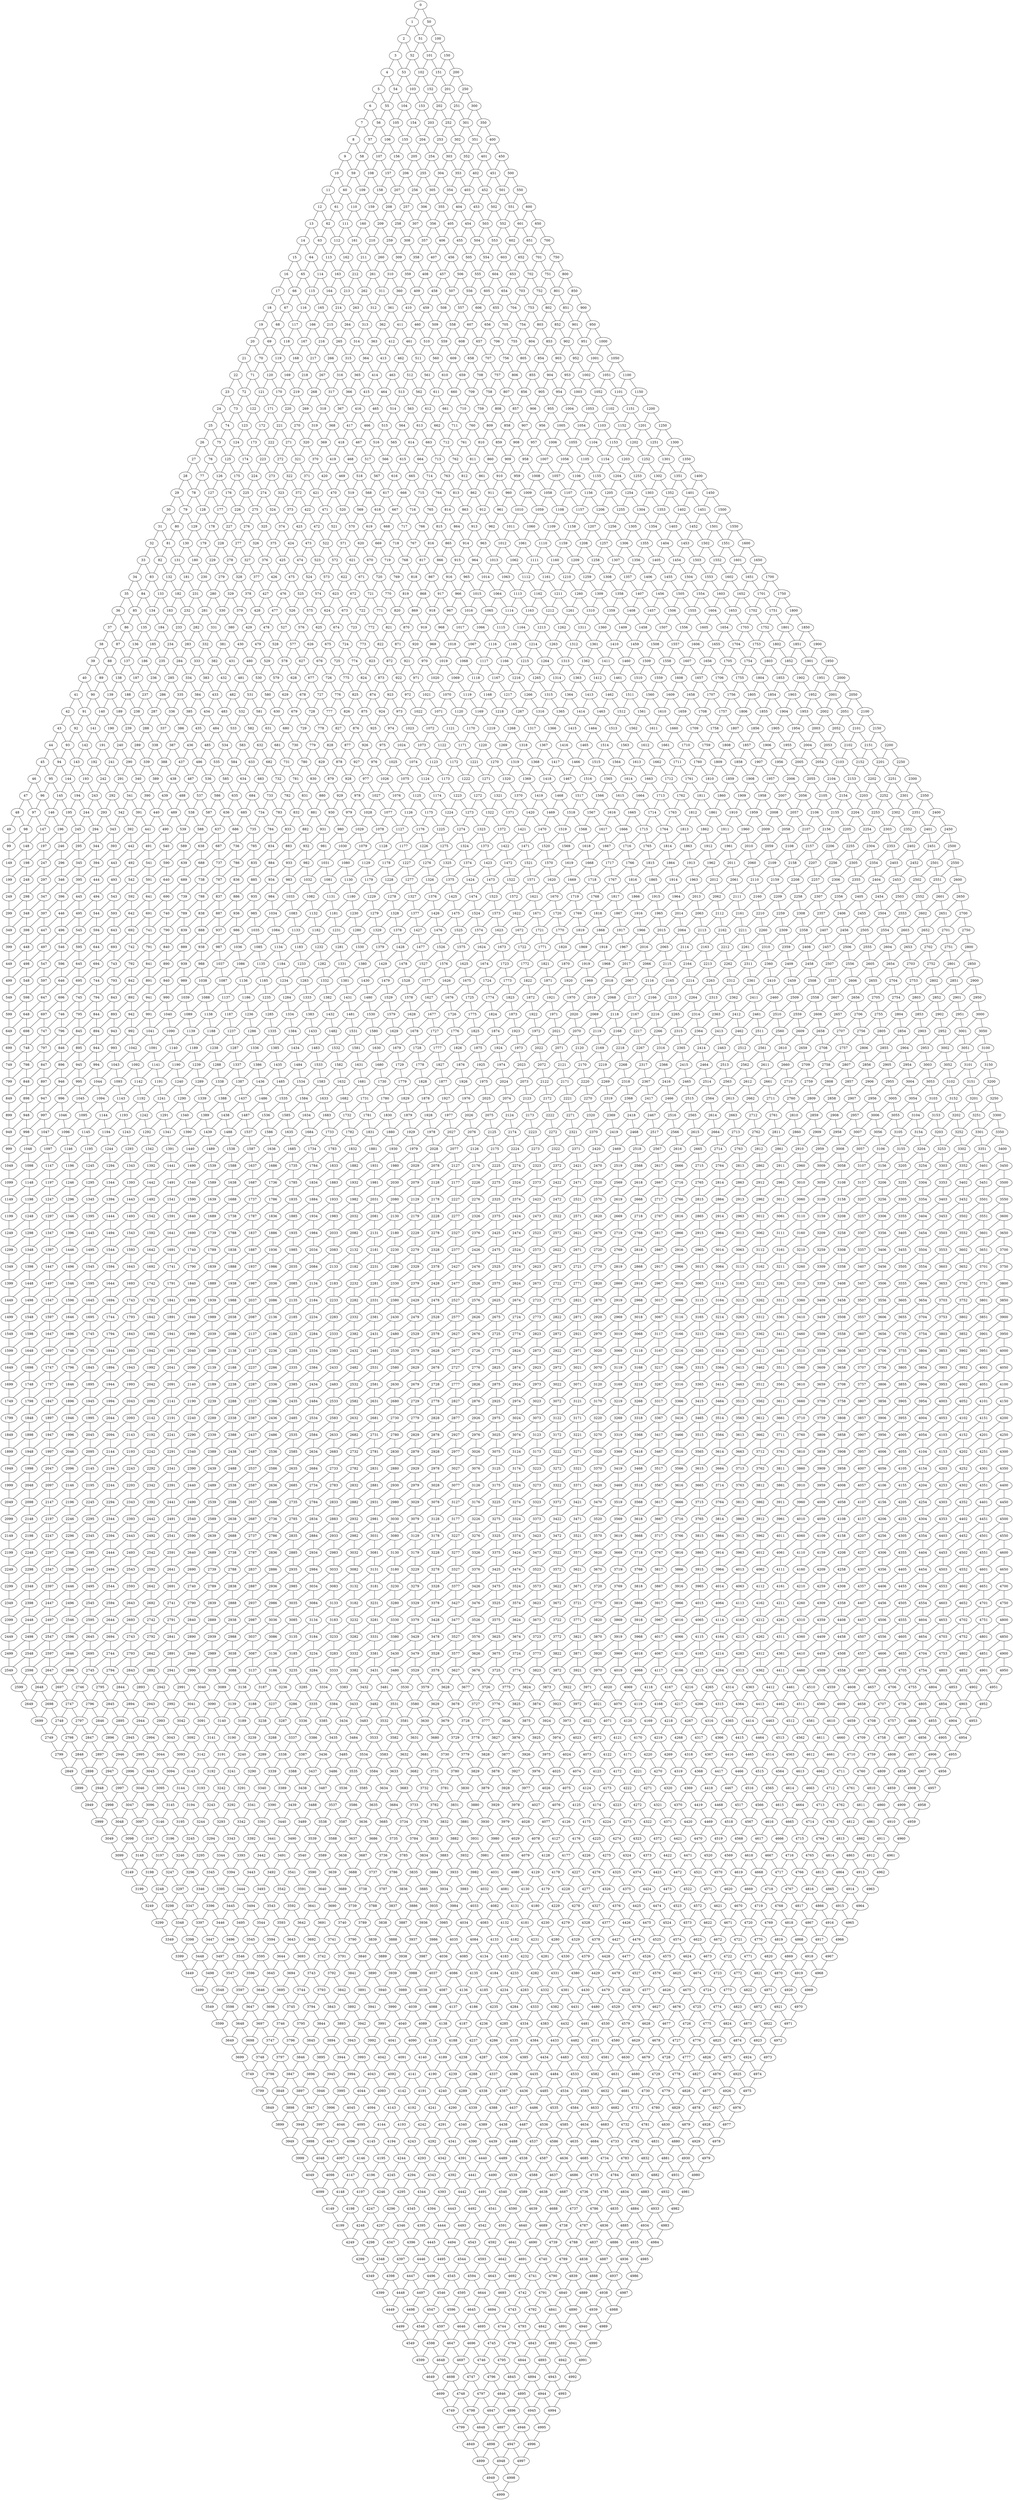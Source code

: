 graph Malla100 {
0 -- 1;
0 -- 50;
1 -- 2;
1 -- 51;
2 -- 3;
2 -- 52;
3 -- 4;
3 -- 53;
4 -- 5;
4 -- 54;
5 -- 6;
5 -- 55;
6 -- 7;
6 -- 56;
7 -- 8;
7 -- 57;
8 -- 9;
8 -- 58;
9 -- 10;
9 -- 59;
10 -- 11;
10 -- 60;
11 -- 12;
11 -- 61;
12 -- 13;
12 -- 62;
13 -- 14;
13 -- 63;
14 -- 15;
14 -- 64;
15 -- 16;
15 -- 65;
16 -- 17;
16 -- 66;
17 -- 18;
17 -- 67;
18 -- 19;
18 -- 68;
19 -- 20;
19 -- 69;
20 -- 21;
20 -- 70;
21 -- 22;
21 -- 71;
22 -- 23;
22 -- 72;
23 -- 24;
23 -- 73;
24 -- 25;
24 -- 74;
25 -- 26;
25 -- 75;
26 -- 27;
26 -- 76;
27 -- 28;
27 -- 77;
28 -- 29;
28 -- 78;
29 -- 30;
29 -- 79;
30 -- 31;
30 -- 80;
31 -- 32;
31 -- 81;
32 -- 33;
32 -- 82;
33 -- 34;
33 -- 83;
34 -- 35;
34 -- 84;
35 -- 36;
35 -- 85;
36 -- 37;
36 -- 86;
37 -- 38;
37 -- 87;
38 -- 39;
38 -- 88;
39 -- 40;
39 -- 89;
40 -- 41;
40 -- 90;
41 -- 42;
41 -- 91;
42 -- 43;
42 -- 92;
43 -- 44;
43 -- 93;
44 -- 45;
44 -- 94;
45 -- 46;
45 -- 95;
46 -- 47;
46 -- 96;
47 -- 48;
47 -- 97;
48 -- 49;
48 -- 98;
49 -- 99;
50 -- 51;
50 -- 100;
51 -- 52;
51 -- 101;
52 -- 53;
52 -- 102;
53 -- 54;
53 -- 103;
54 -- 55;
54 -- 104;
55 -- 56;
55 -- 105;
56 -- 57;
56 -- 106;
57 -- 58;
57 -- 107;
58 -- 59;
58 -- 108;
59 -- 60;
59 -- 109;
60 -- 61;
60 -- 110;
61 -- 62;
61 -- 111;
62 -- 63;
62 -- 112;
63 -- 64;
63 -- 113;
64 -- 65;
64 -- 114;
65 -- 66;
65 -- 115;
66 -- 67;
66 -- 116;
67 -- 68;
67 -- 117;
68 -- 69;
68 -- 118;
69 -- 70;
69 -- 119;
70 -- 71;
70 -- 120;
71 -- 72;
71 -- 121;
72 -- 73;
72 -- 122;
73 -- 74;
73 -- 123;
74 -- 75;
74 -- 124;
75 -- 76;
75 -- 125;
76 -- 77;
76 -- 126;
77 -- 78;
77 -- 127;
78 -- 79;
78 -- 128;
79 -- 80;
79 -- 129;
80 -- 81;
80 -- 130;
81 -- 82;
81 -- 131;
82 -- 83;
82 -- 132;
83 -- 84;
83 -- 133;
84 -- 85;
84 -- 134;
85 -- 86;
85 -- 135;
86 -- 87;
86 -- 136;
87 -- 88;
87 -- 137;
88 -- 89;
88 -- 138;
89 -- 90;
89 -- 139;
90 -- 91;
90 -- 140;
91 -- 92;
91 -- 141;
92 -- 93;
92 -- 142;
93 -- 94;
93 -- 143;
94 -- 95;
94 -- 144;
95 -- 96;
95 -- 145;
96 -- 97;
96 -- 146;
97 -- 98;
97 -- 147;
98 -- 99;
98 -- 148;
99 -- 149;
100 -- 101;
100 -- 150;
101 -- 102;
101 -- 151;
102 -- 103;
102 -- 152;
103 -- 104;
103 -- 153;
104 -- 105;
104 -- 154;
105 -- 106;
105 -- 155;
106 -- 107;
106 -- 156;
107 -- 108;
107 -- 157;
108 -- 109;
108 -- 158;
109 -- 110;
109 -- 159;
110 -- 111;
110 -- 160;
111 -- 112;
111 -- 161;
112 -- 113;
112 -- 162;
113 -- 114;
113 -- 163;
114 -- 115;
114 -- 164;
115 -- 116;
115 -- 165;
116 -- 117;
116 -- 166;
117 -- 118;
117 -- 167;
118 -- 119;
118 -- 168;
119 -- 120;
119 -- 169;
120 -- 121;
120 -- 170;
121 -- 122;
121 -- 171;
122 -- 123;
122 -- 172;
123 -- 124;
123 -- 173;
124 -- 125;
124 -- 174;
125 -- 126;
125 -- 175;
126 -- 127;
126 -- 176;
127 -- 128;
127 -- 177;
128 -- 129;
128 -- 178;
129 -- 130;
129 -- 179;
130 -- 131;
130 -- 180;
131 -- 132;
131 -- 181;
132 -- 133;
132 -- 182;
133 -- 134;
133 -- 183;
134 -- 135;
134 -- 184;
135 -- 136;
135 -- 185;
136 -- 137;
136 -- 186;
137 -- 138;
137 -- 187;
138 -- 139;
138 -- 188;
139 -- 140;
139 -- 189;
140 -- 141;
140 -- 190;
141 -- 142;
141 -- 191;
142 -- 143;
142 -- 192;
143 -- 144;
143 -- 193;
144 -- 145;
144 -- 194;
145 -- 146;
145 -- 195;
146 -- 147;
146 -- 196;
147 -- 148;
147 -- 197;
148 -- 149;
148 -- 198;
149 -- 199;
150 -- 151;
150 -- 200;
151 -- 152;
151 -- 201;
152 -- 153;
152 -- 202;
153 -- 154;
153 -- 203;
154 -- 155;
154 -- 204;
155 -- 156;
155 -- 205;
156 -- 157;
156 -- 206;
157 -- 158;
157 -- 207;
158 -- 159;
158 -- 208;
159 -- 160;
159 -- 209;
160 -- 161;
160 -- 210;
161 -- 162;
161 -- 211;
162 -- 163;
162 -- 212;
163 -- 164;
163 -- 213;
164 -- 165;
164 -- 214;
165 -- 166;
165 -- 215;
166 -- 167;
166 -- 216;
167 -- 168;
167 -- 217;
168 -- 169;
168 -- 218;
169 -- 170;
169 -- 219;
170 -- 171;
170 -- 220;
171 -- 172;
171 -- 221;
172 -- 173;
172 -- 222;
173 -- 174;
173 -- 223;
174 -- 175;
174 -- 224;
175 -- 176;
175 -- 225;
176 -- 177;
176 -- 226;
177 -- 178;
177 -- 227;
178 -- 179;
178 -- 228;
179 -- 180;
179 -- 229;
180 -- 181;
180 -- 230;
181 -- 182;
181 -- 231;
182 -- 183;
182 -- 232;
183 -- 184;
183 -- 233;
184 -- 185;
184 -- 234;
185 -- 186;
185 -- 235;
186 -- 187;
186 -- 236;
187 -- 188;
187 -- 237;
188 -- 189;
188 -- 238;
189 -- 190;
189 -- 239;
190 -- 191;
190 -- 240;
191 -- 192;
191 -- 241;
192 -- 193;
192 -- 242;
193 -- 194;
193 -- 243;
194 -- 195;
194 -- 244;
195 -- 196;
195 -- 245;
196 -- 197;
196 -- 246;
197 -- 198;
197 -- 247;
198 -- 199;
198 -- 248;
199 -- 249;
200 -- 201;
200 -- 250;
201 -- 202;
201 -- 251;
202 -- 203;
202 -- 252;
203 -- 204;
203 -- 253;
204 -- 205;
204 -- 254;
205 -- 206;
205 -- 255;
206 -- 207;
206 -- 256;
207 -- 208;
207 -- 257;
208 -- 209;
208 -- 258;
209 -- 210;
209 -- 259;
210 -- 211;
210 -- 260;
211 -- 212;
211 -- 261;
212 -- 213;
212 -- 262;
213 -- 214;
213 -- 263;
214 -- 215;
214 -- 264;
215 -- 216;
215 -- 265;
216 -- 217;
216 -- 266;
217 -- 218;
217 -- 267;
218 -- 219;
218 -- 268;
219 -- 220;
219 -- 269;
220 -- 221;
220 -- 270;
221 -- 222;
221 -- 271;
222 -- 223;
222 -- 272;
223 -- 224;
223 -- 273;
224 -- 225;
224 -- 274;
225 -- 226;
225 -- 275;
226 -- 227;
226 -- 276;
227 -- 228;
227 -- 277;
228 -- 229;
228 -- 278;
229 -- 230;
229 -- 279;
230 -- 231;
230 -- 280;
231 -- 232;
231 -- 281;
232 -- 233;
232 -- 282;
233 -- 234;
233 -- 283;
234 -- 235;
234 -- 284;
235 -- 236;
235 -- 285;
236 -- 237;
236 -- 286;
237 -- 238;
237 -- 287;
238 -- 239;
238 -- 288;
239 -- 240;
239 -- 289;
240 -- 241;
240 -- 290;
241 -- 242;
241 -- 291;
242 -- 243;
242 -- 292;
243 -- 244;
243 -- 293;
244 -- 245;
244 -- 294;
245 -- 246;
245 -- 295;
246 -- 247;
246 -- 296;
247 -- 248;
247 -- 297;
248 -- 249;
248 -- 298;
249 -- 299;
250 -- 251;
250 -- 300;
251 -- 252;
251 -- 301;
252 -- 253;
252 -- 302;
253 -- 254;
253 -- 303;
254 -- 255;
254 -- 304;
255 -- 256;
255 -- 305;
256 -- 257;
256 -- 306;
257 -- 258;
257 -- 307;
258 -- 259;
258 -- 308;
259 -- 260;
259 -- 309;
260 -- 261;
260 -- 310;
261 -- 262;
261 -- 311;
262 -- 263;
262 -- 312;
263 -- 264;
263 -- 313;
264 -- 265;
264 -- 314;
265 -- 266;
265 -- 315;
266 -- 267;
266 -- 316;
267 -- 268;
267 -- 317;
268 -- 269;
268 -- 318;
269 -- 270;
269 -- 319;
270 -- 271;
270 -- 320;
271 -- 272;
271 -- 321;
272 -- 273;
272 -- 322;
273 -- 274;
273 -- 323;
274 -- 275;
274 -- 324;
275 -- 276;
275 -- 325;
276 -- 277;
276 -- 326;
277 -- 278;
277 -- 327;
278 -- 279;
278 -- 328;
279 -- 280;
279 -- 329;
280 -- 281;
280 -- 330;
281 -- 282;
281 -- 331;
282 -- 283;
282 -- 332;
283 -- 284;
283 -- 333;
284 -- 285;
284 -- 334;
285 -- 286;
285 -- 335;
286 -- 287;
286 -- 336;
287 -- 288;
287 -- 337;
288 -- 289;
288 -- 338;
289 -- 290;
289 -- 339;
290 -- 291;
290 -- 340;
291 -- 292;
291 -- 341;
292 -- 293;
292 -- 342;
293 -- 294;
293 -- 343;
294 -- 295;
294 -- 344;
295 -- 296;
295 -- 345;
296 -- 297;
296 -- 346;
297 -- 298;
297 -- 347;
298 -- 299;
298 -- 348;
299 -- 349;
300 -- 301;
300 -- 350;
301 -- 302;
301 -- 351;
302 -- 303;
302 -- 352;
303 -- 304;
303 -- 353;
304 -- 305;
304 -- 354;
305 -- 306;
305 -- 355;
306 -- 307;
306 -- 356;
307 -- 308;
307 -- 357;
308 -- 309;
308 -- 358;
309 -- 310;
309 -- 359;
310 -- 311;
310 -- 360;
311 -- 312;
311 -- 361;
312 -- 313;
312 -- 362;
313 -- 314;
313 -- 363;
314 -- 315;
314 -- 364;
315 -- 316;
315 -- 365;
316 -- 317;
316 -- 366;
317 -- 318;
317 -- 367;
318 -- 319;
318 -- 368;
319 -- 320;
319 -- 369;
320 -- 321;
320 -- 370;
321 -- 322;
321 -- 371;
322 -- 323;
322 -- 372;
323 -- 324;
323 -- 373;
324 -- 325;
324 -- 374;
325 -- 326;
325 -- 375;
326 -- 327;
326 -- 376;
327 -- 328;
327 -- 377;
328 -- 329;
328 -- 378;
329 -- 330;
329 -- 379;
330 -- 331;
330 -- 380;
331 -- 332;
331 -- 381;
332 -- 333;
332 -- 382;
333 -- 334;
333 -- 383;
334 -- 335;
334 -- 384;
335 -- 336;
335 -- 385;
336 -- 337;
336 -- 386;
337 -- 338;
337 -- 387;
338 -- 339;
338 -- 388;
339 -- 340;
339 -- 389;
340 -- 341;
340 -- 390;
341 -- 342;
341 -- 391;
342 -- 343;
342 -- 392;
343 -- 344;
343 -- 393;
344 -- 345;
344 -- 394;
345 -- 346;
345 -- 395;
346 -- 347;
346 -- 396;
347 -- 348;
347 -- 397;
348 -- 349;
348 -- 398;
349 -- 399;
350 -- 351;
350 -- 400;
351 -- 352;
351 -- 401;
352 -- 353;
352 -- 402;
353 -- 354;
353 -- 403;
354 -- 355;
354 -- 404;
355 -- 356;
355 -- 405;
356 -- 357;
356 -- 406;
357 -- 358;
357 -- 407;
358 -- 359;
358 -- 408;
359 -- 360;
359 -- 409;
360 -- 361;
360 -- 410;
361 -- 362;
361 -- 411;
362 -- 363;
362 -- 412;
363 -- 364;
363 -- 413;
364 -- 365;
364 -- 414;
365 -- 366;
365 -- 415;
366 -- 367;
366 -- 416;
367 -- 368;
367 -- 417;
368 -- 369;
368 -- 418;
369 -- 370;
369 -- 419;
370 -- 371;
370 -- 420;
371 -- 372;
371 -- 421;
372 -- 373;
372 -- 422;
373 -- 374;
373 -- 423;
374 -- 375;
374 -- 424;
375 -- 376;
375 -- 425;
376 -- 377;
376 -- 426;
377 -- 378;
377 -- 427;
378 -- 379;
378 -- 428;
379 -- 380;
379 -- 429;
380 -- 381;
380 -- 430;
381 -- 382;
381 -- 431;
382 -- 383;
382 -- 432;
383 -- 384;
383 -- 433;
384 -- 385;
384 -- 434;
385 -- 386;
385 -- 435;
386 -- 387;
386 -- 436;
387 -- 388;
387 -- 437;
388 -- 389;
388 -- 438;
389 -- 390;
389 -- 439;
390 -- 391;
390 -- 440;
391 -- 392;
391 -- 441;
392 -- 393;
392 -- 442;
393 -- 394;
393 -- 443;
394 -- 395;
394 -- 444;
395 -- 396;
395 -- 445;
396 -- 397;
396 -- 446;
397 -- 398;
397 -- 447;
398 -- 399;
398 -- 448;
399 -- 449;
400 -- 401;
400 -- 450;
401 -- 402;
401 -- 451;
402 -- 403;
402 -- 452;
403 -- 404;
403 -- 453;
404 -- 405;
404 -- 454;
405 -- 406;
405 -- 455;
406 -- 407;
406 -- 456;
407 -- 408;
407 -- 457;
408 -- 409;
408 -- 458;
409 -- 410;
409 -- 459;
410 -- 411;
410 -- 460;
411 -- 412;
411 -- 461;
412 -- 413;
412 -- 462;
413 -- 414;
413 -- 463;
414 -- 415;
414 -- 464;
415 -- 416;
415 -- 465;
416 -- 417;
416 -- 466;
417 -- 418;
417 -- 467;
418 -- 419;
418 -- 468;
419 -- 420;
419 -- 469;
420 -- 421;
420 -- 470;
421 -- 422;
421 -- 471;
422 -- 423;
422 -- 472;
423 -- 424;
423 -- 473;
424 -- 425;
424 -- 474;
425 -- 426;
425 -- 475;
426 -- 427;
426 -- 476;
427 -- 428;
427 -- 477;
428 -- 429;
428 -- 478;
429 -- 430;
429 -- 479;
430 -- 431;
430 -- 480;
431 -- 432;
431 -- 481;
432 -- 433;
432 -- 482;
433 -- 434;
433 -- 483;
434 -- 435;
434 -- 484;
435 -- 436;
435 -- 485;
436 -- 437;
436 -- 486;
437 -- 438;
437 -- 487;
438 -- 439;
438 -- 488;
439 -- 440;
439 -- 489;
440 -- 441;
440 -- 490;
441 -- 442;
441 -- 491;
442 -- 443;
442 -- 492;
443 -- 444;
443 -- 493;
444 -- 445;
444 -- 494;
445 -- 446;
445 -- 495;
446 -- 447;
446 -- 496;
447 -- 448;
447 -- 497;
448 -- 449;
448 -- 498;
449 -- 499;
450 -- 451;
450 -- 500;
451 -- 452;
451 -- 501;
452 -- 453;
452 -- 502;
453 -- 454;
453 -- 503;
454 -- 455;
454 -- 504;
455 -- 456;
455 -- 505;
456 -- 457;
456 -- 506;
457 -- 458;
457 -- 507;
458 -- 459;
458 -- 508;
459 -- 460;
459 -- 509;
460 -- 461;
460 -- 510;
461 -- 462;
461 -- 511;
462 -- 463;
462 -- 512;
463 -- 464;
463 -- 513;
464 -- 465;
464 -- 514;
465 -- 466;
465 -- 515;
466 -- 467;
466 -- 516;
467 -- 468;
467 -- 517;
468 -- 469;
468 -- 518;
469 -- 470;
469 -- 519;
470 -- 471;
470 -- 520;
471 -- 472;
471 -- 521;
472 -- 473;
472 -- 522;
473 -- 474;
473 -- 523;
474 -- 475;
474 -- 524;
475 -- 476;
475 -- 525;
476 -- 477;
476 -- 526;
477 -- 478;
477 -- 527;
478 -- 479;
478 -- 528;
479 -- 480;
479 -- 529;
480 -- 481;
480 -- 530;
481 -- 482;
481 -- 531;
482 -- 483;
482 -- 532;
483 -- 484;
483 -- 533;
484 -- 485;
484 -- 534;
485 -- 486;
485 -- 535;
486 -- 487;
486 -- 536;
487 -- 488;
487 -- 537;
488 -- 489;
488 -- 538;
489 -- 490;
489 -- 539;
490 -- 491;
490 -- 540;
491 -- 492;
491 -- 541;
492 -- 493;
492 -- 542;
493 -- 494;
493 -- 543;
494 -- 495;
494 -- 544;
495 -- 496;
495 -- 545;
496 -- 497;
496 -- 546;
497 -- 498;
497 -- 547;
498 -- 499;
498 -- 548;
499 -- 549;
500 -- 501;
500 -- 550;
501 -- 502;
501 -- 551;
502 -- 503;
502 -- 552;
503 -- 504;
503 -- 553;
504 -- 505;
504 -- 554;
505 -- 506;
505 -- 555;
506 -- 507;
506 -- 556;
507 -- 508;
507 -- 557;
508 -- 509;
508 -- 558;
509 -- 510;
509 -- 559;
510 -- 511;
510 -- 560;
511 -- 512;
511 -- 561;
512 -- 513;
512 -- 562;
513 -- 514;
513 -- 563;
514 -- 515;
514 -- 564;
515 -- 516;
515 -- 565;
516 -- 517;
516 -- 566;
517 -- 518;
517 -- 567;
518 -- 519;
518 -- 568;
519 -- 520;
519 -- 569;
520 -- 521;
520 -- 570;
521 -- 522;
521 -- 571;
522 -- 523;
522 -- 572;
523 -- 524;
523 -- 573;
524 -- 525;
524 -- 574;
525 -- 526;
525 -- 575;
526 -- 527;
526 -- 576;
527 -- 528;
527 -- 577;
528 -- 529;
528 -- 578;
529 -- 530;
529 -- 579;
530 -- 531;
530 -- 580;
531 -- 532;
531 -- 581;
532 -- 533;
532 -- 582;
533 -- 534;
533 -- 583;
534 -- 535;
534 -- 584;
535 -- 536;
535 -- 585;
536 -- 537;
536 -- 586;
537 -- 538;
537 -- 587;
538 -- 539;
538 -- 588;
539 -- 540;
539 -- 589;
540 -- 541;
540 -- 590;
541 -- 542;
541 -- 591;
542 -- 543;
542 -- 592;
543 -- 544;
543 -- 593;
544 -- 545;
544 -- 594;
545 -- 546;
545 -- 595;
546 -- 547;
546 -- 596;
547 -- 548;
547 -- 597;
548 -- 549;
548 -- 598;
549 -- 599;
550 -- 551;
550 -- 600;
551 -- 552;
551 -- 601;
552 -- 553;
552 -- 602;
553 -- 554;
553 -- 603;
554 -- 555;
554 -- 604;
555 -- 556;
555 -- 605;
556 -- 557;
556 -- 606;
557 -- 558;
557 -- 607;
558 -- 559;
558 -- 608;
559 -- 560;
559 -- 609;
560 -- 561;
560 -- 610;
561 -- 562;
561 -- 611;
562 -- 563;
562 -- 612;
563 -- 564;
563 -- 613;
564 -- 565;
564 -- 614;
565 -- 566;
565 -- 615;
566 -- 567;
566 -- 616;
567 -- 568;
567 -- 617;
568 -- 569;
568 -- 618;
569 -- 570;
569 -- 619;
570 -- 571;
570 -- 620;
571 -- 572;
571 -- 621;
572 -- 573;
572 -- 622;
573 -- 574;
573 -- 623;
574 -- 575;
574 -- 624;
575 -- 576;
575 -- 625;
576 -- 577;
576 -- 626;
577 -- 578;
577 -- 627;
578 -- 579;
578 -- 628;
579 -- 580;
579 -- 629;
580 -- 581;
580 -- 630;
581 -- 582;
581 -- 631;
582 -- 583;
582 -- 632;
583 -- 584;
583 -- 633;
584 -- 585;
584 -- 634;
585 -- 586;
585 -- 635;
586 -- 587;
586 -- 636;
587 -- 588;
587 -- 637;
588 -- 589;
588 -- 638;
589 -- 590;
589 -- 639;
590 -- 591;
590 -- 640;
591 -- 592;
591 -- 641;
592 -- 593;
592 -- 642;
593 -- 594;
593 -- 643;
594 -- 595;
594 -- 644;
595 -- 596;
595 -- 645;
596 -- 597;
596 -- 646;
597 -- 598;
597 -- 647;
598 -- 599;
598 -- 648;
599 -- 649;
600 -- 601;
600 -- 650;
601 -- 602;
601 -- 651;
602 -- 603;
602 -- 652;
603 -- 604;
603 -- 653;
604 -- 605;
604 -- 654;
605 -- 606;
605 -- 655;
606 -- 607;
606 -- 656;
607 -- 608;
607 -- 657;
608 -- 609;
608 -- 658;
609 -- 610;
609 -- 659;
610 -- 611;
610 -- 660;
611 -- 612;
611 -- 661;
612 -- 613;
612 -- 662;
613 -- 614;
613 -- 663;
614 -- 615;
614 -- 664;
615 -- 616;
615 -- 665;
616 -- 617;
616 -- 666;
617 -- 618;
617 -- 667;
618 -- 619;
618 -- 668;
619 -- 620;
619 -- 669;
620 -- 621;
620 -- 670;
621 -- 622;
621 -- 671;
622 -- 623;
622 -- 672;
623 -- 624;
623 -- 673;
624 -- 625;
624 -- 674;
625 -- 626;
625 -- 675;
626 -- 627;
626 -- 676;
627 -- 628;
627 -- 677;
628 -- 629;
628 -- 678;
629 -- 630;
629 -- 679;
630 -- 631;
630 -- 680;
631 -- 632;
631 -- 681;
632 -- 633;
632 -- 682;
633 -- 634;
633 -- 683;
634 -- 635;
634 -- 684;
635 -- 636;
635 -- 685;
636 -- 637;
636 -- 686;
637 -- 638;
637 -- 687;
638 -- 639;
638 -- 688;
639 -- 640;
639 -- 689;
640 -- 641;
640 -- 690;
641 -- 642;
641 -- 691;
642 -- 643;
642 -- 692;
643 -- 644;
643 -- 693;
644 -- 645;
644 -- 694;
645 -- 646;
645 -- 695;
646 -- 647;
646 -- 696;
647 -- 648;
647 -- 697;
648 -- 649;
648 -- 698;
649 -- 699;
650 -- 651;
650 -- 700;
651 -- 652;
651 -- 701;
652 -- 653;
652 -- 702;
653 -- 654;
653 -- 703;
654 -- 655;
654 -- 704;
655 -- 656;
655 -- 705;
656 -- 657;
656 -- 706;
657 -- 658;
657 -- 707;
658 -- 659;
658 -- 708;
659 -- 660;
659 -- 709;
660 -- 661;
660 -- 710;
661 -- 662;
661 -- 711;
662 -- 663;
662 -- 712;
663 -- 664;
663 -- 713;
664 -- 665;
664 -- 714;
665 -- 666;
665 -- 715;
666 -- 667;
666 -- 716;
667 -- 668;
667 -- 717;
668 -- 669;
668 -- 718;
669 -- 670;
669 -- 719;
670 -- 671;
670 -- 720;
671 -- 672;
671 -- 721;
672 -- 673;
672 -- 722;
673 -- 674;
673 -- 723;
674 -- 675;
674 -- 724;
675 -- 676;
675 -- 725;
676 -- 677;
676 -- 726;
677 -- 678;
677 -- 727;
678 -- 679;
678 -- 728;
679 -- 680;
679 -- 729;
680 -- 681;
680 -- 730;
681 -- 682;
681 -- 731;
682 -- 683;
682 -- 732;
683 -- 684;
683 -- 733;
684 -- 685;
684 -- 734;
685 -- 686;
685 -- 735;
686 -- 687;
686 -- 736;
687 -- 688;
687 -- 737;
688 -- 689;
688 -- 738;
689 -- 690;
689 -- 739;
690 -- 691;
690 -- 740;
691 -- 692;
691 -- 741;
692 -- 693;
692 -- 742;
693 -- 694;
693 -- 743;
694 -- 695;
694 -- 744;
695 -- 696;
695 -- 745;
696 -- 697;
696 -- 746;
697 -- 698;
697 -- 747;
698 -- 699;
698 -- 748;
699 -- 749;
700 -- 701;
700 -- 750;
701 -- 702;
701 -- 751;
702 -- 703;
702 -- 752;
703 -- 704;
703 -- 753;
704 -- 705;
704 -- 754;
705 -- 706;
705 -- 755;
706 -- 707;
706 -- 756;
707 -- 708;
707 -- 757;
708 -- 709;
708 -- 758;
709 -- 710;
709 -- 759;
710 -- 711;
710 -- 760;
711 -- 712;
711 -- 761;
712 -- 713;
712 -- 762;
713 -- 714;
713 -- 763;
714 -- 715;
714 -- 764;
715 -- 716;
715 -- 765;
716 -- 717;
716 -- 766;
717 -- 718;
717 -- 767;
718 -- 719;
718 -- 768;
719 -- 720;
719 -- 769;
720 -- 721;
720 -- 770;
721 -- 722;
721 -- 771;
722 -- 723;
722 -- 772;
723 -- 724;
723 -- 773;
724 -- 725;
724 -- 774;
725 -- 726;
725 -- 775;
726 -- 727;
726 -- 776;
727 -- 728;
727 -- 777;
728 -- 729;
728 -- 778;
729 -- 730;
729 -- 779;
730 -- 731;
730 -- 780;
731 -- 732;
731 -- 781;
732 -- 733;
732 -- 782;
733 -- 734;
733 -- 783;
734 -- 735;
734 -- 784;
735 -- 736;
735 -- 785;
736 -- 737;
736 -- 786;
737 -- 738;
737 -- 787;
738 -- 739;
738 -- 788;
739 -- 740;
739 -- 789;
740 -- 741;
740 -- 790;
741 -- 742;
741 -- 791;
742 -- 743;
742 -- 792;
743 -- 744;
743 -- 793;
744 -- 745;
744 -- 794;
745 -- 746;
745 -- 795;
746 -- 747;
746 -- 796;
747 -- 748;
747 -- 797;
748 -- 749;
748 -- 798;
749 -- 799;
750 -- 751;
750 -- 800;
751 -- 752;
751 -- 801;
752 -- 753;
752 -- 802;
753 -- 754;
753 -- 803;
754 -- 755;
754 -- 804;
755 -- 756;
755 -- 805;
756 -- 757;
756 -- 806;
757 -- 758;
757 -- 807;
758 -- 759;
758 -- 808;
759 -- 760;
759 -- 809;
760 -- 761;
760 -- 810;
761 -- 762;
761 -- 811;
762 -- 763;
762 -- 812;
763 -- 764;
763 -- 813;
764 -- 765;
764 -- 814;
765 -- 766;
765 -- 815;
766 -- 767;
766 -- 816;
767 -- 768;
767 -- 817;
768 -- 769;
768 -- 818;
769 -- 770;
769 -- 819;
770 -- 771;
770 -- 820;
771 -- 772;
771 -- 821;
772 -- 773;
772 -- 822;
773 -- 774;
773 -- 823;
774 -- 775;
774 -- 824;
775 -- 776;
775 -- 825;
776 -- 777;
776 -- 826;
777 -- 778;
777 -- 827;
778 -- 779;
778 -- 828;
779 -- 780;
779 -- 829;
780 -- 781;
780 -- 830;
781 -- 782;
781 -- 831;
782 -- 783;
782 -- 832;
783 -- 784;
783 -- 833;
784 -- 785;
784 -- 834;
785 -- 786;
785 -- 835;
786 -- 787;
786 -- 836;
787 -- 788;
787 -- 837;
788 -- 789;
788 -- 838;
789 -- 790;
789 -- 839;
790 -- 791;
790 -- 840;
791 -- 792;
791 -- 841;
792 -- 793;
792 -- 842;
793 -- 794;
793 -- 843;
794 -- 795;
794 -- 844;
795 -- 796;
795 -- 845;
796 -- 797;
796 -- 846;
797 -- 798;
797 -- 847;
798 -- 799;
798 -- 848;
799 -- 849;
800 -- 801;
800 -- 850;
801 -- 802;
801 -- 851;
802 -- 803;
802 -- 852;
803 -- 804;
803 -- 853;
804 -- 805;
804 -- 854;
805 -- 806;
805 -- 855;
806 -- 807;
806 -- 856;
807 -- 808;
807 -- 857;
808 -- 809;
808 -- 858;
809 -- 810;
809 -- 859;
810 -- 811;
810 -- 860;
811 -- 812;
811 -- 861;
812 -- 813;
812 -- 862;
813 -- 814;
813 -- 863;
814 -- 815;
814 -- 864;
815 -- 816;
815 -- 865;
816 -- 817;
816 -- 866;
817 -- 818;
817 -- 867;
818 -- 819;
818 -- 868;
819 -- 820;
819 -- 869;
820 -- 821;
820 -- 870;
821 -- 822;
821 -- 871;
822 -- 823;
822 -- 872;
823 -- 824;
823 -- 873;
824 -- 825;
824 -- 874;
825 -- 826;
825 -- 875;
826 -- 827;
826 -- 876;
827 -- 828;
827 -- 877;
828 -- 829;
828 -- 878;
829 -- 830;
829 -- 879;
830 -- 831;
830 -- 880;
831 -- 832;
831 -- 881;
832 -- 833;
832 -- 882;
833 -- 834;
833 -- 883;
834 -- 835;
834 -- 884;
835 -- 836;
835 -- 885;
836 -- 837;
836 -- 886;
837 -- 838;
837 -- 887;
838 -- 839;
838 -- 888;
839 -- 840;
839 -- 889;
840 -- 841;
840 -- 890;
841 -- 842;
841 -- 891;
842 -- 843;
842 -- 892;
843 -- 844;
843 -- 893;
844 -- 845;
844 -- 894;
845 -- 846;
845 -- 895;
846 -- 847;
846 -- 896;
847 -- 848;
847 -- 897;
848 -- 849;
848 -- 898;
849 -- 899;
850 -- 851;
850 -- 900;
851 -- 852;
851 -- 901;
852 -- 853;
852 -- 902;
853 -- 854;
853 -- 903;
854 -- 855;
854 -- 904;
855 -- 856;
855 -- 905;
856 -- 857;
856 -- 906;
857 -- 858;
857 -- 907;
858 -- 859;
858 -- 908;
859 -- 860;
859 -- 909;
860 -- 861;
860 -- 910;
861 -- 862;
861 -- 911;
862 -- 863;
862 -- 912;
863 -- 864;
863 -- 913;
864 -- 865;
864 -- 914;
865 -- 866;
865 -- 915;
866 -- 867;
866 -- 916;
867 -- 868;
867 -- 917;
868 -- 869;
868 -- 918;
869 -- 870;
869 -- 919;
870 -- 871;
870 -- 920;
871 -- 872;
871 -- 921;
872 -- 873;
872 -- 922;
873 -- 874;
873 -- 923;
874 -- 875;
874 -- 924;
875 -- 876;
875 -- 925;
876 -- 877;
876 -- 926;
877 -- 878;
877 -- 927;
878 -- 879;
878 -- 928;
879 -- 880;
879 -- 929;
880 -- 881;
880 -- 930;
881 -- 882;
881 -- 931;
882 -- 883;
882 -- 932;
883 -- 884;
883 -- 933;
884 -- 885;
884 -- 934;
885 -- 886;
885 -- 935;
886 -- 887;
886 -- 936;
887 -- 888;
887 -- 937;
888 -- 889;
888 -- 938;
889 -- 890;
889 -- 939;
890 -- 891;
890 -- 940;
891 -- 892;
891 -- 941;
892 -- 893;
892 -- 942;
893 -- 894;
893 -- 943;
894 -- 895;
894 -- 944;
895 -- 896;
895 -- 945;
896 -- 897;
896 -- 946;
897 -- 898;
897 -- 947;
898 -- 899;
898 -- 948;
899 -- 949;
900 -- 901;
900 -- 950;
901 -- 902;
901 -- 951;
902 -- 903;
902 -- 952;
903 -- 904;
903 -- 953;
904 -- 905;
904 -- 954;
905 -- 906;
905 -- 955;
906 -- 907;
906 -- 956;
907 -- 908;
907 -- 957;
908 -- 909;
908 -- 958;
909 -- 910;
909 -- 959;
910 -- 911;
910 -- 960;
911 -- 912;
911 -- 961;
912 -- 913;
912 -- 962;
913 -- 914;
913 -- 963;
914 -- 915;
914 -- 964;
915 -- 916;
915 -- 965;
916 -- 917;
916 -- 966;
917 -- 918;
917 -- 967;
918 -- 919;
918 -- 968;
919 -- 920;
919 -- 969;
920 -- 921;
920 -- 970;
921 -- 922;
921 -- 971;
922 -- 923;
922 -- 972;
923 -- 924;
923 -- 973;
924 -- 925;
924 -- 974;
925 -- 926;
925 -- 975;
926 -- 927;
926 -- 976;
927 -- 928;
927 -- 977;
928 -- 929;
928 -- 978;
929 -- 930;
929 -- 979;
930 -- 931;
930 -- 980;
931 -- 932;
931 -- 981;
932 -- 933;
932 -- 982;
933 -- 934;
933 -- 983;
934 -- 935;
934 -- 984;
935 -- 936;
935 -- 985;
936 -- 937;
936 -- 986;
937 -- 938;
937 -- 987;
938 -- 939;
938 -- 988;
939 -- 940;
939 -- 989;
940 -- 941;
940 -- 990;
941 -- 942;
941 -- 991;
942 -- 943;
942 -- 992;
943 -- 944;
943 -- 993;
944 -- 945;
944 -- 994;
945 -- 946;
945 -- 995;
946 -- 947;
946 -- 996;
947 -- 948;
947 -- 997;
948 -- 949;
948 -- 998;
949 -- 999;
950 -- 951;
950 -- 1000;
951 -- 952;
951 -- 1001;
952 -- 953;
952 -- 1002;
953 -- 954;
953 -- 1003;
954 -- 955;
954 -- 1004;
955 -- 956;
955 -- 1005;
956 -- 957;
956 -- 1006;
957 -- 958;
957 -- 1007;
958 -- 959;
958 -- 1008;
959 -- 960;
959 -- 1009;
960 -- 961;
960 -- 1010;
961 -- 962;
961 -- 1011;
962 -- 963;
962 -- 1012;
963 -- 964;
963 -- 1013;
964 -- 965;
964 -- 1014;
965 -- 966;
965 -- 1015;
966 -- 967;
966 -- 1016;
967 -- 968;
967 -- 1017;
968 -- 969;
968 -- 1018;
969 -- 970;
969 -- 1019;
970 -- 971;
970 -- 1020;
971 -- 972;
971 -- 1021;
972 -- 973;
972 -- 1022;
973 -- 974;
973 -- 1023;
974 -- 975;
974 -- 1024;
975 -- 976;
975 -- 1025;
976 -- 977;
976 -- 1026;
977 -- 978;
977 -- 1027;
978 -- 979;
978 -- 1028;
979 -- 980;
979 -- 1029;
980 -- 981;
980 -- 1030;
981 -- 982;
981 -- 1031;
982 -- 983;
982 -- 1032;
983 -- 984;
983 -- 1033;
984 -- 985;
984 -- 1034;
985 -- 986;
985 -- 1035;
986 -- 987;
986 -- 1036;
987 -- 988;
987 -- 1037;
988 -- 989;
988 -- 1038;
989 -- 990;
989 -- 1039;
990 -- 991;
990 -- 1040;
991 -- 992;
991 -- 1041;
992 -- 993;
992 -- 1042;
993 -- 994;
993 -- 1043;
994 -- 995;
994 -- 1044;
995 -- 996;
995 -- 1045;
996 -- 997;
996 -- 1046;
997 -- 998;
997 -- 1047;
998 -- 999;
998 -- 1048;
999 -- 1049;
1000 -- 1001;
1000 -- 1050;
1001 -- 1002;
1001 -- 1051;
1002 -- 1003;
1002 -- 1052;
1003 -- 1004;
1003 -- 1053;
1004 -- 1005;
1004 -- 1054;
1005 -- 1006;
1005 -- 1055;
1006 -- 1007;
1006 -- 1056;
1007 -- 1008;
1007 -- 1057;
1008 -- 1009;
1008 -- 1058;
1009 -- 1010;
1009 -- 1059;
1010 -- 1011;
1010 -- 1060;
1011 -- 1012;
1011 -- 1061;
1012 -- 1013;
1012 -- 1062;
1013 -- 1014;
1013 -- 1063;
1014 -- 1015;
1014 -- 1064;
1015 -- 1016;
1015 -- 1065;
1016 -- 1017;
1016 -- 1066;
1017 -- 1018;
1017 -- 1067;
1018 -- 1019;
1018 -- 1068;
1019 -- 1020;
1019 -- 1069;
1020 -- 1021;
1020 -- 1070;
1021 -- 1022;
1021 -- 1071;
1022 -- 1023;
1022 -- 1072;
1023 -- 1024;
1023 -- 1073;
1024 -- 1025;
1024 -- 1074;
1025 -- 1026;
1025 -- 1075;
1026 -- 1027;
1026 -- 1076;
1027 -- 1028;
1027 -- 1077;
1028 -- 1029;
1028 -- 1078;
1029 -- 1030;
1029 -- 1079;
1030 -- 1031;
1030 -- 1080;
1031 -- 1032;
1031 -- 1081;
1032 -- 1033;
1032 -- 1082;
1033 -- 1034;
1033 -- 1083;
1034 -- 1035;
1034 -- 1084;
1035 -- 1036;
1035 -- 1085;
1036 -- 1037;
1036 -- 1086;
1037 -- 1038;
1037 -- 1087;
1038 -- 1039;
1038 -- 1088;
1039 -- 1040;
1039 -- 1089;
1040 -- 1041;
1040 -- 1090;
1041 -- 1042;
1041 -- 1091;
1042 -- 1043;
1042 -- 1092;
1043 -- 1044;
1043 -- 1093;
1044 -- 1045;
1044 -- 1094;
1045 -- 1046;
1045 -- 1095;
1046 -- 1047;
1046 -- 1096;
1047 -- 1048;
1047 -- 1097;
1048 -- 1049;
1048 -- 1098;
1049 -- 1099;
1050 -- 1051;
1050 -- 1100;
1051 -- 1052;
1051 -- 1101;
1052 -- 1053;
1052 -- 1102;
1053 -- 1054;
1053 -- 1103;
1054 -- 1055;
1054 -- 1104;
1055 -- 1056;
1055 -- 1105;
1056 -- 1057;
1056 -- 1106;
1057 -- 1058;
1057 -- 1107;
1058 -- 1059;
1058 -- 1108;
1059 -- 1060;
1059 -- 1109;
1060 -- 1061;
1060 -- 1110;
1061 -- 1062;
1061 -- 1111;
1062 -- 1063;
1062 -- 1112;
1063 -- 1064;
1063 -- 1113;
1064 -- 1065;
1064 -- 1114;
1065 -- 1066;
1065 -- 1115;
1066 -- 1067;
1066 -- 1116;
1067 -- 1068;
1067 -- 1117;
1068 -- 1069;
1068 -- 1118;
1069 -- 1070;
1069 -- 1119;
1070 -- 1071;
1070 -- 1120;
1071 -- 1072;
1071 -- 1121;
1072 -- 1073;
1072 -- 1122;
1073 -- 1074;
1073 -- 1123;
1074 -- 1075;
1074 -- 1124;
1075 -- 1076;
1075 -- 1125;
1076 -- 1077;
1076 -- 1126;
1077 -- 1078;
1077 -- 1127;
1078 -- 1079;
1078 -- 1128;
1079 -- 1080;
1079 -- 1129;
1080 -- 1081;
1080 -- 1130;
1081 -- 1082;
1081 -- 1131;
1082 -- 1083;
1082 -- 1132;
1083 -- 1084;
1083 -- 1133;
1084 -- 1085;
1084 -- 1134;
1085 -- 1086;
1085 -- 1135;
1086 -- 1087;
1086 -- 1136;
1087 -- 1088;
1087 -- 1137;
1088 -- 1089;
1088 -- 1138;
1089 -- 1090;
1089 -- 1139;
1090 -- 1091;
1090 -- 1140;
1091 -- 1092;
1091 -- 1141;
1092 -- 1093;
1092 -- 1142;
1093 -- 1094;
1093 -- 1143;
1094 -- 1095;
1094 -- 1144;
1095 -- 1096;
1095 -- 1145;
1096 -- 1097;
1096 -- 1146;
1097 -- 1098;
1097 -- 1147;
1098 -- 1099;
1098 -- 1148;
1099 -- 1149;
1100 -- 1101;
1100 -- 1150;
1101 -- 1102;
1101 -- 1151;
1102 -- 1103;
1102 -- 1152;
1103 -- 1104;
1103 -- 1153;
1104 -- 1105;
1104 -- 1154;
1105 -- 1106;
1105 -- 1155;
1106 -- 1107;
1106 -- 1156;
1107 -- 1108;
1107 -- 1157;
1108 -- 1109;
1108 -- 1158;
1109 -- 1110;
1109 -- 1159;
1110 -- 1111;
1110 -- 1160;
1111 -- 1112;
1111 -- 1161;
1112 -- 1113;
1112 -- 1162;
1113 -- 1114;
1113 -- 1163;
1114 -- 1115;
1114 -- 1164;
1115 -- 1116;
1115 -- 1165;
1116 -- 1117;
1116 -- 1166;
1117 -- 1118;
1117 -- 1167;
1118 -- 1119;
1118 -- 1168;
1119 -- 1120;
1119 -- 1169;
1120 -- 1121;
1120 -- 1170;
1121 -- 1122;
1121 -- 1171;
1122 -- 1123;
1122 -- 1172;
1123 -- 1124;
1123 -- 1173;
1124 -- 1125;
1124 -- 1174;
1125 -- 1126;
1125 -- 1175;
1126 -- 1127;
1126 -- 1176;
1127 -- 1128;
1127 -- 1177;
1128 -- 1129;
1128 -- 1178;
1129 -- 1130;
1129 -- 1179;
1130 -- 1131;
1130 -- 1180;
1131 -- 1132;
1131 -- 1181;
1132 -- 1133;
1132 -- 1182;
1133 -- 1134;
1133 -- 1183;
1134 -- 1135;
1134 -- 1184;
1135 -- 1136;
1135 -- 1185;
1136 -- 1137;
1136 -- 1186;
1137 -- 1138;
1137 -- 1187;
1138 -- 1139;
1138 -- 1188;
1139 -- 1140;
1139 -- 1189;
1140 -- 1141;
1140 -- 1190;
1141 -- 1142;
1141 -- 1191;
1142 -- 1143;
1142 -- 1192;
1143 -- 1144;
1143 -- 1193;
1144 -- 1145;
1144 -- 1194;
1145 -- 1146;
1145 -- 1195;
1146 -- 1147;
1146 -- 1196;
1147 -- 1148;
1147 -- 1197;
1148 -- 1149;
1148 -- 1198;
1149 -- 1199;
1150 -- 1151;
1150 -- 1200;
1151 -- 1152;
1151 -- 1201;
1152 -- 1153;
1152 -- 1202;
1153 -- 1154;
1153 -- 1203;
1154 -- 1155;
1154 -- 1204;
1155 -- 1156;
1155 -- 1205;
1156 -- 1157;
1156 -- 1206;
1157 -- 1158;
1157 -- 1207;
1158 -- 1159;
1158 -- 1208;
1159 -- 1160;
1159 -- 1209;
1160 -- 1161;
1160 -- 1210;
1161 -- 1162;
1161 -- 1211;
1162 -- 1163;
1162 -- 1212;
1163 -- 1164;
1163 -- 1213;
1164 -- 1165;
1164 -- 1214;
1165 -- 1166;
1165 -- 1215;
1166 -- 1167;
1166 -- 1216;
1167 -- 1168;
1167 -- 1217;
1168 -- 1169;
1168 -- 1218;
1169 -- 1170;
1169 -- 1219;
1170 -- 1171;
1170 -- 1220;
1171 -- 1172;
1171 -- 1221;
1172 -- 1173;
1172 -- 1222;
1173 -- 1174;
1173 -- 1223;
1174 -- 1175;
1174 -- 1224;
1175 -- 1176;
1175 -- 1225;
1176 -- 1177;
1176 -- 1226;
1177 -- 1178;
1177 -- 1227;
1178 -- 1179;
1178 -- 1228;
1179 -- 1180;
1179 -- 1229;
1180 -- 1181;
1180 -- 1230;
1181 -- 1182;
1181 -- 1231;
1182 -- 1183;
1182 -- 1232;
1183 -- 1184;
1183 -- 1233;
1184 -- 1185;
1184 -- 1234;
1185 -- 1186;
1185 -- 1235;
1186 -- 1187;
1186 -- 1236;
1187 -- 1188;
1187 -- 1237;
1188 -- 1189;
1188 -- 1238;
1189 -- 1190;
1189 -- 1239;
1190 -- 1191;
1190 -- 1240;
1191 -- 1192;
1191 -- 1241;
1192 -- 1193;
1192 -- 1242;
1193 -- 1194;
1193 -- 1243;
1194 -- 1195;
1194 -- 1244;
1195 -- 1196;
1195 -- 1245;
1196 -- 1197;
1196 -- 1246;
1197 -- 1198;
1197 -- 1247;
1198 -- 1199;
1198 -- 1248;
1199 -- 1249;
1200 -- 1201;
1200 -- 1250;
1201 -- 1202;
1201 -- 1251;
1202 -- 1203;
1202 -- 1252;
1203 -- 1204;
1203 -- 1253;
1204 -- 1205;
1204 -- 1254;
1205 -- 1206;
1205 -- 1255;
1206 -- 1207;
1206 -- 1256;
1207 -- 1208;
1207 -- 1257;
1208 -- 1209;
1208 -- 1258;
1209 -- 1210;
1209 -- 1259;
1210 -- 1211;
1210 -- 1260;
1211 -- 1212;
1211 -- 1261;
1212 -- 1213;
1212 -- 1262;
1213 -- 1214;
1213 -- 1263;
1214 -- 1215;
1214 -- 1264;
1215 -- 1216;
1215 -- 1265;
1216 -- 1217;
1216 -- 1266;
1217 -- 1218;
1217 -- 1267;
1218 -- 1219;
1218 -- 1268;
1219 -- 1220;
1219 -- 1269;
1220 -- 1221;
1220 -- 1270;
1221 -- 1222;
1221 -- 1271;
1222 -- 1223;
1222 -- 1272;
1223 -- 1224;
1223 -- 1273;
1224 -- 1225;
1224 -- 1274;
1225 -- 1226;
1225 -- 1275;
1226 -- 1227;
1226 -- 1276;
1227 -- 1228;
1227 -- 1277;
1228 -- 1229;
1228 -- 1278;
1229 -- 1230;
1229 -- 1279;
1230 -- 1231;
1230 -- 1280;
1231 -- 1232;
1231 -- 1281;
1232 -- 1233;
1232 -- 1282;
1233 -- 1234;
1233 -- 1283;
1234 -- 1235;
1234 -- 1284;
1235 -- 1236;
1235 -- 1285;
1236 -- 1237;
1236 -- 1286;
1237 -- 1238;
1237 -- 1287;
1238 -- 1239;
1238 -- 1288;
1239 -- 1240;
1239 -- 1289;
1240 -- 1241;
1240 -- 1290;
1241 -- 1242;
1241 -- 1291;
1242 -- 1243;
1242 -- 1292;
1243 -- 1244;
1243 -- 1293;
1244 -- 1245;
1244 -- 1294;
1245 -- 1246;
1245 -- 1295;
1246 -- 1247;
1246 -- 1296;
1247 -- 1248;
1247 -- 1297;
1248 -- 1249;
1248 -- 1298;
1249 -- 1299;
1250 -- 1251;
1250 -- 1300;
1251 -- 1252;
1251 -- 1301;
1252 -- 1253;
1252 -- 1302;
1253 -- 1254;
1253 -- 1303;
1254 -- 1255;
1254 -- 1304;
1255 -- 1256;
1255 -- 1305;
1256 -- 1257;
1256 -- 1306;
1257 -- 1258;
1257 -- 1307;
1258 -- 1259;
1258 -- 1308;
1259 -- 1260;
1259 -- 1309;
1260 -- 1261;
1260 -- 1310;
1261 -- 1262;
1261 -- 1311;
1262 -- 1263;
1262 -- 1312;
1263 -- 1264;
1263 -- 1313;
1264 -- 1265;
1264 -- 1314;
1265 -- 1266;
1265 -- 1315;
1266 -- 1267;
1266 -- 1316;
1267 -- 1268;
1267 -- 1317;
1268 -- 1269;
1268 -- 1318;
1269 -- 1270;
1269 -- 1319;
1270 -- 1271;
1270 -- 1320;
1271 -- 1272;
1271 -- 1321;
1272 -- 1273;
1272 -- 1322;
1273 -- 1274;
1273 -- 1323;
1274 -- 1275;
1274 -- 1324;
1275 -- 1276;
1275 -- 1325;
1276 -- 1277;
1276 -- 1326;
1277 -- 1278;
1277 -- 1327;
1278 -- 1279;
1278 -- 1328;
1279 -- 1280;
1279 -- 1329;
1280 -- 1281;
1280 -- 1330;
1281 -- 1282;
1281 -- 1331;
1282 -- 1283;
1282 -- 1332;
1283 -- 1284;
1283 -- 1333;
1284 -- 1285;
1284 -- 1334;
1285 -- 1286;
1285 -- 1335;
1286 -- 1287;
1286 -- 1336;
1287 -- 1288;
1287 -- 1337;
1288 -- 1289;
1288 -- 1338;
1289 -- 1290;
1289 -- 1339;
1290 -- 1291;
1290 -- 1340;
1291 -- 1292;
1291 -- 1341;
1292 -- 1293;
1292 -- 1342;
1293 -- 1294;
1293 -- 1343;
1294 -- 1295;
1294 -- 1344;
1295 -- 1296;
1295 -- 1345;
1296 -- 1297;
1296 -- 1346;
1297 -- 1298;
1297 -- 1347;
1298 -- 1299;
1298 -- 1348;
1299 -- 1349;
1300 -- 1301;
1300 -- 1350;
1301 -- 1302;
1301 -- 1351;
1302 -- 1303;
1302 -- 1352;
1303 -- 1304;
1303 -- 1353;
1304 -- 1305;
1304 -- 1354;
1305 -- 1306;
1305 -- 1355;
1306 -- 1307;
1306 -- 1356;
1307 -- 1308;
1307 -- 1357;
1308 -- 1309;
1308 -- 1358;
1309 -- 1310;
1309 -- 1359;
1310 -- 1311;
1310 -- 1360;
1311 -- 1312;
1311 -- 1361;
1312 -- 1313;
1312 -- 1362;
1313 -- 1314;
1313 -- 1363;
1314 -- 1315;
1314 -- 1364;
1315 -- 1316;
1315 -- 1365;
1316 -- 1317;
1316 -- 1366;
1317 -- 1318;
1317 -- 1367;
1318 -- 1319;
1318 -- 1368;
1319 -- 1320;
1319 -- 1369;
1320 -- 1321;
1320 -- 1370;
1321 -- 1322;
1321 -- 1371;
1322 -- 1323;
1322 -- 1372;
1323 -- 1324;
1323 -- 1373;
1324 -- 1325;
1324 -- 1374;
1325 -- 1326;
1325 -- 1375;
1326 -- 1327;
1326 -- 1376;
1327 -- 1328;
1327 -- 1377;
1328 -- 1329;
1328 -- 1378;
1329 -- 1330;
1329 -- 1379;
1330 -- 1331;
1330 -- 1380;
1331 -- 1332;
1331 -- 1381;
1332 -- 1333;
1332 -- 1382;
1333 -- 1334;
1333 -- 1383;
1334 -- 1335;
1334 -- 1384;
1335 -- 1336;
1335 -- 1385;
1336 -- 1337;
1336 -- 1386;
1337 -- 1338;
1337 -- 1387;
1338 -- 1339;
1338 -- 1388;
1339 -- 1340;
1339 -- 1389;
1340 -- 1341;
1340 -- 1390;
1341 -- 1342;
1341 -- 1391;
1342 -- 1343;
1342 -- 1392;
1343 -- 1344;
1343 -- 1393;
1344 -- 1345;
1344 -- 1394;
1345 -- 1346;
1345 -- 1395;
1346 -- 1347;
1346 -- 1396;
1347 -- 1348;
1347 -- 1397;
1348 -- 1349;
1348 -- 1398;
1349 -- 1399;
1350 -- 1351;
1350 -- 1400;
1351 -- 1352;
1351 -- 1401;
1352 -- 1353;
1352 -- 1402;
1353 -- 1354;
1353 -- 1403;
1354 -- 1355;
1354 -- 1404;
1355 -- 1356;
1355 -- 1405;
1356 -- 1357;
1356 -- 1406;
1357 -- 1358;
1357 -- 1407;
1358 -- 1359;
1358 -- 1408;
1359 -- 1360;
1359 -- 1409;
1360 -- 1361;
1360 -- 1410;
1361 -- 1362;
1361 -- 1411;
1362 -- 1363;
1362 -- 1412;
1363 -- 1364;
1363 -- 1413;
1364 -- 1365;
1364 -- 1414;
1365 -- 1366;
1365 -- 1415;
1366 -- 1367;
1366 -- 1416;
1367 -- 1368;
1367 -- 1417;
1368 -- 1369;
1368 -- 1418;
1369 -- 1370;
1369 -- 1419;
1370 -- 1371;
1370 -- 1420;
1371 -- 1372;
1371 -- 1421;
1372 -- 1373;
1372 -- 1422;
1373 -- 1374;
1373 -- 1423;
1374 -- 1375;
1374 -- 1424;
1375 -- 1376;
1375 -- 1425;
1376 -- 1377;
1376 -- 1426;
1377 -- 1378;
1377 -- 1427;
1378 -- 1379;
1378 -- 1428;
1379 -- 1380;
1379 -- 1429;
1380 -- 1381;
1380 -- 1430;
1381 -- 1382;
1381 -- 1431;
1382 -- 1383;
1382 -- 1432;
1383 -- 1384;
1383 -- 1433;
1384 -- 1385;
1384 -- 1434;
1385 -- 1386;
1385 -- 1435;
1386 -- 1387;
1386 -- 1436;
1387 -- 1388;
1387 -- 1437;
1388 -- 1389;
1388 -- 1438;
1389 -- 1390;
1389 -- 1439;
1390 -- 1391;
1390 -- 1440;
1391 -- 1392;
1391 -- 1441;
1392 -- 1393;
1392 -- 1442;
1393 -- 1394;
1393 -- 1443;
1394 -- 1395;
1394 -- 1444;
1395 -- 1396;
1395 -- 1445;
1396 -- 1397;
1396 -- 1446;
1397 -- 1398;
1397 -- 1447;
1398 -- 1399;
1398 -- 1448;
1399 -- 1449;
1400 -- 1401;
1400 -- 1450;
1401 -- 1402;
1401 -- 1451;
1402 -- 1403;
1402 -- 1452;
1403 -- 1404;
1403 -- 1453;
1404 -- 1405;
1404 -- 1454;
1405 -- 1406;
1405 -- 1455;
1406 -- 1407;
1406 -- 1456;
1407 -- 1408;
1407 -- 1457;
1408 -- 1409;
1408 -- 1458;
1409 -- 1410;
1409 -- 1459;
1410 -- 1411;
1410 -- 1460;
1411 -- 1412;
1411 -- 1461;
1412 -- 1413;
1412 -- 1462;
1413 -- 1414;
1413 -- 1463;
1414 -- 1415;
1414 -- 1464;
1415 -- 1416;
1415 -- 1465;
1416 -- 1417;
1416 -- 1466;
1417 -- 1418;
1417 -- 1467;
1418 -- 1419;
1418 -- 1468;
1419 -- 1420;
1419 -- 1469;
1420 -- 1421;
1420 -- 1470;
1421 -- 1422;
1421 -- 1471;
1422 -- 1423;
1422 -- 1472;
1423 -- 1424;
1423 -- 1473;
1424 -- 1425;
1424 -- 1474;
1425 -- 1426;
1425 -- 1475;
1426 -- 1427;
1426 -- 1476;
1427 -- 1428;
1427 -- 1477;
1428 -- 1429;
1428 -- 1478;
1429 -- 1430;
1429 -- 1479;
1430 -- 1431;
1430 -- 1480;
1431 -- 1432;
1431 -- 1481;
1432 -- 1433;
1432 -- 1482;
1433 -- 1434;
1433 -- 1483;
1434 -- 1435;
1434 -- 1484;
1435 -- 1436;
1435 -- 1485;
1436 -- 1437;
1436 -- 1486;
1437 -- 1438;
1437 -- 1487;
1438 -- 1439;
1438 -- 1488;
1439 -- 1440;
1439 -- 1489;
1440 -- 1441;
1440 -- 1490;
1441 -- 1442;
1441 -- 1491;
1442 -- 1443;
1442 -- 1492;
1443 -- 1444;
1443 -- 1493;
1444 -- 1445;
1444 -- 1494;
1445 -- 1446;
1445 -- 1495;
1446 -- 1447;
1446 -- 1496;
1447 -- 1448;
1447 -- 1497;
1448 -- 1449;
1448 -- 1498;
1449 -- 1499;
1450 -- 1451;
1450 -- 1500;
1451 -- 1452;
1451 -- 1501;
1452 -- 1453;
1452 -- 1502;
1453 -- 1454;
1453 -- 1503;
1454 -- 1455;
1454 -- 1504;
1455 -- 1456;
1455 -- 1505;
1456 -- 1457;
1456 -- 1506;
1457 -- 1458;
1457 -- 1507;
1458 -- 1459;
1458 -- 1508;
1459 -- 1460;
1459 -- 1509;
1460 -- 1461;
1460 -- 1510;
1461 -- 1462;
1461 -- 1511;
1462 -- 1463;
1462 -- 1512;
1463 -- 1464;
1463 -- 1513;
1464 -- 1465;
1464 -- 1514;
1465 -- 1466;
1465 -- 1515;
1466 -- 1467;
1466 -- 1516;
1467 -- 1468;
1467 -- 1517;
1468 -- 1469;
1468 -- 1518;
1469 -- 1470;
1469 -- 1519;
1470 -- 1471;
1470 -- 1520;
1471 -- 1472;
1471 -- 1521;
1472 -- 1473;
1472 -- 1522;
1473 -- 1474;
1473 -- 1523;
1474 -- 1475;
1474 -- 1524;
1475 -- 1476;
1475 -- 1525;
1476 -- 1477;
1476 -- 1526;
1477 -- 1478;
1477 -- 1527;
1478 -- 1479;
1478 -- 1528;
1479 -- 1480;
1479 -- 1529;
1480 -- 1481;
1480 -- 1530;
1481 -- 1482;
1481 -- 1531;
1482 -- 1483;
1482 -- 1532;
1483 -- 1484;
1483 -- 1533;
1484 -- 1485;
1484 -- 1534;
1485 -- 1486;
1485 -- 1535;
1486 -- 1487;
1486 -- 1536;
1487 -- 1488;
1487 -- 1537;
1488 -- 1489;
1488 -- 1538;
1489 -- 1490;
1489 -- 1539;
1490 -- 1491;
1490 -- 1540;
1491 -- 1492;
1491 -- 1541;
1492 -- 1493;
1492 -- 1542;
1493 -- 1494;
1493 -- 1543;
1494 -- 1495;
1494 -- 1544;
1495 -- 1496;
1495 -- 1545;
1496 -- 1497;
1496 -- 1546;
1497 -- 1498;
1497 -- 1547;
1498 -- 1499;
1498 -- 1548;
1499 -- 1549;
1500 -- 1501;
1500 -- 1550;
1501 -- 1502;
1501 -- 1551;
1502 -- 1503;
1502 -- 1552;
1503 -- 1504;
1503 -- 1553;
1504 -- 1505;
1504 -- 1554;
1505 -- 1506;
1505 -- 1555;
1506 -- 1507;
1506 -- 1556;
1507 -- 1508;
1507 -- 1557;
1508 -- 1509;
1508 -- 1558;
1509 -- 1510;
1509 -- 1559;
1510 -- 1511;
1510 -- 1560;
1511 -- 1512;
1511 -- 1561;
1512 -- 1513;
1512 -- 1562;
1513 -- 1514;
1513 -- 1563;
1514 -- 1515;
1514 -- 1564;
1515 -- 1516;
1515 -- 1565;
1516 -- 1517;
1516 -- 1566;
1517 -- 1518;
1517 -- 1567;
1518 -- 1519;
1518 -- 1568;
1519 -- 1520;
1519 -- 1569;
1520 -- 1521;
1520 -- 1570;
1521 -- 1522;
1521 -- 1571;
1522 -- 1523;
1522 -- 1572;
1523 -- 1524;
1523 -- 1573;
1524 -- 1525;
1524 -- 1574;
1525 -- 1526;
1525 -- 1575;
1526 -- 1527;
1526 -- 1576;
1527 -- 1528;
1527 -- 1577;
1528 -- 1529;
1528 -- 1578;
1529 -- 1530;
1529 -- 1579;
1530 -- 1531;
1530 -- 1580;
1531 -- 1532;
1531 -- 1581;
1532 -- 1533;
1532 -- 1582;
1533 -- 1534;
1533 -- 1583;
1534 -- 1535;
1534 -- 1584;
1535 -- 1536;
1535 -- 1585;
1536 -- 1537;
1536 -- 1586;
1537 -- 1538;
1537 -- 1587;
1538 -- 1539;
1538 -- 1588;
1539 -- 1540;
1539 -- 1589;
1540 -- 1541;
1540 -- 1590;
1541 -- 1542;
1541 -- 1591;
1542 -- 1543;
1542 -- 1592;
1543 -- 1544;
1543 -- 1593;
1544 -- 1545;
1544 -- 1594;
1545 -- 1546;
1545 -- 1595;
1546 -- 1547;
1546 -- 1596;
1547 -- 1548;
1547 -- 1597;
1548 -- 1549;
1548 -- 1598;
1549 -- 1599;
1550 -- 1551;
1550 -- 1600;
1551 -- 1552;
1551 -- 1601;
1552 -- 1553;
1552 -- 1602;
1553 -- 1554;
1553 -- 1603;
1554 -- 1555;
1554 -- 1604;
1555 -- 1556;
1555 -- 1605;
1556 -- 1557;
1556 -- 1606;
1557 -- 1558;
1557 -- 1607;
1558 -- 1559;
1558 -- 1608;
1559 -- 1560;
1559 -- 1609;
1560 -- 1561;
1560 -- 1610;
1561 -- 1562;
1561 -- 1611;
1562 -- 1563;
1562 -- 1612;
1563 -- 1564;
1563 -- 1613;
1564 -- 1565;
1564 -- 1614;
1565 -- 1566;
1565 -- 1615;
1566 -- 1567;
1566 -- 1616;
1567 -- 1568;
1567 -- 1617;
1568 -- 1569;
1568 -- 1618;
1569 -- 1570;
1569 -- 1619;
1570 -- 1571;
1570 -- 1620;
1571 -- 1572;
1571 -- 1621;
1572 -- 1573;
1572 -- 1622;
1573 -- 1574;
1573 -- 1623;
1574 -- 1575;
1574 -- 1624;
1575 -- 1576;
1575 -- 1625;
1576 -- 1577;
1576 -- 1626;
1577 -- 1578;
1577 -- 1627;
1578 -- 1579;
1578 -- 1628;
1579 -- 1580;
1579 -- 1629;
1580 -- 1581;
1580 -- 1630;
1581 -- 1582;
1581 -- 1631;
1582 -- 1583;
1582 -- 1632;
1583 -- 1584;
1583 -- 1633;
1584 -- 1585;
1584 -- 1634;
1585 -- 1586;
1585 -- 1635;
1586 -- 1587;
1586 -- 1636;
1587 -- 1588;
1587 -- 1637;
1588 -- 1589;
1588 -- 1638;
1589 -- 1590;
1589 -- 1639;
1590 -- 1591;
1590 -- 1640;
1591 -- 1592;
1591 -- 1641;
1592 -- 1593;
1592 -- 1642;
1593 -- 1594;
1593 -- 1643;
1594 -- 1595;
1594 -- 1644;
1595 -- 1596;
1595 -- 1645;
1596 -- 1597;
1596 -- 1646;
1597 -- 1598;
1597 -- 1647;
1598 -- 1599;
1598 -- 1648;
1599 -- 1649;
1600 -- 1601;
1600 -- 1650;
1601 -- 1602;
1601 -- 1651;
1602 -- 1603;
1602 -- 1652;
1603 -- 1604;
1603 -- 1653;
1604 -- 1605;
1604 -- 1654;
1605 -- 1606;
1605 -- 1655;
1606 -- 1607;
1606 -- 1656;
1607 -- 1608;
1607 -- 1657;
1608 -- 1609;
1608 -- 1658;
1609 -- 1610;
1609 -- 1659;
1610 -- 1611;
1610 -- 1660;
1611 -- 1612;
1611 -- 1661;
1612 -- 1613;
1612 -- 1662;
1613 -- 1614;
1613 -- 1663;
1614 -- 1615;
1614 -- 1664;
1615 -- 1616;
1615 -- 1665;
1616 -- 1617;
1616 -- 1666;
1617 -- 1618;
1617 -- 1667;
1618 -- 1619;
1618 -- 1668;
1619 -- 1620;
1619 -- 1669;
1620 -- 1621;
1620 -- 1670;
1621 -- 1622;
1621 -- 1671;
1622 -- 1623;
1622 -- 1672;
1623 -- 1624;
1623 -- 1673;
1624 -- 1625;
1624 -- 1674;
1625 -- 1626;
1625 -- 1675;
1626 -- 1627;
1626 -- 1676;
1627 -- 1628;
1627 -- 1677;
1628 -- 1629;
1628 -- 1678;
1629 -- 1630;
1629 -- 1679;
1630 -- 1631;
1630 -- 1680;
1631 -- 1632;
1631 -- 1681;
1632 -- 1633;
1632 -- 1682;
1633 -- 1634;
1633 -- 1683;
1634 -- 1635;
1634 -- 1684;
1635 -- 1636;
1635 -- 1685;
1636 -- 1637;
1636 -- 1686;
1637 -- 1638;
1637 -- 1687;
1638 -- 1639;
1638 -- 1688;
1639 -- 1640;
1639 -- 1689;
1640 -- 1641;
1640 -- 1690;
1641 -- 1642;
1641 -- 1691;
1642 -- 1643;
1642 -- 1692;
1643 -- 1644;
1643 -- 1693;
1644 -- 1645;
1644 -- 1694;
1645 -- 1646;
1645 -- 1695;
1646 -- 1647;
1646 -- 1696;
1647 -- 1648;
1647 -- 1697;
1648 -- 1649;
1648 -- 1698;
1649 -- 1699;
1650 -- 1651;
1650 -- 1700;
1651 -- 1652;
1651 -- 1701;
1652 -- 1653;
1652 -- 1702;
1653 -- 1654;
1653 -- 1703;
1654 -- 1655;
1654 -- 1704;
1655 -- 1656;
1655 -- 1705;
1656 -- 1657;
1656 -- 1706;
1657 -- 1658;
1657 -- 1707;
1658 -- 1659;
1658 -- 1708;
1659 -- 1660;
1659 -- 1709;
1660 -- 1661;
1660 -- 1710;
1661 -- 1662;
1661 -- 1711;
1662 -- 1663;
1662 -- 1712;
1663 -- 1664;
1663 -- 1713;
1664 -- 1665;
1664 -- 1714;
1665 -- 1666;
1665 -- 1715;
1666 -- 1667;
1666 -- 1716;
1667 -- 1668;
1667 -- 1717;
1668 -- 1669;
1668 -- 1718;
1669 -- 1670;
1669 -- 1719;
1670 -- 1671;
1670 -- 1720;
1671 -- 1672;
1671 -- 1721;
1672 -- 1673;
1672 -- 1722;
1673 -- 1674;
1673 -- 1723;
1674 -- 1675;
1674 -- 1724;
1675 -- 1676;
1675 -- 1725;
1676 -- 1677;
1676 -- 1726;
1677 -- 1678;
1677 -- 1727;
1678 -- 1679;
1678 -- 1728;
1679 -- 1680;
1679 -- 1729;
1680 -- 1681;
1680 -- 1730;
1681 -- 1682;
1681 -- 1731;
1682 -- 1683;
1682 -- 1732;
1683 -- 1684;
1683 -- 1733;
1684 -- 1685;
1684 -- 1734;
1685 -- 1686;
1685 -- 1735;
1686 -- 1687;
1686 -- 1736;
1687 -- 1688;
1687 -- 1737;
1688 -- 1689;
1688 -- 1738;
1689 -- 1690;
1689 -- 1739;
1690 -- 1691;
1690 -- 1740;
1691 -- 1692;
1691 -- 1741;
1692 -- 1693;
1692 -- 1742;
1693 -- 1694;
1693 -- 1743;
1694 -- 1695;
1694 -- 1744;
1695 -- 1696;
1695 -- 1745;
1696 -- 1697;
1696 -- 1746;
1697 -- 1698;
1697 -- 1747;
1698 -- 1699;
1698 -- 1748;
1699 -- 1749;
1700 -- 1701;
1700 -- 1750;
1701 -- 1702;
1701 -- 1751;
1702 -- 1703;
1702 -- 1752;
1703 -- 1704;
1703 -- 1753;
1704 -- 1705;
1704 -- 1754;
1705 -- 1706;
1705 -- 1755;
1706 -- 1707;
1706 -- 1756;
1707 -- 1708;
1707 -- 1757;
1708 -- 1709;
1708 -- 1758;
1709 -- 1710;
1709 -- 1759;
1710 -- 1711;
1710 -- 1760;
1711 -- 1712;
1711 -- 1761;
1712 -- 1713;
1712 -- 1762;
1713 -- 1714;
1713 -- 1763;
1714 -- 1715;
1714 -- 1764;
1715 -- 1716;
1715 -- 1765;
1716 -- 1717;
1716 -- 1766;
1717 -- 1718;
1717 -- 1767;
1718 -- 1719;
1718 -- 1768;
1719 -- 1720;
1719 -- 1769;
1720 -- 1721;
1720 -- 1770;
1721 -- 1722;
1721 -- 1771;
1722 -- 1723;
1722 -- 1772;
1723 -- 1724;
1723 -- 1773;
1724 -- 1725;
1724 -- 1774;
1725 -- 1726;
1725 -- 1775;
1726 -- 1727;
1726 -- 1776;
1727 -- 1728;
1727 -- 1777;
1728 -- 1729;
1728 -- 1778;
1729 -- 1730;
1729 -- 1779;
1730 -- 1731;
1730 -- 1780;
1731 -- 1732;
1731 -- 1781;
1732 -- 1733;
1732 -- 1782;
1733 -- 1734;
1733 -- 1783;
1734 -- 1735;
1734 -- 1784;
1735 -- 1736;
1735 -- 1785;
1736 -- 1737;
1736 -- 1786;
1737 -- 1738;
1737 -- 1787;
1738 -- 1739;
1738 -- 1788;
1739 -- 1740;
1739 -- 1789;
1740 -- 1741;
1740 -- 1790;
1741 -- 1742;
1741 -- 1791;
1742 -- 1743;
1742 -- 1792;
1743 -- 1744;
1743 -- 1793;
1744 -- 1745;
1744 -- 1794;
1745 -- 1746;
1745 -- 1795;
1746 -- 1747;
1746 -- 1796;
1747 -- 1748;
1747 -- 1797;
1748 -- 1749;
1748 -- 1798;
1749 -- 1799;
1750 -- 1751;
1750 -- 1800;
1751 -- 1752;
1751 -- 1801;
1752 -- 1753;
1752 -- 1802;
1753 -- 1754;
1753 -- 1803;
1754 -- 1755;
1754 -- 1804;
1755 -- 1756;
1755 -- 1805;
1756 -- 1757;
1756 -- 1806;
1757 -- 1758;
1757 -- 1807;
1758 -- 1759;
1758 -- 1808;
1759 -- 1760;
1759 -- 1809;
1760 -- 1761;
1760 -- 1810;
1761 -- 1762;
1761 -- 1811;
1762 -- 1763;
1762 -- 1812;
1763 -- 1764;
1763 -- 1813;
1764 -- 1765;
1764 -- 1814;
1765 -- 1766;
1765 -- 1815;
1766 -- 1767;
1766 -- 1816;
1767 -- 1768;
1767 -- 1817;
1768 -- 1769;
1768 -- 1818;
1769 -- 1770;
1769 -- 1819;
1770 -- 1771;
1770 -- 1820;
1771 -- 1772;
1771 -- 1821;
1772 -- 1773;
1772 -- 1822;
1773 -- 1774;
1773 -- 1823;
1774 -- 1775;
1774 -- 1824;
1775 -- 1776;
1775 -- 1825;
1776 -- 1777;
1776 -- 1826;
1777 -- 1778;
1777 -- 1827;
1778 -- 1779;
1778 -- 1828;
1779 -- 1780;
1779 -- 1829;
1780 -- 1781;
1780 -- 1830;
1781 -- 1782;
1781 -- 1831;
1782 -- 1783;
1782 -- 1832;
1783 -- 1784;
1783 -- 1833;
1784 -- 1785;
1784 -- 1834;
1785 -- 1786;
1785 -- 1835;
1786 -- 1787;
1786 -- 1836;
1787 -- 1788;
1787 -- 1837;
1788 -- 1789;
1788 -- 1838;
1789 -- 1790;
1789 -- 1839;
1790 -- 1791;
1790 -- 1840;
1791 -- 1792;
1791 -- 1841;
1792 -- 1793;
1792 -- 1842;
1793 -- 1794;
1793 -- 1843;
1794 -- 1795;
1794 -- 1844;
1795 -- 1796;
1795 -- 1845;
1796 -- 1797;
1796 -- 1846;
1797 -- 1798;
1797 -- 1847;
1798 -- 1799;
1798 -- 1848;
1799 -- 1849;
1800 -- 1801;
1800 -- 1850;
1801 -- 1802;
1801 -- 1851;
1802 -- 1803;
1802 -- 1852;
1803 -- 1804;
1803 -- 1853;
1804 -- 1805;
1804 -- 1854;
1805 -- 1806;
1805 -- 1855;
1806 -- 1807;
1806 -- 1856;
1807 -- 1808;
1807 -- 1857;
1808 -- 1809;
1808 -- 1858;
1809 -- 1810;
1809 -- 1859;
1810 -- 1811;
1810 -- 1860;
1811 -- 1812;
1811 -- 1861;
1812 -- 1813;
1812 -- 1862;
1813 -- 1814;
1813 -- 1863;
1814 -- 1815;
1814 -- 1864;
1815 -- 1816;
1815 -- 1865;
1816 -- 1817;
1816 -- 1866;
1817 -- 1818;
1817 -- 1867;
1818 -- 1819;
1818 -- 1868;
1819 -- 1820;
1819 -- 1869;
1820 -- 1821;
1820 -- 1870;
1821 -- 1822;
1821 -- 1871;
1822 -- 1823;
1822 -- 1872;
1823 -- 1824;
1823 -- 1873;
1824 -- 1825;
1824 -- 1874;
1825 -- 1826;
1825 -- 1875;
1826 -- 1827;
1826 -- 1876;
1827 -- 1828;
1827 -- 1877;
1828 -- 1829;
1828 -- 1878;
1829 -- 1830;
1829 -- 1879;
1830 -- 1831;
1830 -- 1880;
1831 -- 1832;
1831 -- 1881;
1832 -- 1833;
1832 -- 1882;
1833 -- 1834;
1833 -- 1883;
1834 -- 1835;
1834 -- 1884;
1835 -- 1836;
1835 -- 1885;
1836 -- 1837;
1836 -- 1886;
1837 -- 1838;
1837 -- 1887;
1838 -- 1839;
1838 -- 1888;
1839 -- 1840;
1839 -- 1889;
1840 -- 1841;
1840 -- 1890;
1841 -- 1842;
1841 -- 1891;
1842 -- 1843;
1842 -- 1892;
1843 -- 1844;
1843 -- 1893;
1844 -- 1845;
1844 -- 1894;
1845 -- 1846;
1845 -- 1895;
1846 -- 1847;
1846 -- 1896;
1847 -- 1848;
1847 -- 1897;
1848 -- 1849;
1848 -- 1898;
1849 -- 1899;
1850 -- 1851;
1850 -- 1900;
1851 -- 1852;
1851 -- 1901;
1852 -- 1853;
1852 -- 1902;
1853 -- 1854;
1853 -- 1903;
1854 -- 1855;
1854 -- 1904;
1855 -- 1856;
1855 -- 1905;
1856 -- 1857;
1856 -- 1906;
1857 -- 1858;
1857 -- 1907;
1858 -- 1859;
1858 -- 1908;
1859 -- 1860;
1859 -- 1909;
1860 -- 1861;
1860 -- 1910;
1861 -- 1862;
1861 -- 1911;
1862 -- 1863;
1862 -- 1912;
1863 -- 1864;
1863 -- 1913;
1864 -- 1865;
1864 -- 1914;
1865 -- 1866;
1865 -- 1915;
1866 -- 1867;
1866 -- 1916;
1867 -- 1868;
1867 -- 1917;
1868 -- 1869;
1868 -- 1918;
1869 -- 1870;
1869 -- 1919;
1870 -- 1871;
1870 -- 1920;
1871 -- 1872;
1871 -- 1921;
1872 -- 1873;
1872 -- 1922;
1873 -- 1874;
1873 -- 1923;
1874 -- 1875;
1874 -- 1924;
1875 -- 1876;
1875 -- 1925;
1876 -- 1877;
1876 -- 1926;
1877 -- 1878;
1877 -- 1927;
1878 -- 1879;
1878 -- 1928;
1879 -- 1880;
1879 -- 1929;
1880 -- 1881;
1880 -- 1930;
1881 -- 1882;
1881 -- 1931;
1882 -- 1883;
1882 -- 1932;
1883 -- 1884;
1883 -- 1933;
1884 -- 1885;
1884 -- 1934;
1885 -- 1886;
1885 -- 1935;
1886 -- 1887;
1886 -- 1936;
1887 -- 1888;
1887 -- 1937;
1888 -- 1889;
1888 -- 1938;
1889 -- 1890;
1889 -- 1939;
1890 -- 1891;
1890 -- 1940;
1891 -- 1892;
1891 -- 1941;
1892 -- 1893;
1892 -- 1942;
1893 -- 1894;
1893 -- 1943;
1894 -- 1895;
1894 -- 1944;
1895 -- 1896;
1895 -- 1945;
1896 -- 1897;
1896 -- 1946;
1897 -- 1898;
1897 -- 1947;
1898 -- 1899;
1898 -- 1948;
1899 -- 1949;
1900 -- 1901;
1900 -- 1950;
1901 -- 1902;
1901 -- 1951;
1902 -- 1903;
1902 -- 1952;
1903 -- 1904;
1903 -- 1953;
1904 -- 1905;
1904 -- 1954;
1905 -- 1906;
1905 -- 1955;
1906 -- 1907;
1906 -- 1956;
1907 -- 1908;
1907 -- 1957;
1908 -- 1909;
1908 -- 1958;
1909 -- 1910;
1909 -- 1959;
1910 -- 1911;
1910 -- 1960;
1911 -- 1912;
1911 -- 1961;
1912 -- 1913;
1912 -- 1962;
1913 -- 1914;
1913 -- 1963;
1914 -- 1915;
1914 -- 1964;
1915 -- 1916;
1915 -- 1965;
1916 -- 1917;
1916 -- 1966;
1917 -- 1918;
1917 -- 1967;
1918 -- 1919;
1918 -- 1968;
1919 -- 1920;
1919 -- 1969;
1920 -- 1921;
1920 -- 1970;
1921 -- 1922;
1921 -- 1971;
1922 -- 1923;
1922 -- 1972;
1923 -- 1924;
1923 -- 1973;
1924 -- 1925;
1924 -- 1974;
1925 -- 1926;
1925 -- 1975;
1926 -- 1927;
1926 -- 1976;
1927 -- 1928;
1927 -- 1977;
1928 -- 1929;
1928 -- 1978;
1929 -- 1930;
1929 -- 1979;
1930 -- 1931;
1930 -- 1980;
1931 -- 1932;
1931 -- 1981;
1932 -- 1933;
1932 -- 1982;
1933 -- 1934;
1933 -- 1983;
1934 -- 1935;
1934 -- 1984;
1935 -- 1936;
1935 -- 1985;
1936 -- 1937;
1936 -- 1986;
1937 -- 1938;
1937 -- 1987;
1938 -- 1939;
1938 -- 1988;
1939 -- 1940;
1939 -- 1989;
1940 -- 1941;
1940 -- 1990;
1941 -- 1942;
1941 -- 1991;
1942 -- 1943;
1942 -- 1992;
1943 -- 1944;
1943 -- 1993;
1944 -- 1945;
1944 -- 1994;
1945 -- 1946;
1945 -- 1995;
1946 -- 1947;
1946 -- 1996;
1947 -- 1948;
1947 -- 1997;
1948 -- 1949;
1948 -- 1998;
1949 -- 1999;
1950 -- 1951;
1950 -- 2000;
1951 -- 1952;
1951 -- 2001;
1952 -- 1953;
1952 -- 2002;
1953 -- 1954;
1953 -- 2003;
1954 -- 1955;
1954 -- 2004;
1955 -- 1956;
1955 -- 2005;
1956 -- 1957;
1956 -- 2006;
1957 -- 1958;
1957 -- 2007;
1958 -- 1959;
1958 -- 2008;
1959 -- 1960;
1959 -- 2009;
1960 -- 1961;
1960 -- 2010;
1961 -- 1962;
1961 -- 2011;
1962 -- 1963;
1962 -- 2012;
1963 -- 1964;
1963 -- 2013;
1964 -- 1965;
1964 -- 2014;
1965 -- 1966;
1965 -- 2015;
1966 -- 1967;
1966 -- 2016;
1967 -- 1968;
1967 -- 2017;
1968 -- 1969;
1968 -- 2018;
1969 -- 1970;
1969 -- 2019;
1970 -- 1971;
1970 -- 2020;
1971 -- 1972;
1971 -- 2021;
1972 -- 1973;
1972 -- 2022;
1973 -- 1974;
1973 -- 2023;
1974 -- 1975;
1974 -- 2024;
1975 -- 1976;
1975 -- 2025;
1976 -- 1977;
1976 -- 2026;
1977 -- 1978;
1977 -- 2027;
1978 -- 1979;
1978 -- 2028;
1979 -- 1980;
1979 -- 2029;
1980 -- 1981;
1980 -- 2030;
1981 -- 1982;
1981 -- 2031;
1982 -- 1983;
1982 -- 2032;
1983 -- 1984;
1983 -- 2033;
1984 -- 1985;
1984 -- 2034;
1985 -- 1986;
1985 -- 2035;
1986 -- 1987;
1986 -- 2036;
1987 -- 1988;
1987 -- 2037;
1988 -- 1989;
1988 -- 2038;
1989 -- 1990;
1989 -- 2039;
1990 -- 1991;
1990 -- 2040;
1991 -- 1992;
1991 -- 2041;
1992 -- 1993;
1992 -- 2042;
1993 -- 1994;
1993 -- 2043;
1994 -- 1995;
1994 -- 2044;
1995 -- 1996;
1995 -- 2045;
1996 -- 1997;
1996 -- 2046;
1997 -- 1998;
1997 -- 2047;
1998 -- 1999;
1998 -- 2048;
1999 -- 2049;
2000 -- 2001;
2000 -- 2050;
2001 -- 2002;
2001 -- 2051;
2002 -- 2003;
2002 -- 2052;
2003 -- 2004;
2003 -- 2053;
2004 -- 2005;
2004 -- 2054;
2005 -- 2006;
2005 -- 2055;
2006 -- 2007;
2006 -- 2056;
2007 -- 2008;
2007 -- 2057;
2008 -- 2009;
2008 -- 2058;
2009 -- 2010;
2009 -- 2059;
2010 -- 2011;
2010 -- 2060;
2011 -- 2012;
2011 -- 2061;
2012 -- 2013;
2012 -- 2062;
2013 -- 2014;
2013 -- 2063;
2014 -- 2015;
2014 -- 2064;
2015 -- 2016;
2015 -- 2065;
2016 -- 2017;
2016 -- 2066;
2017 -- 2018;
2017 -- 2067;
2018 -- 2019;
2018 -- 2068;
2019 -- 2020;
2019 -- 2069;
2020 -- 2021;
2020 -- 2070;
2021 -- 2022;
2021 -- 2071;
2022 -- 2023;
2022 -- 2072;
2023 -- 2024;
2023 -- 2073;
2024 -- 2025;
2024 -- 2074;
2025 -- 2026;
2025 -- 2075;
2026 -- 2027;
2026 -- 2076;
2027 -- 2028;
2027 -- 2077;
2028 -- 2029;
2028 -- 2078;
2029 -- 2030;
2029 -- 2079;
2030 -- 2031;
2030 -- 2080;
2031 -- 2032;
2031 -- 2081;
2032 -- 2033;
2032 -- 2082;
2033 -- 2034;
2033 -- 2083;
2034 -- 2035;
2034 -- 2084;
2035 -- 2036;
2035 -- 2085;
2036 -- 2037;
2036 -- 2086;
2037 -- 2038;
2037 -- 2087;
2038 -- 2039;
2038 -- 2088;
2039 -- 2040;
2039 -- 2089;
2040 -- 2041;
2040 -- 2090;
2041 -- 2042;
2041 -- 2091;
2042 -- 2043;
2042 -- 2092;
2043 -- 2044;
2043 -- 2093;
2044 -- 2045;
2044 -- 2094;
2045 -- 2046;
2045 -- 2095;
2046 -- 2047;
2046 -- 2096;
2047 -- 2048;
2047 -- 2097;
2048 -- 2049;
2048 -- 2098;
2049 -- 2099;
2050 -- 2051;
2050 -- 2100;
2051 -- 2052;
2051 -- 2101;
2052 -- 2053;
2052 -- 2102;
2053 -- 2054;
2053 -- 2103;
2054 -- 2055;
2054 -- 2104;
2055 -- 2056;
2055 -- 2105;
2056 -- 2057;
2056 -- 2106;
2057 -- 2058;
2057 -- 2107;
2058 -- 2059;
2058 -- 2108;
2059 -- 2060;
2059 -- 2109;
2060 -- 2061;
2060 -- 2110;
2061 -- 2062;
2061 -- 2111;
2062 -- 2063;
2062 -- 2112;
2063 -- 2064;
2063 -- 2113;
2064 -- 2065;
2064 -- 2114;
2065 -- 2066;
2065 -- 2115;
2066 -- 2067;
2066 -- 2116;
2067 -- 2068;
2067 -- 2117;
2068 -- 2069;
2068 -- 2118;
2069 -- 2070;
2069 -- 2119;
2070 -- 2071;
2070 -- 2120;
2071 -- 2072;
2071 -- 2121;
2072 -- 2073;
2072 -- 2122;
2073 -- 2074;
2073 -- 2123;
2074 -- 2075;
2074 -- 2124;
2075 -- 2076;
2075 -- 2125;
2076 -- 2077;
2076 -- 2126;
2077 -- 2078;
2077 -- 2127;
2078 -- 2079;
2078 -- 2128;
2079 -- 2080;
2079 -- 2129;
2080 -- 2081;
2080 -- 2130;
2081 -- 2082;
2081 -- 2131;
2082 -- 2083;
2082 -- 2132;
2083 -- 2084;
2083 -- 2133;
2084 -- 2085;
2084 -- 2134;
2085 -- 2086;
2085 -- 2135;
2086 -- 2087;
2086 -- 2136;
2087 -- 2088;
2087 -- 2137;
2088 -- 2089;
2088 -- 2138;
2089 -- 2090;
2089 -- 2139;
2090 -- 2091;
2090 -- 2140;
2091 -- 2092;
2091 -- 2141;
2092 -- 2093;
2092 -- 2142;
2093 -- 2094;
2093 -- 2143;
2094 -- 2095;
2094 -- 2144;
2095 -- 2096;
2095 -- 2145;
2096 -- 2097;
2096 -- 2146;
2097 -- 2098;
2097 -- 2147;
2098 -- 2099;
2098 -- 2148;
2099 -- 2149;
2100 -- 2101;
2100 -- 2150;
2101 -- 2102;
2101 -- 2151;
2102 -- 2103;
2102 -- 2152;
2103 -- 2104;
2103 -- 2153;
2104 -- 2105;
2104 -- 2154;
2105 -- 2106;
2105 -- 2155;
2106 -- 2107;
2106 -- 2156;
2107 -- 2108;
2107 -- 2157;
2108 -- 2109;
2108 -- 2158;
2109 -- 2110;
2109 -- 2159;
2110 -- 2111;
2110 -- 2160;
2111 -- 2112;
2111 -- 2161;
2112 -- 2113;
2112 -- 2162;
2113 -- 2114;
2113 -- 2163;
2114 -- 2115;
2114 -- 2164;
2115 -- 2116;
2115 -- 2165;
2116 -- 2117;
2116 -- 2166;
2117 -- 2118;
2117 -- 2167;
2118 -- 2119;
2118 -- 2168;
2119 -- 2120;
2119 -- 2169;
2120 -- 2121;
2120 -- 2170;
2121 -- 2122;
2121 -- 2171;
2122 -- 2123;
2122 -- 2172;
2123 -- 2124;
2123 -- 2173;
2124 -- 2125;
2124 -- 2174;
2125 -- 2126;
2125 -- 2175;
2126 -- 2127;
2126 -- 2176;
2127 -- 2128;
2127 -- 2177;
2128 -- 2129;
2128 -- 2178;
2129 -- 2130;
2129 -- 2179;
2130 -- 2131;
2130 -- 2180;
2131 -- 2132;
2131 -- 2181;
2132 -- 2133;
2132 -- 2182;
2133 -- 2134;
2133 -- 2183;
2134 -- 2135;
2134 -- 2184;
2135 -- 2136;
2135 -- 2185;
2136 -- 2137;
2136 -- 2186;
2137 -- 2138;
2137 -- 2187;
2138 -- 2139;
2138 -- 2188;
2139 -- 2140;
2139 -- 2189;
2140 -- 2141;
2140 -- 2190;
2141 -- 2142;
2141 -- 2191;
2142 -- 2143;
2142 -- 2192;
2143 -- 2144;
2143 -- 2193;
2144 -- 2145;
2144 -- 2194;
2145 -- 2146;
2145 -- 2195;
2146 -- 2147;
2146 -- 2196;
2147 -- 2148;
2147 -- 2197;
2148 -- 2149;
2148 -- 2198;
2149 -- 2199;
2150 -- 2151;
2150 -- 2200;
2151 -- 2152;
2151 -- 2201;
2152 -- 2153;
2152 -- 2202;
2153 -- 2154;
2153 -- 2203;
2154 -- 2155;
2154 -- 2204;
2155 -- 2156;
2155 -- 2205;
2156 -- 2157;
2156 -- 2206;
2157 -- 2158;
2157 -- 2207;
2158 -- 2159;
2158 -- 2208;
2159 -- 2160;
2159 -- 2209;
2160 -- 2161;
2160 -- 2210;
2161 -- 2162;
2161 -- 2211;
2162 -- 2163;
2162 -- 2212;
2163 -- 2164;
2163 -- 2213;
2164 -- 2165;
2164 -- 2214;
2165 -- 2166;
2165 -- 2215;
2166 -- 2167;
2166 -- 2216;
2167 -- 2168;
2167 -- 2217;
2168 -- 2169;
2168 -- 2218;
2169 -- 2170;
2169 -- 2219;
2170 -- 2171;
2170 -- 2220;
2171 -- 2172;
2171 -- 2221;
2172 -- 2173;
2172 -- 2222;
2173 -- 2174;
2173 -- 2223;
2174 -- 2175;
2174 -- 2224;
2175 -- 2176;
2175 -- 2225;
2176 -- 2177;
2176 -- 2226;
2177 -- 2178;
2177 -- 2227;
2178 -- 2179;
2178 -- 2228;
2179 -- 2180;
2179 -- 2229;
2180 -- 2181;
2180 -- 2230;
2181 -- 2182;
2181 -- 2231;
2182 -- 2183;
2182 -- 2232;
2183 -- 2184;
2183 -- 2233;
2184 -- 2185;
2184 -- 2234;
2185 -- 2186;
2185 -- 2235;
2186 -- 2187;
2186 -- 2236;
2187 -- 2188;
2187 -- 2237;
2188 -- 2189;
2188 -- 2238;
2189 -- 2190;
2189 -- 2239;
2190 -- 2191;
2190 -- 2240;
2191 -- 2192;
2191 -- 2241;
2192 -- 2193;
2192 -- 2242;
2193 -- 2194;
2193 -- 2243;
2194 -- 2195;
2194 -- 2244;
2195 -- 2196;
2195 -- 2245;
2196 -- 2197;
2196 -- 2246;
2197 -- 2198;
2197 -- 2247;
2198 -- 2199;
2198 -- 2248;
2199 -- 2249;
2200 -- 2201;
2200 -- 2250;
2201 -- 2202;
2201 -- 2251;
2202 -- 2203;
2202 -- 2252;
2203 -- 2204;
2203 -- 2253;
2204 -- 2205;
2204 -- 2254;
2205 -- 2206;
2205 -- 2255;
2206 -- 2207;
2206 -- 2256;
2207 -- 2208;
2207 -- 2257;
2208 -- 2209;
2208 -- 2258;
2209 -- 2210;
2209 -- 2259;
2210 -- 2211;
2210 -- 2260;
2211 -- 2212;
2211 -- 2261;
2212 -- 2213;
2212 -- 2262;
2213 -- 2214;
2213 -- 2263;
2214 -- 2215;
2214 -- 2264;
2215 -- 2216;
2215 -- 2265;
2216 -- 2217;
2216 -- 2266;
2217 -- 2218;
2217 -- 2267;
2218 -- 2219;
2218 -- 2268;
2219 -- 2220;
2219 -- 2269;
2220 -- 2221;
2220 -- 2270;
2221 -- 2222;
2221 -- 2271;
2222 -- 2223;
2222 -- 2272;
2223 -- 2224;
2223 -- 2273;
2224 -- 2225;
2224 -- 2274;
2225 -- 2226;
2225 -- 2275;
2226 -- 2227;
2226 -- 2276;
2227 -- 2228;
2227 -- 2277;
2228 -- 2229;
2228 -- 2278;
2229 -- 2230;
2229 -- 2279;
2230 -- 2231;
2230 -- 2280;
2231 -- 2232;
2231 -- 2281;
2232 -- 2233;
2232 -- 2282;
2233 -- 2234;
2233 -- 2283;
2234 -- 2235;
2234 -- 2284;
2235 -- 2236;
2235 -- 2285;
2236 -- 2237;
2236 -- 2286;
2237 -- 2238;
2237 -- 2287;
2238 -- 2239;
2238 -- 2288;
2239 -- 2240;
2239 -- 2289;
2240 -- 2241;
2240 -- 2290;
2241 -- 2242;
2241 -- 2291;
2242 -- 2243;
2242 -- 2292;
2243 -- 2244;
2243 -- 2293;
2244 -- 2245;
2244 -- 2294;
2245 -- 2246;
2245 -- 2295;
2246 -- 2247;
2246 -- 2296;
2247 -- 2248;
2247 -- 2297;
2248 -- 2249;
2248 -- 2298;
2249 -- 2299;
2250 -- 2251;
2250 -- 2300;
2251 -- 2252;
2251 -- 2301;
2252 -- 2253;
2252 -- 2302;
2253 -- 2254;
2253 -- 2303;
2254 -- 2255;
2254 -- 2304;
2255 -- 2256;
2255 -- 2305;
2256 -- 2257;
2256 -- 2306;
2257 -- 2258;
2257 -- 2307;
2258 -- 2259;
2258 -- 2308;
2259 -- 2260;
2259 -- 2309;
2260 -- 2261;
2260 -- 2310;
2261 -- 2262;
2261 -- 2311;
2262 -- 2263;
2262 -- 2312;
2263 -- 2264;
2263 -- 2313;
2264 -- 2265;
2264 -- 2314;
2265 -- 2266;
2265 -- 2315;
2266 -- 2267;
2266 -- 2316;
2267 -- 2268;
2267 -- 2317;
2268 -- 2269;
2268 -- 2318;
2269 -- 2270;
2269 -- 2319;
2270 -- 2271;
2270 -- 2320;
2271 -- 2272;
2271 -- 2321;
2272 -- 2273;
2272 -- 2322;
2273 -- 2274;
2273 -- 2323;
2274 -- 2275;
2274 -- 2324;
2275 -- 2276;
2275 -- 2325;
2276 -- 2277;
2276 -- 2326;
2277 -- 2278;
2277 -- 2327;
2278 -- 2279;
2278 -- 2328;
2279 -- 2280;
2279 -- 2329;
2280 -- 2281;
2280 -- 2330;
2281 -- 2282;
2281 -- 2331;
2282 -- 2283;
2282 -- 2332;
2283 -- 2284;
2283 -- 2333;
2284 -- 2285;
2284 -- 2334;
2285 -- 2286;
2285 -- 2335;
2286 -- 2287;
2286 -- 2336;
2287 -- 2288;
2287 -- 2337;
2288 -- 2289;
2288 -- 2338;
2289 -- 2290;
2289 -- 2339;
2290 -- 2291;
2290 -- 2340;
2291 -- 2292;
2291 -- 2341;
2292 -- 2293;
2292 -- 2342;
2293 -- 2294;
2293 -- 2343;
2294 -- 2295;
2294 -- 2344;
2295 -- 2296;
2295 -- 2345;
2296 -- 2297;
2296 -- 2346;
2297 -- 2298;
2297 -- 2347;
2298 -- 2299;
2298 -- 2348;
2299 -- 2349;
2300 -- 2301;
2300 -- 2350;
2301 -- 2302;
2301 -- 2351;
2302 -- 2303;
2302 -- 2352;
2303 -- 2304;
2303 -- 2353;
2304 -- 2305;
2304 -- 2354;
2305 -- 2306;
2305 -- 2355;
2306 -- 2307;
2306 -- 2356;
2307 -- 2308;
2307 -- 2357;
2308 -- 2309;
2308 -- 2358;
2309 -- 2310;
2309 -- 2359;
2310 -- 2311;
2310 -- 2360;
2311 -- 2312;
2311 -- 2361;
2312 -- 2313;
2312 -- 2362;
2313 -- 2314;
2313 -- 2363;
2314 -- 2315;
2314 -- 2364;
2315 -- 2316;
2315 -- 2365;
2316 -- 2317;
2316 -- 2366;
2317 -- 2318;
2317 -- 2367;
2318 -- 2319;
2318 -- 2368;
2319 -- 2320;
2319 -- 2369;
2320 -- 2321;
2320 -- 2370;
2321 -- 2322;
2321 -- 2371;
2322 -- 2323;
2322 -- 2372;
2323 -- 2324;
2323 -- 2373;
2324 -- 2325;
2324 -- 2374;
2325 -- 2326;
2325 -- 2375;
2326 -- 2327;
2326 -- 2376;
2327 -- 2328;
2327 -- 2377;
2328 -- 2329;
2328 -- 2378;
2329 -- 2330;
2329 -- 2379;
2330 -- 2331;
2330 -- 2380;
2331 -- 2332;
2331 -- 2381;
2332 -- 2333;
2332 -- 2382;
2333 -- 2334;
2333 -- 2383;
2334 -- 2335;
2334 -- 2384;
2335 -- 2336;
2335 -- 2385;
2336 -- 2337;
2336 -- 2386;
2337 -- 2338;
2337 -- 2387;
2338 -- 2339;
2338 -- 2388;
2339 -- 2340;
2339 -- 2389;
2340 -- 2341;
2340 -- 2390;
2341 -- 2342;
2341 -- 2391;
2342 -- 2343;
2342 -- 2392;
2343 -- 2344;
2343 -- 2393;
2344 -- 2345;
2344 -- 2394;
2345 -- 2346;
2345 -- 2395;
2346 -- 2347;
2346 -- 2396;
2347 -- 2348;
2347 -- 2397;
2348 -- 2349;
2348 -- 2398;
2349 -- 2399;
2350 -- 2351;
2350 -- 2400;
2351 -- 2352;
2351 -- 2401;
2352 -- 2353;
2352 -- 2402;
2353 -- 2354;
2353 -- 2403;
2354 -- 2355;
2354 -- 2404;
2355 -- 2356;
2355 -- 2405;
2356 -- 2357;
2356 -- 2406;
2357 -- 2358;
2357 -- 2407;
2358 -- 2359;
2358 -- 2408;
2359 -- 2360;
2359 -- 2409;
2360 -- 2361;
2360 -- 2410;
2361 -- 2362;
2361 -- 2411;
2362 -- 2363;
2362 -- 2412;
2363 -- 2364;
2363 -- 2413;
2364 -- 2365;
2364 -- 2414;
2365 -- 2366;
2365 -- 2415;
2366 -- 2367;
2366 -- 2416;
2367 -- 2368;
2367 -- 2417;
2368 -- 2369;
2368 -- 2418;
2369 -- 2370;
2369 -- 2419;
2370 -- 2371;
2370 -- 2420;
2371 -- 2372;
2371 -- 2421;
2372 -- 2373;
2372 -- 2422;
2373 -- 2374;
2373 -- 2423;
2374 -- 2375;
2374 -- 2424;
2375 -- 2376;
2375 -- 2425;
2376 -- 2377;
2376 -- 2426;
2377 -- 2378;
2377 -- 2427;
2378 -- 2379;
2378 -- 2428;
2379 -- 2380;
2379 -- 2429;
2380 -- 2381;
2380 -- 2430;
2381 -- 2382;
2381 -- 2431;
2382 -- 2383;
2382 -- 2432;
2383 -- 2384;
2383 -- 2433;
2384 -- 2385;
2384 -- 2434;
2385 -- 2386;
2385 -- 2435;
2386 -- 2387;
2386 -- 2436;
2387 -- 2388;
2387 -- 2437;
2388 -- 2389;
2388 -- 2438;
2389 -- 2390;
2389 -- 2439;
2390 -- 2391;
2390 -- 2440;
2391 -- 2392;
2391 -- 2441;
2392 -- 2393;
2392 -- 2442;
2393 -- 2394;
2393 -- 2443;
2394 -- 2395;
2394 -- 2444;
2395 -- 2396;
2395 -- 2445;
2396 -- 2397;
2396 -- 2446;
2397 -- 2398;
2397 -- 2447;
2398 -- 2399;
2398 -- 2448;
2399 -- 2449;
2400 -- 2401;
2400 -- 2450;
2401 -- 2402;
2401 -- 2451;
2402 -- 2403;
2402 -- 2452;
2403 -- 2404;
2403 -- 2453;
2404 -- 2405;
2404 -- 2454;
2405 -- 2406;
2405 -- 2455;
2406 -- 2407;
2406 -- 2456;
2407 -- 2408;
2407 -- 2457;
2408 -- 2409;
2408 -- 2458;
2409 -- 2410;
2409 -- 2459;
2410 -- 2411;
2410 -- 2460;
2411 -- 2412;
2411 -- 2461;
2412 -- 2413;
2412 -- 2462;
2413 -- 2414;
2413 -- 2463;
2414 -- 2415;
2414 -- 2464;
2415 -- 2416;
2415 -- 2465;
2416 -- 2417;
2416 -- 2466;
2417 -- 2418;
2417 -- 2467;
2418 -- 2419;
2418 -- 2468;
2419 -- 2420;
2419 -- 2469;
2420 -- 2421;
2420 -- 2470;
2421 -- 2422;
2421 -- 2471;
2422 -- 2423;
2422 -- 2472;
2423 -- 2424;
2423 -- 2473;
2424 -- 2425;
2424 -- 2474;
2425 -- 2426;
2425 -- 2475;
2426 -- 2427;
2426 -- 2476;
2427 -- 2428;
2427 -- 2477;
2428 -- 2429;
2428 -- 2478;
2429 -- 2430;
2429 -- 2479;
2430 -- 2431;
2430 -- 2480;
2431 -- 2432;
2431 -- 2481;
2432 -- 2433;
2432 -- 2482;
2433 -- 2434;
2433 -- 2483;
2434 -- 2435;
2434 -- 2484;
2435 -- 2436;
2435 -- 2485;
2436 -- 2437;
2436 -- 2486;
2437 -- 2438;
2437 -- 2487;
2438 -- 2439;
2438 -- 2488;
2439 -- 2440;
2439 -- 2489;
2440 -- 2441;
2440 -- 2490;
2441 -- 2442;
2441 -- 2491;
2442 -- 2443;
2442 -- 2492;
2443 -- 2444;
2443 -- 2493;
2444 -- 2445;
2444 -- 2494;
2445 -- 2446;
2445 -- 2495;
2446 -- 2447;
2446 -- 2496;
2447 -- 2448;
2447 -- 2497;
2448 -- 2449;
2448 -- 2498;
2449 -- 2499;
2450 -- 2451;
2450 -- 2500;
2451 -- 2452;
2451 -- 2501;
2452 -- 2453;
2452 -- 2502;
2453 -- 2454;
2453 -- 2503;
2454 -- 2455;
2454 -- 2504;
2455 -- 2456;
2455 -- 2505;
2456 -- 2457;
2456 -- 2506;
2457 -- 2458;
2457 -- 2507;
2458 -- 2459;
2458 -- 2508;
2459 -- 2460;
2459 -- 2509;
2460 -- 2461;
2460 -- 2510;
2461 -- 2462;
2461 -- 2511;
2462 -- 2463;
2462 -- 2512;
2463 -- 2464;
2463 -- 2513;
2464 -- 2465;
2464 -- 2514;
2465 -- 2466;
2465 -- 2515;
2466 -- 2467;
2466 -- 2516;
2467 -- 2468;
2467 -- 2517;
2468 -- 2469;
2468 -- 2518;
2469 -- 2470;
2469 -- 2519;
2470 -- 2471;
2470 -- 2520;
2471 -- 2472;
2471 -- 2521;
2472 -- 2473;
2472 -- 2522;
2473 -- 2474;
2473 -- 2523;
2474 -- 2475;
2474 -- 2524;
2475 -- 2476;
2475 -- 2525;
2476 -- 2477;
2476 -- 2526;
2477 -- 2478;
2477 -- 2527;
2478 -- 2479;
2478 -- 2528;
2479 -- 2480;
2479 -- 2529;
2480 -- 2481;
2480 -- 2530;
2481 -- 2482;
2481 -- 2531;
2482 -- 2483;
2482 -- 2532;
2483 -- 2484;
2483 -- 2533;
2484 -- 2485;
2484 -- 2534;
2485 -- 2486;
2485 -- 2535;
2486 -- 2487;
2486 -- 2536;
2487 -- 2488;
2487 -- 2537;
2488 -- 2489;
2488 -- 2538;
2489 -- 2490;
2489 -- 2539;
2490 -- 2491;
2490 -- 2540;
2491 -- 2492;
2491 -- 2541;
2492 -- 2493;
2492 -- 2542;
2493 -- 2494;
2493 -- 2543;
2494 -- 2495;
2494 -- 2544;
2495 -- 2496;
2495 -- 2545;
2496 -- 2497;
2496 -- 2546;
2497 -- 2498;
2497 -- 2547;
2498 -- 2499;
2498 -- 2548;
2499 -- 2549;
2500 -- 2501;
2500 -- 2550;
2501 -- 2502;
2501 -- 2551;
2502 -- 2503;
2502 -- 2552;
2503 -- 2504;
2503 -- 2553;
2504 -- 2505;
2504 -- 2554;
2505 -- 2506;
2505 -- 2555;
2506 -- 2507;
2506 -- 2556;
2507 -- 2508;
2507 -- 2557;
2508 -- 2509;
2508 -- 2558;
2509 -- 2510;
2509 -- 2559;
2510 -- 2511;
2510 -- 2560;
2511 -- 2512;
2511 -- 2561;
2512 -- 2513;
2512 -- 2562;
2513 -- 2514;
2513 -- 2563;
2514 -- 2515;
2514 -- 2564;
2515 -- 2516;
2515 -- 2565;
2516 -- 2517;
2516 -- 2566;
2517 -- 2518;
2517 -- 2567;
2518 -- 2519;
2518 -- 2568;
2519 -- 2520;
2519 -- 2569;
2520 -- 2521;
2520 -- 2570;
2521 -- 2522;
2521 -- 2571;
2522 -- 2523;
2522 -- 2572;
2523 -- 2524;
2523 -- 2573;
2524 -- 2525;
2524 -- 2574;
2525 -- 2526;
2525 -- 2575;
2526 -- 2527;
2526 -- 2576;
2527 -- 2528;
2527 -- 2577;
2528 -- 2529;
2528 -- 2578;
2529 -- 2530;
2529 -- 2579;
2530 -- 2531;
2530 -- 2580;
2531 -- 2532;
2531 -- 2581;
2532 -- 2533;
2532 -- 2582;
2533 -- 2534;
2533 -- 2583;
2534 -- 2535;
2534 -- 2584;
2535 -- 2536;
2535 -- 2585;
2536 -- 2537;
2536 -- 2586;
2537 -- 2538;
2537 -- 2587;
2538 -- 2539;
2538 -- 2588;
2539 -- 2540;
2539 -- 2589;
2540 -- 2541;
2540 -- 2590;
2541 -- 2542;
2541 -- 2591;
2542 -- 2543;
2542 -- 2592;
2543 -- 2544;
2543 -- 2593;
2544 -- 2545;
2544 -- 2594;
2545 -- 2546;
2545 -- 2595;
2546 -- 2547;
2546 -- 2596;
2547 -- 2548;
2547 -- 2597;
2548 -- 2549;
2548 -- 2598;
2549 -- 2599;
2550 -- 2551;
2550 -- 2600;
2551 -- 2552;
2551 -- 2601;
2552 -- 2553;
2552 -- 2602;
2553 -- 2554;
2553 -- 2603;
2554 -- 2555;
2554 -- 2604;
2555 -- 2556;
2555 -- 2605;
2556 -- 2557;
2556 -- 2606;
2557 -- 2558;
2557 -- 2607;
2558 -- 2559;
2558 -- 2608;
2559 -- 2560;
2559 -- 2609;
2560 -- 2561;
2560 -- 2610;
2561 -- 2562;
2561 -- 2611;
2562 -- 2563;
2562 -- 2612;
2563 -- 2564;
2563 -- 2613;
2564 -- 2565;
2564 -- 2614;
2565 -- 2566;
2565 -- 2615;
2566 -- 2567;
2566 -- 2616;
2567 -- 2568;
2567 -- 2617;
2568 -- 2569;
2568 -- 2618;
2569 -- 2570;
2569 -- 2619;
2570 -- 2571;
2570 -- 2620;
2571 -- 2572;
2571 -- 2621;
2572 -- 2573;
2572 -- 2622;
2573 -- 2574;
2573 -- 2623;
2574 -- 2575;
2574 -- 2624;
2575 -- 2576;
2575 -- 2625;
2576 -- 2577;
2576 -- 2626;
2577 -- 2578;
2577 -- 2627;
2578 -- 2579;
2578 -- 2628;
2579 -- 2580;
2579 -- 2629;
2580 -- 2581;
2580 -- 2630;
2581 -- 2582;
2581 -- 2631;
2582 -- 2583;
2582 -- 2632;
2583 -- 2584;
2583 -- 2633;
2584 -- 2585;
2584 -- 2634;
2585 -- 2586;
2585 -- 2635;
2586 -- 2587;
2586 -- 2636;
2587 -- 2588;
2587 -- 2637;
2588 -- 2589;
2588 -- 2638;
2589 -- 2590;
2589 -- 2639;
2590 -- 2591;
2590 -- 2640;
2591 -- 2592;
2591 -- 2641;
2592 -- 2593;
2592 -- 2642;
2593 -- 2594;
2593 -- 2643;
2594 -- 2595;
2594 -- 2644;
2595 -- 2596;
2595 -- 2645;
2596 -- 2597;
2596 -- 2646;
2597 -- 2598;
2597 -- 2647;
2598 -- 2599;
2598 -- 2648;
2599 -- 2649;
2600 -- 2601;
2600 -- 2650;
2601 -- 2602;
2601 -- 2651;
2602 -- 2603;
2602 -- 2652;
2603 -- 2604;
2603 -- 2653;
2604 -- 2605;
2604 -- 2654;
2605 -- 2606;
2605 -- 2655;
2606 -- 2607;
2606 -- 2656;
2607 -- 2608;
2607 -- 2657;
2608 -- 2609;
2608 -- 2658;
2609 -- 2610;
2609 -- 2659;
2610 -- 2611;
2610 -- 2660;
2611 -- 2612;
2611 -- 2661;
2612 -- 2613;
2612 -- 2662;
2613 -- 2614;
2613 -- 2663;
2614 -- 2615;
2614 -- 2664;
2615 -- 2616;
2615 -- 2665;
2616 -- 2617;
2616 -- 2666;
2617 -- 2618;
2617 -- 2667;
2618 -- 2619;
2618 -- 2668;
2619 -- 2620;
2619 -- 2669;
2620 -- 2621;
2620 -- 2670;
2621 -- 2622;
2621 -- 2671;
2622 -- 2623;
2622 -- 2672;
2623 -- 2624;
2623 -- 2673;
2624 -- 2625;
2624 -- 2674;
2625 -- 2626;
2625 -- 2675;
2626 -- 2627;
2626 -- 2676;
2627 -- 2628;
2627 -- 2677;
2628 -- 2629;
2628 -- 2678;
2629 -- 2630;
2629 -- 2679;
2630 -- 2631;
2630 -- 2680;
2631 -- 2632;
2631 -- 2681;
2632 -- 2633;
2632 -- 2682;
2633 -- 2634;
2633 -- 2683;
2634 -- 2635;
2634 -- 2684;
2635 -- 2636;
2635 -- 2685;
2636 -- 2637;
2636 -- 2686;
2637 -- 2638;
2637 -- 2687;
2638 -- 2639;
2638 -- 2688;
2639 -- 2640;
2639 -- 2689;
2640 -- 2641;
2640 -- 2690;
2641 -- 2642;
2641 -- 2691;
2642 -- 2643;
2642 -- 2692;
2643 -- 2644;
2643 -- 2693;
2644 -- 2645;
2644 -- 2694;
2645 -- 2646;
2645 -- 2695;
2646 -- 2647;
2646 -- 2696;
2647 -- 2648;
2647 -- 2697;
2648 -- 2649;
2648 -- 2698;
2649 -- 2699;
2650 -- 2651;
2650 -- 2700;
2651 -- 2652;
2651 -- 2701;
2652 -- 2653;
2652 -- 2702;
2653 -- 2654;
2653 -- 2703;
2654 -- 2655;
2654 -- 2704;
2655 -- 2656;
2655 -- 2705;
2656 -- 2657;
2656 -- 2706;
2657 -- 2658;
2657 -- 2707;
2658 -- 2659;
2658 -- 2708;
2659 -- 2660;
2659 -- 2709;
2660 -- 2661;
2660 -- 2710;
2661 -- 2662;
2661 -- 2711;
2662 -- 2663;
2662 -- 2712;
2663 -- 2664;
2663 -- 2713;
2664 -- 2665;
2664 -- 2714;
2665 -- 2666;
2665 -- 2715;
2666 -- 2667;
2666 -- 2716;
2667 -- 2668;
2667 -- 2717;
2668 -- 2669;
2668 -- 2718;
2669 -- 2670;
2669 -- 2719;
2670 -- 2671;
2670 -- 2720;
2671 -- 2672;
2671 -- 2721;
2672 -- 2673;
2672 -- 2722;
2673 -- 2674;
2673 -- 2723;
2674 -- 2675;
2674 -- 2724;
2675 -- 2676;
2675 -- 2725;
2676 -- 2677;
2676 -- 2726;
2677 -- 2678;
2677 -- 2727;
2678 -- 2679;
2678 -- 2728;
2679 -- 2680;
2679 -- 2729;
2680 -- 2681;
2680 -- 2730;
2681 -- 2682;
2681 -- 2731;
2682 -- 2683;
2682 -- 2732;
2683 -- 2684;
2683 -- 2733;
2684 -- 2685;
2684 -- 2734;
2685 -- 2686;
2685 -- 2735;
2686 -- 2687;
2686 -- 2736;
2687 -- 2688;
2687 -- 2737;
2688 -- 2689;
2688 -- 2738;
2689 -- 2690;
2689 -- 2739;
2690 -- 2691;
2690 -- 2740;
2691 -- 2692;
2691 -- 2741;
2692 -- 2693;
2692 -- 2742;
2693 -- 2694;
2693 -- 2743;
2694 -- 2695;
2694 -- 2744;
2695 -- 2696;
2695 -- 2745;
2696 -- 2697;
2696 -- 2746;
2697 -- 2698;
2697 -- 2747;
2698 -- 2699;
2698 -- 2748;
2699 -- 2749;
2700 -- 2701;
2700 -- 2750;
2701 -- 2702;
2701 -- 2751;
2702 -- 2703;
2702 -- 2752;
2703 -- 2704;
2703 -- 2753;
2704 -- 2705;
2704 -- 2754;
2705 -- 2706;
2705 -- 2755;
2706 -- 2707;
2706 -- 2756;
2707 -- 2708;
2707 -- 2757;
2708 -- 2709;
2708 -- 2758;
2709 -- 2710;
2709 -- 2759;
2710 -- 2711;
2710 -- 2760;
2711 -- 2712;
2711 -- 2761;
2712 -- 2713;
2712 -- 2762;
2713 -- 2714;
2713 -- 2763;
2714 -- 2715;
2714 -- 2764;
2715 -- 2716;
2715 -- 2765;
2716 -- 2717;
2716 -- 2766;
2717 -- 2718;
2717 -- 2767;
2718 -- 2719;
2718 -- 2768;
2719 -- 2720;
2719 -- 2769;
2720 -- 2721;
2720 -- 2770;
2721 -- 2722;
2721 -- 2771;
2722 -- 2723;
2722 -- 2772;
2723 -- 2724;
2723 -- 2773;
2724 -- 2725;
2724 -- 2774;
2725 -- 2726;
2725 -- 2775;
2726 -- 2727;
2726 -- 2776;
2727 -- 2728;
2727 -- 2777;
2728 -- 2729;
2728 -- 2778;
2729 -- 2730;
2729 -- 2779;
2730 -- 2731;
2730 -- 2780;
2731 -- 2732;
2731 -- 2781;
2732 -- 2733;
2732 -- 2782;
2733 -- 2734;
2733 -- 2783;
2734 -- 2735;
2734 -- 2784;
2735 -- 2736;
2735 -- 2785;
2736 -- 2737;
2736 -- 2786;
2737 -- 2738;
2737 -- 2787;
2738 -- 2739;
2738 -- 2788;
2739 -- 2740;
2739 -- 2789;
2740 -- 2741;
2740 -- 2790;
2741 -- 2742;
2741 -- 2791;
2742 -- 2743;
2742 -- 2792;
2743 -- 2744;
2743 -- 2793;
2744 -- 2745;
2744 -- 2794;
2745 -- 2746;
2745 -- 2795;
2746 -- 2747;
2746 -- 2796;
2747 -- 2748;
2747 -- 2797;
2748 -- 2749;
2748 -- 2798;
2749 -- 2799;
2750 -- 2751;
2750 -- 2800;
2751 -- 2752;
2751 -- 2801;
2752 -- 2753;
2752 -- 2802;
2753 -- 2754;
2753 -- 2803;
2754 -- 2755;
2754 -- 2804;
2755 -- 2756;
2755 -- 2805;
2756 -- 2757;
2756 -- 2806;
2757 -- 2758;
2757 -- 2807;
2758 -- 2759;
2758 -- 2808;
2759 -- 2760;
2759 -- 2809;
2760 -- 2761;
2760 -- 2810;
2761 -- 2762;
2761 -- 2811;
2762 -- 2763;
2762 -- 2812;
2763 -- 2764;
2763 -- 2813;
2764 -- 2765;
2764 -- 2814;
2765 -- 2766;
2765 -- 2815;
2766 -- 2767;
2766 -- 2816;
2767 -- 2768;
2767 -- 2817;
2768 -- 2769;
2768 -- 2818;
2769 -- 2770;
2769 -- 2819;
2770 -- 2771;
2770 -- 2820;
2771 -- 2772;
2771 -- 2821;
2772 -- 2773;
2772 -- 2822;
2773 -- 2774;
2773 -- 2823;
2774 -- 2775;
2774 -- 2824;
2775 -- 2776;
2775 -- 2825;
2776 -- 2777;
2776 -- 2826;
2777 -- 2778;
2777 -- 2827;
2778 -- 2779;
2778 -- 2828;
2779 -- 2780;
2779 -- 2829;
2780 -- 2781;
2780 -- 2830;
2781 -- 2782;
2781 -- 2831;
2782 -- 2783;
2782 -- 2832;
2783 -- 2784;
2783 -- 2833;
2784 -- 2785;
2784 -- 2834;
2785 -- 2786;
2785 -- 2835;
2786 -- 2787;
2786 -- 2836;
2787 -- 2788;
2787 -- 2837;
2788 -- 2789;
2788 -- 2838;
2789 -- 2790;
2789 -- 2839;
2790 -- 2791;
2790 -- 2840;
2791 -- 2792;
2791 -- 2841;
2792 -- 2793;
2792 -- 2842;
2793 -- 2794;
2793 -- 2843;
2794 -- 2795;
2794 -- 2844;
2795 -- 2796;
2795 -- 2845;
2796 -- 2797;
2796 -- 2846;
2797 -- 2798;
2797 -- 2847;
2798 -- 2799;
2798 -- 2848;
2799 -- 2849;
2800 -- 2801;
2800 -- 2850;
2801 -- 2802;
2801 -- 2851;
2802 -- 2803;
2802 -- 2852;
2803 -- 2804;
2803 -- 2853;
2804 -- 2805;
2804 -- 2854;
2805 -- 2806;
2805 -- 2855;
2806 -- 2807;
2806 -- 2856;
2807 -- 2808;
2807 -- 2857;
2808 -- 2809;
2808 -- 2858;
2809 -- 2810;
2809 -- 2859;
2810 -- 2811;
2810 -- 2860;
2811 -- 2812;
2811 -- 2861;
2812 -- 2813;
2812 -- 2862;
2813 -- 2814;
2813 -- 2863;
2814 -- 2815;
2814 -- 2864;
2815 -- 2816;
2815 -- 2865;
2816 -- 2817;
2816 -- 2866;
2817 -- 2818;
2817 -- 2867;
2818 -- 2819;
2818 -- 2868;
2819 -- 2820;
2819 -- 2869;
2820 -- 2821;
2820 -- 2870;
2821 -- 2822;
2821 -- 2871;
2822 -- 2823;
2822 -- 2872;
2823 -- 2824;
2823 -- 2873;
2824 -- 2825;
2824 -- 2874;
2825 -- 2826;
2825 -- 2875;
2826 -- 2827;
2826 -- 2876;
2827 -- 2828;
2827 -- 2877;
2828 -- 2829;
2828 -- 2878;
2829 -- 2830;
2829 -- 2879;
2830 -- 2831;
2830 -- 2880;
2831 -- 2832;
2831 -- 2881;
2832 -- 2833;
2832 -- 2882;
2833 -- 2834;
2833 -- 2883;
2834 -- 2835;
2834 -- 2884;
2835 -- 2836;
2835 -- 2885;
2836 -- 2837;
2836 -- 2886;
2837 -- 2838;
2837 -- 2887;
2838 -- 2839;
2838 -- 2888;
2839 -- 2840;
2839 -- 2889;
2840 -- 2841;
2840 -- 2890;
2841 -- 2842;
2841 -- 2891;
2842 -- 2843;
2842 -- 2892;
2843 -- 2844;
2843 -- 2893;
2844 -- 2845;
2844 -- 2894;
2845 -- 2846;
2845 -- 2895;
2846 -- 2847;
2846 -- 2896;
2847 -- 2848;
2847 -- 2897;
2848 -- 2849;
2848 -- 2898;
2849 -- 2899;
2850 -- 2851;
2850 -- 2900;
2851 -- 2852;
2851 -- 2901;
2852 -- 2853;
2852 -- 2902;
2853 -- 2854;
2853 -- 2903;
2854 -- 2855;
2854 -- 2904;
2855 -- 2856;
2855 -- 2905;
2856 -- 2857;
2856 -- 2906;
2857 -- 2858;
2857 -- 2907;
2858 -- 2859;
2858 -- 2908;
2859 -- 2860;
2859 -- 2909;
2860 -- 2861;
2860 -- 2910;
2861 -- 2862;
2861 -- 2911;
2862 -- 2863;
2862 -- 2912;
2863 -- 2864;
2863 -- 2913;
2864 -- 2865;
2864 -- 2914;
2865 -- 2866;
2865 -- 2915;
2866 -- 2867;
2866 -- 2916;
2867 -- 2868;
2867 -- 2917;
2868 -- 2869;
2868 -- 2918;
2869 -- 2870;
2869 -- 2919;
2870 -- 2871;
2870 -- 2920;
2871 -- 2872;
2871 -- 2921;
2872 -- 2873;
2872 -- 2922;
2873 -- 2874;
2873 -- 2923;
2874 -- 2875;
2874 -- 2924;
2875 -- 2876;
2875 -- 2925;
2876 -- 2877;
2876 -- 2926;
2877 -- 2878;
2877 -- 2927;
2878 -- 2879;
2878 -- 2928;
2879 -- 2880;
2879 -- 2929;
2880 -- 2881;
2880 -- 2930;
2881 -- 2882;
2881 -- 2931;
2882 -- 2883;
2882 -- 2932;
2883 -- 2884;
2883 -- 2933;
2884 -- 2885;
2884 -- 2934;
2885 -- 2886;
2885 -- 2935;
2886 -- 2887;
2886 -- 2936;
2887 -- 2888;
2887 -- 2937;
2888 -- 2889;
2888 -- 2938;
2889 -- 2890;
2889 -- 2939;
2890 -- 2891;
2890 -- 2940;
2891 -- 2892;
2891 -- 2941;
2892 -- 2893;
2892 -- 2942;
2893 -- 2894;
2893 -- 2943;
2894 -- 2895;
2894 -- 2944;
2895 -- 2896;
2895 -- 2945;
2896 -- 2897;
2896 -- 2946;
2897 -- 2898;
2897 -- 2947;
2898 -- 2899;
2898 -- 2948;
2899 -- 2949;
2900 -- 2901;
2900 -- 2950;
2901 -- 2902;
2901 -- 2951;
2902 -- 2903;
2902 -- 2952;
2903 -- 2904;
2903 -- 2953;
2904 -- 2905;
2904 -- 2954;
2905 -- 2906;
2905 -- 2955;
2906 -- 2907;
2906 -- 2956;
2907 -- 2908;
2907 -- 2957;
2908 -- 2909;
2908 -- 2958;
2909 -- 2910;
2909 -- 2959;
2910 -- 2911;
2910 -- 2960;
2911 -- 2912;
2911 -- 2961;
2912 -- 2913;
2912 -- 2962;
2913 -- 2914;
2913 -- 2963;
2914 -- 2915;
2914 -- 2964;
2915 -- 2916;
2915 -- 2965;
2916 -- 2917;
2916 -- 2966;
2917 -- 2918;
2917 -- 2967;
2918 -- 2919;
2918 -- 2968;
2919 -- 2920;
2919 -- 2969;
2920 -- 2921;
2920 -- 2970;
2921 -- 2922;
2921 -- 2971;
2922 -- 2923;
2922 -- 2972;
2923 -- 2924;
2923 -- 2973;
2924 -- 2925;
2924 -- 2974;
2925 -- 2926;
2925 -- 2975;
2926 -- 2927;
2926 -- 2976;
2927 -- 2928;
2927 -- 2977;
2928 -- 2929;
2928 -- 2978;
2929 -- 2930;
2929 -- 2979;
2930 -- 2931;
2930 -- 2980;
2931 -- 2932;
2931 -- 2981;
2932 -- 2933;
2932 -- 2982;
2933 -- 2934;
2933 -- 2983;
2934 -- 2935;
2934 -- 2984;
2935 -- 2936;
2935 -- 2985;
2936 -- 2937;
2936 -- 2986;
2937 -- 2938;
2937 -- 2987;
2938 -- 2939;
2938 -- 2988;
2939 -- 2940;
2939 -- 2989;
2940 -- 2941;
2940 -- 2990;
2941 -- 2942;
2941 -- 2991;
2942 -- 2943;
2942 -- 2992;
2943 -- 2944;
2943 -- 2993;
2944 -- 2945;
2944 -- 2994;
2945 -- 2946;
2945 -- 2995;
2946 -- 2947;
2946 -- 2996;
2947 -- 2948;
2947 -- 2997;
2948 -- 2949;
2948 -- 2998;
2949 -- 2999;
2950 -- 2951;
2950 -- 3000;
2951 -- 2952;
2951 -- 3001;
2952 -- 2953;
2952 -- 3002;
2953 -- 2954;
2953 -- 3003;
2954 -- 2955;
2954 -- 3004;
2955 -- 2956;
2955 -- 3005;
2956 -- 2957;
2956 -- 3006;
2957 -- 2958;
2957 -- 3007;
2958 -- 2959;
2958 -- 3008;
2959 -- 2960;
2959 -- 3009;
2960 -- 2961;
2960 -- 3010;
2961 -- 2962;
2961 -- 3011;
2962 -- 2963;
2962 -- 3012;
2963 -- 2964;
2963 -- 3013;
2964 -- 2965;
2964 -- 3014;
2965 -- 2966;
2965 -- 3015;
2966 -- 2967;
2966 -- 3016;
2967 -- 2968;
2967 -- 3017;
2968 -- 2969;
2968 -- 3018;
2969 -- 2970;
2969 -- 3019;
2970 -- 2971;
2970 -- 3020;
2971 -- 2972;
2971 -- 3021;
2972 -- 2973;
2972 -- 3022;
2973 -- 2974;
2973 -- 3023;
2974 -- 2975;
2974 -- 3024;
2975 -- 2976;
2975 -- 3025;
2976 -- 2977;
2976 -- 3026;
2977 -- 2978;
2977 -- 3027;
2978 -- 2979;
2978 -- 3028;
2979 -- 2980;
2979 -- 3029;
2980 -- 2981;
2980 -- 3030;
2981 -- 2982;
2981 -- 3031;
2982 -- 2983;
2982 -- 3032;
2983 -- 2984;
2983 -- 3033;
2984 -- 2985;
2984 -- 3034;
2985 -- 2986;
2985 -- 3035;
2986 -- 2987;
2986 -- 3036;
2987 -- 2988;
2987 -- 3037;
2988 -- 2989;
2988 -- 3038;
2989 -- 2990;
2989 -- 3039;
2990 -- 2991;
2990 -- 3040;
2991 -- 2992;
2991 -- 3041;
2992 -- 2993;
2992 -- 3042;
2993 -- 2994;
2993 -- 3043;
2994 -- 2995;
2994 -- 3044;
2995 -- 2996;
2995 -- 3045;
2996 -- 2997;
2996 -- 3046;
2997 -- 2998;
2997 -- 3047;
2998 -- 2999;
2998 -- 3048;
2999 -- 3049;
3000 -- 3001;
3000 -- 3050;
3001 -- 3002;
3001 -- 3051;
3002 -- 3003;
3002 -- 3052;
3003 -- 3004;
3003 -- 3053;
3004 -- 3005;
3004 -- 3054;
3005 -- 3006;
3005 -- 3055;
3006 -- 3007;
3006 -- 3056;
3007 -- 3008;
3007 -- 3057;
3008 -- 3009;
3008 -- 3058;
3009 -- 3010;
3009 -- 3059;
3010 -- 3011;
3010 -- 3060;
3011 -- 3012;
3011 -- 3061;
3012 -- 3013;
3012 -- 3062;
3013 -- 3014;
3013 -- 3063;
3014 -- 3015;
3014 -- 3064;
3015 -- 3016;
3015 -- 3065;
3016 -- 3017;
3016 -- 3066;
3017 -- 3018;
3017 -- 3067;
3018 -- 3019;
3018 -- 3068;
3019 -- 3020;
3019 -- 3069;
3020 -- 3021;
3020 -- 3070;
3021 -- 3022;
3021 -- 3071;
3022 -- 3023;
3022 -- 3072;
3023 -- 3024;
3023 -- 3073;
3024 -- 3025;
3024 -- 3074;
3025 -- 3026;
3025 -- 3075;
3026 -- 3027;
3026 -- 3076;
3027 -- 3028;
3027 -- 3077;
3028 -- 3029;
3028 -- 3078;
3029 -- 3030;
3029 -- 3079;
3030 -- 3031;
3030 -- 3080;
3031 -- 3032;
3031 -- 3081;
3032 -- 3033;
3032 -- 3082;
3033 -- 3034;
3033 -- 3083;
3034 -- 3035;
3034 -- 3084;
3035 -- 3036;
3035 -- 3085;
3036 -- 3037;
3036 -- 3086;
3037 -- 3038;
3037 -- 3087;
3038 -- 3039;
3038 -- 3088;
3039 -- 3040;
3039 -- 3089;
3040 -- 3041;
3040 -- 3090;
3041 -- 3042;
3041 -- 3091;
3042 -- 3043;
3042 -- 3092;
3043 -- 3044;
3043 -- 3093;
3044 -- 3045;
3044 -- 3094;
3045 -- 3046;
3045 -- 3095;
3046 -- 3047;
3046 -- 3096;
3047 -- 3048;
3047 -- 3097;
3048 -- 3049;
3048 -- 3098;
3049 -- 3099;
3050 -- 3051;
3050 -- 3100;
3051 -- 3052;
3051 -- 3101;
3052 -- 3053;
3052 -- 3102;
3053 -- 3054;
3053 -- 3103;
3054 -- 3055;
3054 -- 3104;
3055 -- 3056;
3055 -- 3105;
3056 -- 3057;
3056 -- 3106;
3057 -- 3058;
3057 -- 3107;
3058 -- 3059;
3058 -- 3108;
3059 -- 3060;
3059 -- 3109;
3060 -- 3061;
3060 -- 3110;
3061 -- 3062;
3061 -- 3111;
3062 -- 3063;
3062 -- 3112;
3063 -- 3064;
3063 -- 3113;
3064 -- 3065;
3064 -- 3114;
3065 -- 3066;
3065 -- 3115;
3066 -- 3067;
3066 -- 3116;
3067 -- 3068;
3067 -- 3117;
3068 -- 3069;
3068 -- 3118;
3069 -- 3070;
3069 -- 3119;
3070 -- 3071;
3070 -- 3120;
3071 -- 3072;
3071 -- 3121;
3072 -- 3073;
3072 -- 3122;
3073 -- 3074;
3073 -- 3123;
3074 -- 3075;
3074 -- 3124;
3075 -- 3076;
3075 -- 3125;
3076 -- 3077;
3076 -- 3126;
3077 -- 3078;
3077 -- 3127;
3078 -- 3079;
3078 -- 3128;
3079 -- 3080;
3079 -- 3129;
3080 -- 3081;
3080 -- 3130;
3081 -- 3082;
3081 -- 3131;
3082 -- 3083;
3082 -- 3132;
3083 -- 3084;
3083 -- 3133;
3084 -- 3085;
3084 -- 3134;
3085 -- 3086;
3085 -- 3135;
3086 -- 3087;
3086 -- 3136;
3087 -- 3088;
3087 -- 3137;
3088 -- 3089;
3088 -- 3138;
3089 -- 3090;
3089 -- 3139;
3090 -- 3091;
3090 -- 3140;
3091 -- 3092;
3091 -- 3141;
3092 -- 3093;
3092 -- 3142;
3093 -- 3094;
3093 -- 3143;
3094 -- 3095;
3094 -- 3144;
3095 -- 3096;
3095 -- 3145;
3096 -- 3097;
3096 -- 3146;
3097 -- 3098;
3097 -- 3147;
3098 -- 3099;
3098 -- 3148;
3099 -- 3149;
3100 -- 3101;
3100 -- 3150;
3101 -- 3102;
3101 -- 3151;
3102 -- 3103;
3102 -- 3152;
3103 -- 3104;
3103 -- 3153;
3104 -- 3105;
3104 -- 3154;
3105 -- 3106;
3105 -- 3155;
3106 -- 3107;
3106 -- 3156;
3107 -- 3108;
3107 -- 3157;
3108 -- 3109;
3108 -- 3158;
3109 -- 3110;
3109 -- 3159;
3110 -- 3111;
3110 -- 3160;
3111 -- 3112;
3111 -- 3161;
3112 -- 3113;
3112 -- 3162;
3113 -- 3114;
3113 -- 3163;
3114 -- 3115;
3114 -- 3164;
3115 -- 3116;
3115 -- 3165;
3116 -- 3117;
3116 -- 3166;
3117 -- 3118;
3117 -- 3167;
3118 -- 3119;
3118 -- 3168;
3119 -- 3120;
3119 -- 3169;
3120 -- 3121;
3120 -- 3170;
3121 -- 3122;
3121 -- 3171;
3122 -- 3123;
3122 -- 3172;
3123 -- 3124;
3123 -- 3173;
3124 -- 3125;
3124 -- 3174;
3125 -- 3126;
3125 -- 3175;
3126 -- 3127;
3126 -- 3176;
3127 -- 3128;
3127 -- 3177;
3128 -- 3129;
3128 -- 3178;
3129 -- 3130;
3129 -- 3179;
3130 -- 3131;
3130 -- 3180;
3131 -- 3132;
3131 -- 3181;
3132 -- 3133;
3132 -- 3182;
3133 -- 3134;
3133 -- 3183;
3134 -- 3135;
3134 -- 3184;
3135 -- 3136;
3135 -- 3185;
3136 -- 3137;
3136 -- 3186;
3137 -- 3138;
3137 -- 3187;
3138 -- 3139;
3138 -- 3188;
3139 -- 3140;
3139 -- 3189;
3140 -- 3141;
3140 -- 3190;
3141 -- 3142;
3141 -- 3191;
3142 -- 3143;
3142 -- 3192;
3143 -- 3144;
3143 -- 3193;
3144 -- 3145;
3144 -- 3194;
3145 -- 3146;
3145 -- 3195;
3146 -- 3147;
3146 -- 3196;
3147 -- 3148;
3147 -- 3197;
3148 -- 3149;
3148 -- 3198;
3149 -- 3199;
3150 -- 3151;
3150 -- 3200;
3151 -- 3152;
3151 -- 3201;
3152 -- 3153;
3152 -- 3202;
3153 -- 3154;
3153 -- 3203;
3154 -- 3155;
3154 -- 3204;
3155 -- 3156;
3155 -- 3205;
3156 -- 3157;
3156 -- 3206;
3157 -- 3158;
3157 -- 3207;
3158 -- 3159;
3158 -- 3208;
3159 -- 3160;
3159 -- 3209;
3160 -- 3161;
3160 -- 3210;
3161 -- 3162;
3161 -- 3211;
3162 -- 3163;
3162 -- 3212;
3163 -- 3164;
3163 -- 3213;
3164 -- 3165;
3164 -- 3214;
3165 -- 3166;
3165 -- 3215;
3166 -- 3167;
3166 -- 3216;
3167 -- 3168;
3167 -- 3217;
3168 -- 3169;
3168 -- 3218;
3169 -- 3170;
3169 -- 3219;
3170 -- 3171;
3170 -- 3220;
3171 -- 3172;
3171 -- 3221;
3172 -- 3173;
3172 -- 3222;
3173 -- 3174;
3173 -- 3223;
3174 -- 3175;
3174 -- 3224;
3175 -- 3176;
3175 -- 3225;
3176 -- 3177;
3176 -- 3226;
3177 -- 3178;
3177 -- 3227;
3178 -- 3179;
3178 -- 3228;
3179 -- 3180;
3179 -- 3229;
3180 -- 3181;
3180 -- 3230;
3181 -- 3182;
3181 -- 3231;
3182 -- 3183;
3182 -- 3232;
3183 -- 3184;
3183 -- 3233;
3184 -- 3185;
3184 -- 3234;
3185 -- 3186;
3185 -- 3235;
3186 -- 3187;
3186 -- 3236;
3187 -- 3188;
3187 -- 3237;
3188 -- 3189;
3188 -- 3238;
3189 -- 3190;
3189 -- 3239;
3190 -- 3191;
3190 -- 3240;
3191 -- 3192;
3191 -- 3241;
3192 -- 3193;
3192 -- 3242;
3193 -- 3194;
3193 -- 3243;
3194 -- 3195;
3194 -- 3244;
3195 -- 3196;
3195 -- 3245;
3196 -- 3197;
3196 -- 3246;
3197 -- 3198;
3197 -- 3247;
3198 -- 3199;
3198 -- 3248;
3199 -- 3249;
3200 -- 3201;
3200 -- 3250;
3201 -- 3202;
3201 -- 3251;
3202 -- 3203;
3202 -- 3252;
3203 -- 3204;
3203 -- 3253;
3204 -- 3205;
3204 -- 3254;
3205 -- 3206;
3205 -- 3255;
3206 -- 3207;
3206 -- 3256;
3207 -- 3208;
3207 -- 3257;
3208 -- 3209;
3208 -- 3258;
3209 -- 3210;
3209 -- 3259;
3210 -- 3211;
3210 -- 3260;
3211 -- 3212;
3211 -- 3261;
3212 -- 3213;
3212 -- 3262;
3213 -- 3214;
3213 -- 3263;
3214 -- 3215;
3214 -- 3264;
3215 -- 3216;
3215 -- 3265;
3216 -- 3217;
3216 -- 3266;
3217 -- 3218;
3217 -- 3267;
3218 -- 3219;
3218 -- 3268;
3219 -- 3220;
3219 -- 3269;
3220 -- 3221;
3220 -- 3270;
3221 -- 3222;
3221 -- 3271;
3222 -- 3223;
3222 -- 3272;
3223 -- 3224;
3223 -- 3273;
3224 -- 3225;
3224 -- 3274;
3225 -- 3226;
3225 -- 3275;
3226 -- 3227;
3226 -- 3276;
3227 -- 3228;
3227 -- 3277;
3228 -- 3229;
3228 -- 3278;
3229 -- 3230;
3229 -- 3279;
3230 -- 3231;
3230 -- 3280;
3231 -- 3232;
3231 -- 3281;
3232 -- 3233;
3232 -- 3282;
3233 -- 3234;
3233 -- 3283;
3234 -- 3235;
3234 -- 3284;
3235 -- 3236;
3235 -- 3285;
3236 -- 3237;
3236 -- 3286;
3237 -- 3238;
3237 -- 3287;
3238 -- 3239;
3238 -- 3288;
3239 -- 3240;
3239 -- 3289;
3240 -- 3241;
3240 -- 3290;
3241 -- 3242;
3241 -- 3291;
3242 -- 3243;
3242 -- 3292;
3243 -- 3244;
3243 -- 3293;
3244 -- 3245;
3244 -- 3294;
3245 -- 3246;
3245 -- 3295;
3246 -- 3247;
3246 -- 3296;
3247 -- 3248;
3247 -- 3297;
3248 -- 3249;
3248 -- 3298;
3249 -- 3299;
3250 -- 3251;
3250 -- 3300;
3251 -- 3252;
3251 -- 3301;
3252 -- 3253;
3252 -- 3302;
3253 -- 3254;
3253 -- 3303;
3254 -- 3255;
3254 -- 3304;
3255 -- 3256;
3255 -- 3305;
3256 -- 3257;
3256 -- 3306;
3257 -- 3258;
3257 -- 3307;
3258 -- 3259;
3258 -- 3308;
3259 -- 3260;
3259 -- 3309;
3260 -- 3261;
3260 -- 3310;
3261 -- 3262;
3261 -- 3311;
3262 -- 3263;
3262 -- 3312;
3263 -- 3264;
3263 -- 3313;
3264 -- 3265;
3264 -- 3314;
3265 -- 3266;
3265 -- 3315;
3266 -- 3267;
3266 -- 3316;
3267 -- 3268;
3267 -- 3317;
3268 -- 3269;
3268 -- 3318;
3269 -- 3270;
3269 -- 3319;
3270 -- 3271;
3270 -- 3320;
3271 -- 3272;
3271 -- 3321;
3272 -- 3273;
3272 -- 3322;
3273 -- 3274;
3273 -- 3323;
3274 -- 3275;
3274 -- 3324;
3275 -- 3276;
3275 -- 3325;
3276 -- 3277;
3276 -- 3326;
3277 -- 3278;
3277 -- 3327;
3278 -- 3279;
3278 -- 3328;
3279 -- 3280;
3279 -- 3329;
3280 -- 3281;
3280 -- 3330;
3281 -- 3282;
3281 -- 3331;
3282 -- 3283;
3282 -- 3332;
3283 -- 3284;
3283 -- 3333;
3284 -- 3285;
3284 -- 3334;
3285 -- 3286;
3285 -- 3335;
3286 -- 3287;
3286 -- 3336;
3287 -- 3288;
3287 -- 3337;
3288 -- 3289;
3288 -- 3338;
3289 -- 3290;
3289 -- 3339;
3290 -- 3291;
3290 -- 3340;
3291 -- 3292;
3291 -- 3341;
3292 -- 3293;
3292 -- 3342;
3293 -- 3294;
3293 -- 3343;
3294 -- 3295;
3294 -- 3344;
3295 -- 3296;
3295 -- 3345;
3296 -- 3297;
3296 -- 3346;
3297 -- 3298;
3297 -- 3347;
3298 -- 3299;
3298 -- 3348;
3299 -- 3349;
3300 -- 3301;
3300 -- 3350;
3301 -- 3302;
3301 -- 3351;
3302 -- 3303;
3302 -- 3352;
3303 -- 3304;
3303 -- 3353;
3304 -- 3305;
3304 -- 3354;
3305 -- 3306;
3305 -- 3355;
3306 -- 3307;
3306 -- 3356;
3307 -- 3308;
3307 -- 3357;
3308 -- 3309;
3308 -- 3358;
3309 -- 3310;
3309 -- 3359;
3310 -- 3311;
3310 -- 3360;
3311 -- 3312;
3311 -- 3361;
3312 -- 3313;
3312 -- 3362;
3313 -- 3314;
3313 -- 3363;
3314 -- 3315;
3314 -- 3364;
3315 -- 3316;
3315 -- 3365;
3316 -- 3317;
3316 -- 3366;
3317 -- 3318;
3317 -- 3367;
3318 -- 3319;
3318 -- 3368;
3319 -- 3320;
3319 -- 3369;
3320 -- 3321;
3320 -- 3370;
3321 -- 3322;
3321 -- 3371;
3322 -- 3323;
3322 -- 3372;
3323 -- 3324;
3323 -- 3373;
3324 -- 3325;
3324 -- 3374;
3325 -- 3326;
3325 -- 3375;
3326 -- 3327;
3326 -- 3376;
3327 -- 3328;
3327 -- 3377;
3328 -- 3329;
3328 -- 3378;
3329 -- 3330;
3329 -- 3379;
3330 -- 3331;
3330 -- 3380;
3331 -- 3332;
3331 -- 3381;
3332 -- 3333;
3332 -- 3382;
3333 -- 3334;
3333 -- 3383;
3334 -- 3335;
3334 -- 3384;
3335 -- 3336;
3335 -- 3385;
3336 -- 3337;
3336 -- 3386;
3337 -- 3338;
3337 -- 3387;
3338 -- 3339;
3338 -- 3388;
3339 -- 3340;
3339 -- 3389;
3340 -- 3341;
3340 -- 3390;
3341 -- 3342;
3341 -- 3391;
3342 -- 3343;
3342 -- 3392;
3343 -- 3344;
3343 -- 3393;
3344 -- 3345;
3344 -- 3394;
3345 -- 3346;
3345 -- 3395;
3346 -- 3347;
3346 -- 3396;
3347 -- 3348;
3347 -- 3397;
3348 -- 3349;
3348 -- 3398;
3349 -- 3399;
3350 -- 3351;
3350 -- 3400;
3351 -- 3352;
3351 -- 3401;
3352 -- 3353;
3352 -- 3402;
3353 -- 3354;
3353 -- 3403;
3354 -- 3355;
3354 -- 3404;
3355 -- 3356;
3355 -- 3405;
3356 -- 3357;
3356 -- 3406;
3357 -- 3358;
3357 -- 3407;
3358 -- 3359;
3358 -- 3408;
3359 -- 3360;
3359 -- 3409;
3360 -- 3361;
3360 -- 3410;
3361 -- 3362;
3361 -- 3411;
3362 -- 3363;
3362 -- 3412;
3363 -- 3364;
3363 -- 3413;
3364 -- 3365;
3364 -- 3414;
3365 -- 3366;
3365 -- 3415;
3366 -- 3367;
3366 -- 3416;
3367 -- 3368;
3367 -- 3417;
3368 -- 3369;
3368 -- 3418;
3369 -- 3370;
3369 -- 3419;
3370 -- 3371;
3370 -- 3420;
3371 -- 3372;
3371 -- 3421;
3372 -- 3373;
3372 -- 3422;
3373 -- 3374;
3373 -- 3423;
3374 -- 3375;
3374 -- 3424;
3375 -- 3376;
3375 -- 3425;
3376 -- 3377;
3376 -- 3426;
3377 -- 3378;
3377 -- 3427;
3378 -- 3379;
3378 -- 3428;
3379 -- 3380;
3379 -- 3429;
3380 -- 3381;
3380 -- 3430;
3381 -- 3382;
3381 -- 3431;
3382 -- 3383;
3382 -- 3432;
3383 -- 3384;
3383 -- 3433;
3384 -- 3385;
3384 -- 3434;
3385 -- 3386;
3385 -- 3435;
3386 -- 3387;
3386 -- 3436;
3387 -- 3388;
3387 -- 3437;
3388 -- 3389;
3388 -- 3438;
3389 -- 3390;
3389 -- 3439;
3390 -- 3391;
3390 -- 3440;
3391 -- 3392;
3391 -- 3441;
3392 -- 3393;
3392 -- 3442;
3393 -- 3394;
3393 -- 3443;
3394 -- 3395;
3394 -- 3444;
3395 -- 3396;
3395 -- 3445;
3396 -- 3397;
3396 -- 3446;
3397 -- 3398;
3397 -- 3447;
3398 -- 3399;
3398 -- 3448;
3399 -- 3449;
3400 -- 3401;
3400 -- 3450;
3401 -- 3402;
3401 -- 3451;
3402 -- 3403;
3402 -- 3452;
3403 -- 3404;
3403 -- 3453;
3404 -- 3405;
3404 -- 3454;
3405 -- 3406;
3405 -- 3455;
3406 -- 3407;
3406 -- 3456;
3407 -- 3408;
3407 -- 3457;
3408 -- 3409;
3408 -- 3458;
3409 -- 3410;
3409 -- 3459;
3410 -- 3411;
3410 -- 3460;
3411 -- 3412;
3411 -- 3461;
3412 -- 3413;
3412 -- 3462;
3413 -- 3414;
3413 -- 3463;
3414 -- 3415;
3414 -- 3464;
3415 -- 3416;
3415 -- 3465;
3416 -- 3417;
3416 -- 3466;
3417 -- 3418;
3417 -- 3467;
3418 -- 3419;
3418 -- 3468;
3419 -- 3420;
3419 -- 3469;
3420 -- 3421;
3420 -- 3470;
3421 -- 3422;
3421 -- 3471;
3422 -- 3423;
3422 -- 3472;
3423 -- 3424;
3423 -- 3473;
3424 -- 3425;
3424 -- 3474;
3425 -- 3426;
3425 -- 3475;
3426 -- 3427;
3426 -- 3476;
3427 -- 3428;
3427 -- 3477;
3428 -- 3429;
3428 -- 3478;
3429 -- 3430;
3429 -- 3479;
3430 -- 3431;
3430 -- 3480;
3431 -- 3432;
3431 -- 3481;
3432 -- 3433;
3432 -- 3482;
3433 -- 3434;
3433 -- 3483;
3434 -- 3435;
3434 -- 3484;
3435 -- 3436;
3435 -- 3485;
3436 -- 3437;
3436 -- 3486;
3437 -- 3438;
3437 -- 3487;
3438 -- 3439;
3438 -- 3488;
3439 -- 3440;
3439 -- 3489;
3440 -- 3441;
3440 -- 3490;
3441 -- 3442;
3441 -- 3491;
3442 -- 3443;
3442 -- 3492;
3443 -- 3444;
3443 -- 3493;
3444 -- 3445;
3444 -- 3494;
3445 -- 3446;
3445 -- 3495;
3446 -- 3447;
3446 -- 3496;
3447 -- 3448;
3447 -- 3497;
3448 -- 3449;
3448 -- 3498;
3449 -- 3499;
3450 -- 3451;
3450 -- 3500;
3451 -- 3452;
3451 -- 3501;
3452 -- 3453;
3452 -- 3502;
3453 -- 3454;
3453 -- 3503;
3454 -- 3455;
3454 -- 3504;
3455 -- 3456;
3455 -- 3505;
3456 -- 3457;
3456 -- 3506;
3457 -- 3458;
3457 -- 3507;
3458 -- 3459;
3458 -- 3508;
3459 -- 3460;
3459 -- 3509;
3460 -- 3461;
3460 -- 3510;
3461 -- 3462;
3461 -- 3511;
3462 -- 3463;
3462 -- 3512;
3463 -- 3464;
3463 -- 3513;
3464 -- 3465;
3464 -- 3514;
3465 -- 3466;
3465 -- 3515;
3466 -- 3467;
3466 -- 3516;
3467 -- 3468;
3467 -- 3517;
3468 -- 3469;
3468 -- 3518;
3469 -- 3470;
3469 -- 3519;
3470 -- 3471;
3470 -- 3520;
3471 -- 3472;
3471 -- 3521;
3472 -- 3473;
3472 -- 3522;
3473 -- 3474;
3473 -- 3523;
3474 -- 3475;
3474 -- 3524;
3475 -- 3476;
3475 -- 3525;
3476 -- 3477;
3476 -- 3526;
3477 -- 3478;
3477 -- 3527;
3478 -- 3479;
3478 -- 3528;
3479 -- 3480;
3479 -- 3529;
3480 -- 3481;
3480 -- 3530;
3481 -- 3482;
3481 -- 3531;
3482 -- 3483;
3482 -- 3532;
3483 -- 3484;
3483 -- 3533;
3484 -- 3485;
3484 -- 3534;
3485 -- 3486;
3485 -- 3535;
3486 -- 3487;
3486 -- 3536;
3487 -- 3488;
3487 -- 3537;
3488 -- 3489;
3488 -- 3538;
3489 -- 3490;
3489 -- 3539;
3490 -- 3491;
3490 -- 3540;
3491 -- 3492;
3491 -- 3541;
3492 -- 3493;
3492 -- 3542;
3493 -- 3494;
3493 -- 3543;
3494 -- 3495;
3494 -- 3544;
3495 -- 3496;
3495 -- 3545;
3496 -- 3497;
3496 -- 3546;
3497 -- 3498;
3497 -- 3547;
3498 -- 3499;
3498 -- 3548;
3499 -- 3549;
3500 -- 3501;
3500 -- 3550;
3501 -- 3502;
3501 -- 3551;
3502 -- 3503;
3502 -- 3552;
3503 -- 3504;
3503 -- 3553;
3504 -- 3505;
3504 -- 3554;
3505 -- 3506;
3505 -- 3555;
3506 -- 3507;
3506 -- 3556;
3507 -- 3508;
3507 -- 3557;
3508 -- 3509;
3508 -- 3558;
3509 -- 3510;
3509 -- 3559;
3510 -- 3511;
3510 -- 3560;
3511 -- 3512;
3511 -- 3561;
3512 -- 3513;
3512 -- 3562;
3513 -- 3514;
3513 -- 3563;
3514 -- 3515;
3514 -- 3564;
3515 -- 3516;
3515 -- 3565;
3516 -- 3517;
3516 -- 3566;
3517 -- 3518;
3517 -- 3567;
3518 -- 3519;
3518 -- 3568;
3519 -- 3520;
3519 -- 3569;
3520 -- 3521;
3520 -- 3570;
3521 -- 3522;
3521 -- 3571;
3522 -- 3523;
3522 -- 3572;
3523 -- 3524;
3523 -- 3573;
3524 -- 3525;
3524 -- 3574;
3525 -- 3526;
3525 -- 3575;
3526 -- 3527;
3526 -- 3576;
3527 -- 3528;
3527 -- 3577;
3528 -- 3529;
3528 -- 3578;
3529 -- 3530;
3529 -- 3579;
3530 -- 3531;
3530 -- 3580;
3531 -- 3532;
3531 -- 3581;
3532 -- 3533;
3532 -- 3582;
3533 -- 3534;
3533 -- 3583;
3534 -- 3535;
3534 -- 3584;
3535 -- 3536;
3535 -- 3585;
3536 -- 3537;
3536 -- 3586;
3537 -- 3538;
3537 -- 3587;
3538 -- 3539;
3538 -- 3588;
3539 -- 3540;
3539 -- 3589;
3540 -- 3541;
3540 -- 3590;
3541 -- 3542;
3541 -- 3591;
3542 -- 3543;
3542 -- 3592;
3543 -- 3544;
3543 -- 3593;
3544 -- 3545;
3544 -- 3594;
3545 -- 3546;
3545 -- 3595;
3546 -- 3547;
3546 -- 3596;
3547 -- 3548;
3547 -- 3597;
3548 -- 3549;
3548 -- 3598;
3549 -- 3599;
3550 -- 3551;
3550 -- 3600;
3551 -- 3552;
3551 -- 3601;
3552 -- 3553;
3552 -- 3602;
3553 -- 3554;
3553 -- 3603;
3554 -- 3555;
3554 -- 3604;
3555 -- 3556;
3555 -- 3605;
3556 -- 3557;
3556 -- 3606;
3557 -- 3558;
3557 -- 3607;
3558 -- 3559;
3558 -- 3608;
3559 -- 3560;
3559 -- 3609;
3560 -- 3561;
3560 -- 3610;
3561 -- 3562;
3561 -- 3611;
3562 -- 3563;
3562 -- 3612;
3563 -- 3564;
3563 -- 3613;
3564 -- 3565;
3564 -- 3614;
3565 -- 3566;
3565 -- 3615;
3566 -- 3567;
3566 -- 3616;
3567 -- 3568;
3567 -- 3617;
3568 -- 3569;
3568 -- 3618;
3569 -- 3570;
3569 -- 3619;
3570 -- 3571;
3570 -- 3620;
3571 -- 3572;
3571 -- 3621;
3572 -- 3573;
3572 -- 3622;
3573 -- 3574;
3573 -- 3623;
3574 -- 3575;
3574 -- 3624;
3575 -- 3576;
3575 -- 3625;
3576 -- 3577;
3576 -- 3626;
3577 -- 3578;
3577 -- 3627;
3578 -- 3579;
3578 -- 3628;
3579 -- 3580;
3579 -- 3629;
3580 -- 3581;
3580 -- 3630;
3581 -- 3582;
3581 -- 3631;
3582 -- 3583;
3582 -- 3632;
3583 -- 3584;
3583 -- 3633;
3584 -- 3585;
3584 -- 3634;
3585 -- 3586;
3585 -- 3635;
3586 -- 3587;
3586 -- 3636;
3587 -- 3588;
3587 -- 3637;
3588 -- 3589;
3588 -- 3638;
3589 -- 3590;
3589 -- 3639;
3590 -- 3591;
3590 -- 3640;
3591 -- 3592;
3591 -- 3641;
3592 -- 3593;
3592 -- 3642;
3593 -- 3594;
3593 -- 3643;
3594 -- 3595;
3594 -- 3644;
3595 -- 3596;
3595 -- 3645;
3596 -- 3597;
3596 -- 3646;
3597 -- 3598;
3597 -- 3647;
3598 -- 3599;
3598 -- 3648;
3599 -- 3649;
3600 -- 3601;
3600 -- 3650;
3601 -- 3602;
3601 -- 3651;
3602 -- 3603;
3602 -- 3652;
3603 -- 3604;
3603 -- 3653;
3604 -- 3605;
3604 -- 3654;
3605 -- 3606;
3605 -- 3655;
3606 -- 3607;
3606 -- 3656;
3607 -- 3608;
3607 -- 3657;
3608 -- 3609;
3608 -- 3658;
3609 -- 3610;
3609 -- 3659;
3610 -- 3611;
3610 -- 3660;
3611 -- 3612;
3611 -- 3661;
3612 -- 3613;
3612 -- 3662;
3613 -- 3614;
3613 -- 3663;
3614 -- 3615;
3614 -- 3664;
3615 -- 3616;
3615 -- 3665;
3616 -- 3617;
3616 -- 3666;
3617 -- 3618;
3617 -- 3667;
3618 -- 3619;
3618 -- 3668;
3619 -- 3620;
3619 -- 3669;
3620 -- 3621;
3620 -- 3670;
3621 -- 3622;
3621 -- 3671;
3622 -- 3623;
3622 -- 3672;
3623 -- 3624;
3623 -- 3673;
3624 -- 3625;
3624 -- 3674;
3625 -- 3626;
3625 -- 3675;
3626 -- 3627;
3626 -- 3676;
3627 -- 3628;
3627 -- 3677;
3628 -- 3629;
3628 -- 3678;
3629 -- 3630;
3629 -- 3679;
3630 -- 3631;
3630 -- 3680;
3631 -- 3632;
3631 -- 3681;
3632 -- 3633;
3632 -- 3682;
3633 -- 3634;
3633 -- 3683;
3634 -- 3635;
3634 -- 3684;
3635 -- 3636;
3635 -- 3685;
3636 -- 3637;
3636 -- 3686;
3637 -- 3638;
3637 -- 3687;
3638 -- 3639;
3638 -- 3688;
3639 -- 3640;
3639 -- 3689;
3640 -- 3641;
3640 -- 3690;
3641 -- 3642;
3641 -- 3691;
3642 -- 3643;
3642 -- 3692;
3643 -- 3644;
3643 -- 3693;
3644 -- 3645;
3644 -- 3694;
3645 -- 3646;
3645 -- 3695;
3646 -- 3647;
3646 -- 3696;
3647 -- 3648;
3647 -- 3697;
3648 -- 3649;
3648 -- 3698;
3649 -- 3699;
3650 -- 3651;
3650 -- 3700;
3651 -- 3652;
3651 -- 3701;
3652 -- 3653;
3652 -- 3702;
3653 -- 3654;
3653 -- 3703;
3654 -- 3655;
3654 -- 3704;
3655 -- 3656;
3655 -- 3705;
3656 -- 3657;
3656 -- 3706;
3657 -- 3658;
3657 -- 3707;
3658 -- 3659;
3658 -- 3708;
3659 -- 3660;
3659 -- 3709;
3660 -- 3661;
3660 -- 3710;
3661 -- 3662;
3661 -- 3711;
3662 -- 3663;
3662 -- 3712;
3663 -- 3664;
3663 -- 3713;
3664 -- 3665;
3664 -- 3714;
3665 -- 3666;
3665 -- 3715;
3666 -- 3667;
3666 -- 3716;
3667 -- 3668;
3667 -- 3717;
3668 -- 3669;
3668 -- 3718;
3669 -- 3670;
3669 -- 3719;
3670 -- 3671;
3670 -- 3720;
3671 -- 3672;
3671 -- 3721;
3672 -- 3673;
3672 -- 3722;
3673 -- 3674;
3673 -- 3723;
3674 -- 3675;
3674 -- 3724;
3675 -- 3676;
3675 -- 3725;
3676 -- 3677;
3676 -- 3726;
3677 -- 3678;
3677 -- 3727;
3678 -- 3679;
3678 -- 3728;
3679 -- 3680;
3679 -- 3729;
3680 -- 3681;
3680 -- 3730;
3681 -- 3682;
3681 -- 3731;
3682 -- 3683;
3682 -- 3732;
3683 -- 3684;
3683 -- 3733;
3684 -- 3685;
3684 -- 3734;
3685 -- 3686;
3685 -- 3735;
3686 -- 3687;
3686 -- 3736;
3687 -- 3688;
3687 -- 3737;
3688 -- 3689;
3688 -- 3738;
3689 -- 3690;
3689 -- 3739;
3690 -- 3691;
3690 -- 3740;
3691 -- 3692;
3691 -- 3741;
3692 -- 3693;
3692 -- 3742;
3693 -- 3694;
3693 -- 3743;
3694 -- 3695;
3694 -- 3744;
3695 -- 3696;
3695 -- 3745;
3696 -- 3697;
3696 -- 3746;
3697 -- 3698;
3697 -- 3747;
3698 -- 3699;
3698 -- 3748;
3699 -- 3749;
3700 -- 3701;
3700 -- 3750;
3701 -- 3702;
3701 -- 3751;
3702 -- 3703;
3702 -- 3752;
3703 -- 3704;
3703 -- 3753;
3704 -- 3705;
3704 -- 3754;
3705 -- 3706;
3705 -- 3755;
3706 -- 3707;
3706 -- 3756;
3707 -- 3708;
3707 -- 3757;
3708 -- 3709;
3708 -- 3758;
3709 -- 3710;
3709 -- 3759;
3710 -- 3711;
3710 -- 3760;
3711 -- 3712;
3711 -- 3761;
3712 -- 3713;
3712 -- 3762;
3713 -- 3714;
3713 -- 3763;
3714 -- 3715;
3714 -- 3764;
3715 -- 3716;
3715 -- 3765;
3716 -- 3717;
3716 -- 3766;
3717 -- 3718;
3717 -- 3767;
3718 -- 3719;
3718 -- 3768;
3719 -- 3720;
3719 -- 3769;
3720 -- 3721;
3720 -- 3770;
3721 -- 3722;
3721 -- 3771;
3722 -- 3723;
3722 -- 3772;
3723 -- 3724;
3723 -- 3773;
3724 -- 3725;
3724 -- 3774;
3725 -- 3726;
3725 -- 3775;
3726 -- 3727;
3726 -- 3776;
3727 -- 3728;
3727 -- 3777;
3728 -- 3729;
3728 -- 3778;
3729 -- 3730;
3729 -- 3779;
3730 -- 3731;
3730 -- 3780;
3731 -- 3732;
3731 -- 3781;
3732 -- 3733;
3732 -- 3782;
3733 -- 3734;
3733 -- 3783;
3734 -- 3735;
3734 -- 3784;
3735 -- 3736;
3735 -- 3785;
3736 -- 3737;
3736 -- 3786;
3737 -- 3738;
3737 -- 3787;
3738 -- 3739;
3738 -- 3788;
3739 -- 3740;
3739 -- 3789;
3740 -- 3741;
3740 -- 3790;
3741 -- 3742;
3741 -- 3791;
3742 -- 3743;
3742 -- 3792;
3743 -- 3744;
3743 -- 3793;
3744 -- 3745;
3744 -- 3794;
3745 -- 3746;
3745 -- 3795;
3746 -- 3747;
3746 -- 3796;
3747 -- 3748;
3747 -- 3797;
3748 -- 3749;
3748 -- 3798;
3749 -- 3799;
3750 -- 3751;
3750 -- 3800;
3751 -- 3752;
3751 -- 3801;
3752 -- 3753;
3752 -- 3802;
3753 -- 3754;
3753 -- 3803;
3754 -- 3755;
3754 -- 3804;
3755 -- 3756;
3755 -- 3805;
3756 -- 3757;
3756 -- 3806;
3757 -- 3758;
3757 -- 3807;
3758 -- 3759;
3758 -- 3808;
3759 -- 3760;
3759 -- 3809;
3760 -- 3761;
3760 -- 3810;
3761 -- 3762;
3761 -- 3811;
3762 -- 3763;
3762 -- 3812;
3763 -- 3764;
3763 -- 3813;
3764 -- 3765;
3764 -- 3814;
3765 -- 3766;
3765 -- 3815;
3766 -- 3767;
3766 -- 3816;
3767 -- 3768;
3767 -- 3817;
3768 -- 3769;
3768 -- 3818;
3769 -- 3770;
3769 -- 3819;
3770 -- 3771;
3770 -- 3820;
3771 -- 3772;
3771 -- 3821;
3772 -- 3773;
3772 -- 3822;
3773 -- 3774;
3773 -- 3823;
3774 -- 3775;
3774 -- 3824;
3775 -- 3776;
3775 -- 3825;
3776 -- 3777;
3776 -- 3826;
3777 -- 3778;
3777 -- 3827;
3778 -- 3779;
3778 -- 3828;
3779 -- 3780;
3779 -- 3829;
3780 -- 3781;
3780 -- 3830;
3781 -- 3782;
3781 -- 3831;
3782 -- 3783;
3782 -- 3832;
3783 -- 3784;
3783 -- 3833;
3784 -- 3785;
3784 -- 3834;
3785 -- 3786;
3785 -- 3835;
3786 -- 3787;
3786 -- 3836;
3787 -- 3788;
3787 -- 3837;
3788 -- 3789;
3788 -- 3838;
3789 -- 3790;
3789 -- 3839;
3790 -- 3791;
3790 -- 3840;
3791 -- 3792;
3791 -- 3841;
3792 -- 3793;
3792 -- 3842;
3793 -- 3794;
3793 -- 3843;
3794 -- 3795;
3794 -- 3844;
3795 -- 3796;
3795 -- 3845;
3796 -- 3797;
3796 -- 3846;
3797 -- 3798;
3797 -- 3847;
3798 -- 3799;
3798 -- 3848;
3799 -- 3849;
3800 -- 3801;
3800 -- 3850;
3801 -- 3802;
3801 -- 3851;
3802 -- 3803;
3802 -- 3852;
3803 -- 3804;
3803 -- 3853;
3804 -- 3805;
3804 -- 3854;
3805 -- 3806;
3805 -- 3855;
3806 -- 3807;
3806 -- 3856;
3807 -- 3808;
3807 -- 3857;
3808 -- 3809;
3808 -- 3858;
3809 -- 3810;
3809 -- 3859;
3810 -- 3811;
3810 -- 3860;
3811 -- 3812;
3811 -- 3861;
3812 -- 3813;
3812 -- 3862;
3813 -- 3814;
3813 -- 3863;
3814 -- 3815;
3814 -- 3864;
3815 -- 3816;
3815 -- 3865;
3816 -- 3817;
3816 -- 3866;
3817 -- 3818;
3817 -- 3867;
3818 -- 3819;
3818 -- 3868;
3819 -- 3820;
3819 -- 3869;
3820 -- 3821;
3820 -- 3870;
3821 -- 3822;
3821 -- 3871;
3822 -- 3823;
3822 -- 3872;
3823 -- 3824;
3823 -- 3873;
3824 -- 3825;
3824 -- 3874;
3825 -- 3826;
3825 -- 3875;
3826 -- 3827;
3826 -- 3876;
3827 -- 3828;
3827 -- 3877;
3828 -- 3829;
3828 -- 3878;
3829 -- 3830;
3829 -- 3879;
3830 -- 3831;
3830 -- 3880;
3831 -- 3832;
3831 -- 3881;
3832 -- 3833;
3832 -- 3882;
3833 -- 3834;
3833 -- 3883;
3834 -- 3835;
3834 -- 3884;
3835 -- 3836;
3835 -- 3885;
3836 -- 3837;
3836 -- 3886;
3837 -- 3838;
3837 -- 3887;
3838 -- 3839;
3838 -- 3888;
3839 -- 3840;
3839 -- 3889;
3840 -- 3841;
3840 -- 3890;
3841 -- 3842;
3841 -- 3891;
3842 -- 3843;
3842 -- 3892;
3843 -- 3844;
3843 -- 3893;
3844 -- 3845;
3844 -- 3894;
3845 -- 3846;
3845 -- 3895;
3846 -- 3847;
3846 -- 3896;
3847 -- 3848;
3847 -- 3897;
3848 -- 3849;
3848 -- 3898;
3849 -- 3899;
3850 -- 3851;
3850 -- 3900;
3851 -- 3852;
3851 -- 3901;
3852 -- 3853;
3852 -- 3902;
3853 -- 3854;
3853 -- 3903;
3854 -- 3855;
3854 -- 3904;
3855 -- 3856;
3855 -- 3905;
3856 -- 3857;
3856 -- 3906;
3857 -- 3858;
3857 -- 3907;
3858 -- 3859;
3858 -- 3908;
3859 -- 3860;
3859 -- 3909;
3860 -- 3861;
3860 -- 3910;
3861 -- 3862;
3861 -- 3911;
3862 -- 3863;
3862 -- 3912;
3863 -- 3864;
3863 -- 3913;
3864 -- 3865;
3864 -- 3914;
3865 -- 3866;
3865 -- 3915;
3866 -- 3867;
3866 -- 3916;
3867 -- 3868;
3867 -- 3917;
3868 -- 3869;
3868 -- 3918;
3869 -- 3870;
3869 -- 3919;
3870 -- 3871;
3870 -- 3920;
3871 -- 3872;
3871 -- 3921;
3872 -- 3873;
3872 -- 3922;
3873 -- 3874;
3873 -- 3923;
3874 -- 3875;
3874 -- 3924;
3875 -- 3876;
3875 -- 3925;
3876 -- 3877;
3876 -- 3926;
3877 -- 3878;
3877 -- 3927;
3878 -- 3879;
3878 -- 3928;
3879 -- 3880;
3879 -- 3929;
3880 -- 3881;
3880 -- 3930;
3881 -- 3882;
3881 -- 3931;
3882 -- 3883;
3882 -- 3932;
3883 -- 3884;
3883 -- 3933;
3884 -- 3885;
3884 -- 3934;
3885 -- 3886;
3885 -- 3935;
3886 -- 3887;
3886 -- 3936;
3887 -- 3888;
3887 -- 3937;
3888 -- 3889;
3888 -- 3938;
3889 -- 3890;
3889 -- 3939;
3890 -- 3891;
3890 -- 3940;
3891 -- 3892;
3891 -- 3941;
3892 -- 3893;
3892 -- 3942;
3893 -- 3894;
3893 -- 3943;
3894 -- 3895;
3894 -- 3944;
3895 -- 3896;
3895 -- 3945;
3896 -- 3897;
3896 -- 3946;
3897 -- 3898;
3897 -- 3947;
3898 -- 3899;
3898 -- 3948;
3899 -- 3949;
3900 -- 3901;
3900 -- 3950;
3901 -- 3902;
3901 -- 3951;
3902 -- 3903;
3902 -- 3952;
3903 -- 3904;
3903 -- 3953;
3904 -- 3905;
3904 -- 3954;
3905 -- 3906;
3905 -- 3955;
3906 -- 3907;
3906 -- 3956;
3907 -- 3908;
3907 -- 3957;
3908 -- 3909;
3908 -- 3958;
3909 -- 3910;
3909 -- 3959;
3910 -- 3911;
3910 -- 3960;
3911 -- 3912;
3911 -- 3961;
3912 -- 3913;
3912 -- 3962;
3913 -- 3914;
3913 -- 3963;
3914 -- 3915;
3914 -- 3964;
3915 -- 3916;
3915 -- 3965;
3916 -- 3917;
3916 -- 3966;
3917 -- 3918;
3917 -- 3967;
3918 -- 3919;
3918 -- 3968;
3919 -- 3920;
3919 -- 3969;
3920 -- 3921;
3920 -- 3970;
3921 -- 3922;
3921 -- 3971;
3922 -- 3923;
3922 -- 3972;
3923 -- 3924;
3923 -- 3973;
3924 -- 3925;
3924 -- 3974;
3925 -- 3926;
3925 -- 3975;
3926 -- 3927;
3926 -- 3976;
3927 -- 3928;
3927 -- 3977;
3928 -- 3929;
3928 -- 3978;
3929 -- 3930;
3929 -- 3979;
3930 -- 3931;
3930 -- 3980;
3931 -- 3932;
3931 -- 3981;
3932 -- 3933;
3932 -- 3982;
3933 -- 3934;
3933 -- 3983;
3934 -- 3935;
3934 -- 3984;
3935 -- 3936;
3935 -- 3985;
3936 -- 3937;
3936 -- 3986;
3937 -- 3938;
3937 -- 3987;
3938 -- 3939;
3938 -- 3988;
3939 -- 3940;
3939 -- 3989;
3940 -- 3941;
3940 -- 3990;
3941 -- 3942;
3941 -- 3991;
3942 -- 3943;
3942 -- 3992;
3943 -- 3944;
3943 -- 3993;
3944 -- 3945;
3944 -- 3994;
3945 -- 3946;
3945 -- 3995;
3946 -- 3947;
3946 -- 3996;
3947 -- 3948;
3947 -- 3997;
3948 -- 3949;
3948 -- 3998;
3949 -- 3999;
3950 -- 3951;
3950 -- 4000;
3951 -- 3952;
3951 -- 4001;
3952 -- 3953;
3952 -- 4002;
3953 -- 3954;
3953 -- 4003;
3954 -- 3955;
3954 -- 4004;
3955 -- 3956;
3955 -- 4005;
3956 -- 3957;
3956 -- 4006;
3957 -- 3958;
3957 -- 4007;
3958 -- 3959;
3958 -- 4008;
3959 -- 3960;
3959 -- 4009;
3960 -- 3961;
3960 -- 4010;
3961 -- 3962;
3961 -- 4011;
3962 -- 3963;
3962 -- 4012;
3963 -- 3964;
3963 -- 4013;
3964 -- 3965;
3964 -- 4014;
3965 -- 3966;
3965 -- 4015;
3966 -- 3967;
3966 -- 4016;
3967 -- 3968;
3967 -- 4017;
3968 -- 3969;
3968 -- 4018;
3969 -- 3970;
3969 -- 4019;
3970 -- 3971;
3970 -- 4020;
3971 -- 3972;
3971 -- 4021;
3972 -- 3973;
3972 -- 4022;
3973 -- 3974;
3973 -- 4023;
3974 -- 3975;
3974 -- 4024;
3975 -- 3976;
3975 -- 4025;
3976 -- 3977;
3976 -- 4026;
3977 -- 3978;
3977 -- 4027;
3978 -- 3979;
3978 -- 4028;
3979 -- 3980;
3979 -- 4029;
3980 -- 3981;
3980 -- 4030;
3981 -- 3982;
3981 -- 4031;
3982 -- 3983;
3982 -- 4032;
3983 -- 3984;
3983 -- 4033;
3984 -- 3985;
3984 -- 4034;
3985 -- 3986;
3985 -- 4035;
3986 -- 3987;
3986 -- 4036;
3987 -- 3988;
3987 -- 4037;
3988 -- 3989;
3988 -- 4038;
3989 -- 3990;
3989 -- 4039;
3990 -- 3991;
3990 -- 4040;
3991 -- 3992;
3991 -- 4041;
3992 -- 3993;
3992 -- 4042;
3993 -- 3994;
3993 -- 4043;
3994 -- 3995;
3994 -- 4044;
3995 -- 3996;
3995 -- 4045;
3996 -- 3997;
3996 -- 4046;
3997 -- 3998;
3997 -- 4047;
3998 -- 3999;
3998 -- 4048;
3999 -- 4049;
4000 -- 4001;
4000 -- 4050;
4001 -- 4002;
4001 -- 4051;
4002 -- 4003;
4002 -- 4052;
4003 -- 4004;
4003 -- 4053;
4004 -- 4005;
4004 -- 4054;
4005 -- 4006;
4005 -- 4055;
4006 -- 4007;
4006 -- 4056;
4007 -- 4008;
4007 -- 4057;
4008 -- 4009;
4008 -- 4058;
4009 -- 4010;
4009 -- 4059;
4010 -- 4011;
4010 -- 4060;
4011 -- 4012;
4011 -- 4061;
4012 -- 4013;
4012 -- 4062;
4013 -- 4014;
4013 -- 4063;
4014 -- 4015;
4014 -- 4064;
4015 -- 4016;
4015 -- 4065;
4016 -- 4017;
4016 -- 4066;
4017 -- 4018;
4017 -- 4067;
4018 -- 4019;
4018 -- 4068;
4019 -- 4020;
4019 -- 4069;
4020 -- 4021;
4020 -- 4070;
4021 -- 4022;
4021 -- 4071;
4022 -- 4023;
4022 -- 4072;
4023 -- 4024;
4023 -- 4073;
4024 -- 4025;
4024 -- 4074;
4025 -- 4026;
4025 -- 4075;
4026 -- 4027;
4026 -- 4076;
4027 -- 4028;
4027 -- 4077;
4028 -- 4029;
4028 -- 4078;
4029 -- 4030;
4029 -- 4079;
4030 -- 4031;
4030 -- 4080;
4031 -- 4032;
4031 -- 4081;
4032 -- 4033;
4032 -- 4082;
4033 -- 4034;
4033 -- 4083;
4034 -- 4035;
4034 -- 4084;
4035 -- 4036;
4035 -- 4085;
4036 -- 4037;
4036 -- 4086;
4037 -- 4038;
4037 -- 4087;
4038 -- 4039;
4038 -- 4088;
4039 -- 4040;
4039 -- 4089;
4040 -- 4041;
4040 -- 4090;
4041 -- 4042;
4041 -- 4091;
4042 -- 4043;
4042 -- 4092;
4043 -- 4044;
4043 -- 4093;
4044 -- 4045;
4044 -- 4094;
4045 -- 4046;
4045 -- 4095;
4046 -- 4047;
4046 -- 4096;
4047 -- 4048;
4047 -- 4097;
4048 -- 4049;
4048 -- 4098;
4049 -- 4099;
4050 -- 4051;
4050 -- 4100;
4051 -- 4052;
4051 -- 4101;
4052 -- 4053;
4052 -- 4102;
4053 -- 4054;
4053 -- 4103;
4054 -- 4055;
4054 -- 4104;
4055 -- 4056;
4055 -- 4105;
4056 -- 4057;
4056 -- 4106;
4057 -- 4058;
4057 -- 4107;
4058 -- 4059;
4058 -- 4108;
4059 -- 4060;
4059 -- 4109;
4060 -- 4061;
4060 -- 4110;
4061 -- 4062;
4061 -- 4111;
4062 -- 4063;
4062 -- 4112;
4063 -- 4064;
4063 -- 4113;
4064 -- 4065;
4064 -- 4114;
4065 -- 4066;
4065 -- 4115;
4066 -- 4067;
4066 -- 4116;
4067 -- 4068;
4067 -- 4117;
4068 -- 4069;
4068 -- 4118;
4069 -- 4070;
4069 -- 4119;
4070 -- 4071;
4070 -- 4120;
4071 -- 4072;
4071 -- 4121;
4072 -- 4073;
4072 -- 4122;
4073 -- 4074;
4073 -- 4123;
4074 -- 4075;
4074 -- 4124;
4075 -- 4076;
4075 -- 4125;
4076 -- 4077;
4076 -- 4126;
4077 -- 4078;
4077 -- 4127;
4078 -- 4079;
4078 -- 4128;
4079 -- 4080;
4079 -- 4129;
4080 -- 4081;
4080 -- 4130;
4081 -- 4082;
4081 -- 4131;
4082 -- 4083;
4082 -- 4132;
4083 -- 4084;
4083 -- 4133;
4084 -- 4085;
4084 -- 4134;
4085 -- 4086;
4085 -- 4135;
4086 -- 4087;
4086 -- 4136;
4087 -- 4088;
4087 -- 4137;
4088 -- 4089;
4088 -- 4138;
4089 -- 4090;
4089 -- 4139;
4090 -- 4091;
4090 -- 4140;
4091 -- 4092;
4091 -- 4141;
4092 -- 4093;
4092 -- 4142;
4093 -- 4094;
4093 -- 4143;
4094 -- 4095;
4094 -- 4144;
4095 -- 4096;
4095 -- 4145;
4096 -- 4097;
4096 -- 4146;
4097 -- 4098;
4097 -- 4147;
4098 -- 4099;
4098 -- 4148;
4099 -- 4149;
4100 -- 4101;
4100 -- 4150;
4101 -- 4102;
4101 -- 4151;
4102 -- 4103;
4102 -- 4152;
4103 -- 4104;
4103 -- 4153;
4104 -- 4105;
4104 -- 4154;
4105 -- 4106;
4105 -- 4155;
4106 -- 4107;
4106 -- 4156;
4107 -- 4108;
4107 -- 4157;
4108 -- 4109;
4108 -- 4158;
4109 -- 4110;
4109 -- 4159;
4110 -- 4111;
4110 -- 4160;
4111 -- 4112;
4111 -- 4161;
4112 -- 4113;
4112 -- 4162;
4113 -- 4114;
4113 -- 4163;
4114 -- 4115;
4114 -- 4164;
4115 -- 4116;
4115 -- 4165;
4116 -- 4117;
4116 -- 4166;
4117 -- 4118;
4117 -- 4167;
4118 -- 4119;
4118 -- 4168;
4119 -- 4120;
4119 -- 4169;
4120 -- 4121;
4120 -- 4170;
4121 -- 4122;
4121 -- 4171;
4122 -- 4123;
4122 -- 4172;
4123 -- 4124;
4123 -- 4173;
4124 -- 4125;
4124 -- 4174;
4125 -- 4126;
4125 -- 4175;
4126 -- 4127;
4126 -- 4176;
4127 -- 4128;
4127 -- 4177;
4128 -- 4129;
4128 -- 4178;
4129 -- 4130;
4129 -- 4179;
4130 -- 4131;
4130 -- 4180;
4131 -- 4132;
4131 -- 4181;
4132 -- 4133;
4132 -- 4182;
4133 -- 4134;
4133 -- 4183;
4134 -- 4135;
4134 -- 4184;
4135 -- 4136;
4135 -- 4185;
4136 -- 4137;
4136 -- 4186;
4137 -- 4138;
4137 -- 4187;
4138 -- 4139;
4138 -- 4188;
4139 -- 4140;
4139 -- 4189;
4140 -- 4141;
4140 -- 4190;
4141 -- 4142;
4141 -- 4191;
4142 -- 4143;
4142 -- 4192;
4143 -- 4144;
4143 -- 4193;
4144 -- 4145;
4144 -- 4194;
4145 -- 4146;
4145 -- 4195;
4146 -- 4147;
4146 -- 4196;
4147 -- 4148;
4147 -- 4197;
4148 -- 4149;
4148 -- 4198;
4149 -- 4199;
4150 -- 4151;
4150 -- 4200;
4151 -- 4152;
4151 -- 4201;
4152 -- 4153;
4152 -- 4202;
4153 -- 4154;
4153 -- 4203;
4154 -- 4155;
4154 -- 4204;
4155 -- 4156;
4155 -- 4205;
4156 -- 4157;
4156 -- 4206;
4157 -- 4158;
4157 -- 4207;
4158 -- 4159;
4158 -- 4208;
4159 -- 4160;
4159 -- 4209;
4160 -- 4161;
4160 -- 4210;
4161 -- 4162;
4161 -- 4211;
4162 -- 4163;
4162 -- 4212;
4163 -- 4164;
4163 -- 4213;
4164 -- 4165;
4164 -- 4214;
4165 -- 4166;
4165 -- 4215;
4166 -- 4167;
4166 -- 4216;
4167 -- 4168;
4167 -- 4217;
4168 -- 4169;
4168 -- 4218;
4169 -- 4170;
4169 -- 4219;
4170 -- 4171;
4170 -- 4220;
4171 -- 4172;
4171 -- 4221;
4172 -- 4173;
4172 -- 4222;
4173 -- 4174;
4173 -- 4223;
4174 -- 4175;
4174 -- 4224;
4175 -- 4176;
4175 -- 4225;
4176 -- 4177;
4176 -- 4226;
4177 -- 4178;
4177 -- 4227;
4178 -- 4179;
4178 -- 4228;
4179 -- 4180;
4179 -- 4229;
4180 -- 4181;
4180 -- 4230;
4181 -- 4182;
4181 -- 4231;
4182 -- 4183;
4182 -- 4232;
4183 -- 4184;
4183 -- 4233;
4184 -- 4185;
4184 -- 4234;
4185 -- 4186;
4185 -- 4235;
4186 -- 4187;
4186 -- 4236;
4187 -- 4188;
4187 -- 4237;
4188 -- 4189;
4188 -- 4238;
4189 -- 4190;
4189 -- 4239;
4190 -- 4191;
4190 -- 4240;
4191 -- 4192;
4191 -- 4241;
4192 -- 4193;
4192 -- 4242;
4193 -- 4194;
4193 -- 4243;
4194 -- 4195;
4194 -- 4244;
4195 -- 4196;
4195 -- 4245;
4196 -- 4197;
4196 -- 4246;
4197 -- 4198;
4197 -- 4247;
4198 -- 4199;
4198 -- 4248;
4199 -- 4249;
4200 -- 4201;
4200 -- 4250;
4201 -- 4202;
4201 -- 4251;
4202 -- 4203;
4202 -- 4252;
4203 -- 4204;
4203 -- 4253;
4204 -- 4205;
4204 -- 4254;
4205 -- 4206;
4205 -- 4255;
4206 -- 4207;
4206 -- 4256;
4207 -- 4208;
4207 -- 4257;
4208 -- 4209;
4208 -- 4258;
4209 -- 4210;
4209 -- 4259;
4210 -- 4211;
4210 -- 4260;
4211 -- 4212;
4211 -- 4261;
4212 -- 4213;
4212 -- 4262;
4213 -- 4214;
4213 -- 4263;
4214 -- 4215;
4214 -- 4264;
4215 -- 4216;
4215 -- 4265;
4216 -- 4217;
4216 -- 4266;
4217 -- 4218;
4217 -- 4267;
4218 -- 4219;
4218 -- 4268;
4219 -- 4220;
4219 -- 4269;
4220 -- 4221;
4220 -- 4270;
4221 -- 4222;
4221 -- 4271;
4222 -- 4223;
4222 -- 4272;
4223 -- 4224;
4223 -- 4273;
4224 -- 4225;
4224 -- 4274;
4225 -- 4226;
4225 -- 4275;
4226 -- 4227;
4226 -- 4276;
4227 -- 4228;
4227 -- 4277;
4228 -- 4229;
4228 -- 4278;
4229 -- 4230;
4229 -- 4279;
4230 -- 4231;
4230 -- 4280;
4231 -- 4232;
4231 -- 4281;
4232 -- 4233;
4232 -- 4282;
4233 -- 4234;
4233 -- 4283;
4234 -- 4235;
4234 -- 4284;
4235 -- 4236;
4235 -- 4285;
4236 -- 4237;
4236 -- 4286;
4237 -- 4238;
4237 -- 4287;
4238 -- 4239;
4238 -- 4288;
4239 -- 4240;
4239 -- 4289;
4240 -- 4241;
4240 -- 4290;
4241 -- 4242;
4241 -- 4291;
4242 -- 4243;
4242 -- 4292;
4243 -- 4244;
4243 -- 4293;
4244 -- 4245;
4244 -- 4294;
4245 -- 4246;
4245 -- 4295;
4246 -- 4247;
4246 -- 4296;
4247 -- 4248;
4247 -- 4297;
4248 -- 4249;
4248 -- 4298;
4249 -- 4299;
4250 -- 4251;
4250 -- 4300;
4251 -- 4252;
4251 -- 4301;
4252 -- 4253;
4252 -- 4302;
4253 -- 4254;
4253 -- 4303;
4254 -- 4255;
4254 -- 4304;
4255 -- 4256;
4255 -- 4305;
4256 -- 4257;
4256 -- 4306;
4257 -- 4258;
4257 -- 4307;
4258 -- 4259;
4258 -- 4308;
4259 -- 4260;
4259 -- 4309;
4260 -- 4261;
4260 -- 4310;
4261 -- 4262;
4261 -- 4311;
4262 -- 4263;
4262 -- 4312;
4263 -- 4264;
4263 -- 4313;
4264 -- 4265;
4264 -- 4314;
4265 -- 4266;
4265 -- 4315;
4266 -- 4267;
4266 -- 4316;
4267 -- 4268;
4267 -- 4317;
4268 -- 4269;
4268 -- 4318;
4269 -- 4270;
4269 -- 4319;
4270 -- 4271;
4270 -- 4320;
4271 -- 4272;
4271 -- 4321;
4272 -- 4273;
4272 -- 4322;
4273 -- 4274;
4273 -- 4323;
4274 -- 4275;
4274 -- 4324;
4275 -- 4276;
4275 -- 4325;
4276 -- 4277;
4276 -- 4326;
4277 -- 4278;
4277 -- 4327;
4278 -- 4279;
4278 -- 4328;
4279 -- 4280;
4279 -- 4329;
4280 -- 4281;
4280 -- 4330;
4281 -- 4282;
4281 -- 4331;
4282 -- 4283;
4282 -- 4332;
4283 -- 4284;
4283 -- 4333;
4284 -- 4285;
4284 -- 4334;
4285 -- 4286;
4285 -- 4335;
4286 -- 4287;
4286 -- 4336;
4287 -- 4288;
4287 -- 4337;
4288 -- 4289;
4288 -- 4338;
4289 -- 4290;
4289 -- 4339;
4290 -- 4291;
4290 -- 4340;
4291 -- 4292;
4291 -- 4341;
4292 -- 4293;
4292 -- 4342;
4293 -- 4294;
4293 -- 4343;
4294 -- 4295;
4294 -- 4344;
4295 -- 4296;
4295 -- 4345;
4296 -- 4297;
4296 -- 4346;
4297 -- 4298;
4297 -- 4347;
4298 -- 4299;
4298 -- 4348;
4299 -- 4349;
4300 -- 4301;
4300 -- 4350;
4301 -- 4302;
4301 -- 4351;
4302 -- 4303;
4302 -- 4352;
4303 -- 4304;
4303 -- 4353;
4304 -- 4305;
4304 -- 4354;
4305 -- 4306;
4305 -- 4355;
4306 -- 4307;
4306 -- 4356;
4307 -- 4308;
4307 -- 4357;
4308 -- 4309;
4308 -- 4358;
4309 -- 4310;
4309 -- 4359;
4310 -- 4311;
4310 -- 4360;
4311 -- 4312;
4311 -- 4361;
4312 -- 4313;
4312 -- 4362;
4313 -- 4314;
4313 -- 4363;
4314 -- 4315;
4314 -- 4364;
4315 -- 4316;
4315 -- 4365;
4316 -- 4317;
4316 -- 4366;
4317 -- 4318;
4317 -- 4367;
4318 -- 4319;
4318 -- 4368;
4319 -- 4320;
4319 -- 4369;
4320 -- 4321;
4320 -- 4370;
4321 -- 4322;
4321 -- 4371;
4322 -- 4323;
4322 -- 4372;
4323 -- 4324;
4323 -- 4373;
4324 -- 4325;
4324 -- 4374;
4325 -- 4326;
4325 -- 4375;
4326 -- 4327;
4326 -- 4376;
4327 -- 4328;
4327 -- 4377;
4328 -- 4329;
4328 -- 4378;
4329 -- 4330;
4329 -- 4379;
4330 -- 4331;
4330 -- 4380;
4331 -- 4332;
4331 -- 4381;
4332 -- 4333;
4332 -- 4382;
4333 -- 4334;
4333 -- 4383;
4334 -- 4335;
4334 -- 4384;
4335 -- 4336;
4335 -- 4385;
4336 -- 4337;
4336 -- 4386;
4337 -- 4338;
4337 -- 4387;
4338 -- 4339;
4338 -- 4388;
4339 -- 4340;
4339 -- 4389;
4340 -- 4341;
4340 -- 4390;
4341 -- 4342;
4341 -- 4391;
4342 -- 4343;
4342 -- 4392;
4343 -- 4344;
4343 -- 4393;
4344 -- 4345;
4344 -- 4394;
4345 -- 4346;
4345 -- 4395;
4346 -- 4347;
4346 -- 4396;
4347 -- 4348;
4347 -- 4397;
4348 -- 4349;
4348 -- 4398;
4349 -- 4399;
4350 -- 4351;
4350 -- 4400;
4351 -- 4352;
4351 -- 4401;
4352 -- 4353;
4352 -- 4402;
4353 -- 4354;
4353 -- 4403;
4354 -- 4355;
4354 -- 4404;
4355 -- 4356;
4355 -- 4405;
4356 -- 4357;
4356 -- 4406;
4357 -- 4358;
4357 -- 4407;
4358 -- 4359;
4358 -- 4408;
4359 -- 4360;
4359 -- 4409;
4360 -- 4361;
4360 -- 4410;
4361 -- 4362;
4361 -- 4411;
4362 -- 4363;
4362 -- 4412;
4363 -- 4364;
4363 -- 4413;
4364 -- 4365;
4364 -- 4414;
4365 -- 4366;
4365 -- 4415;
4366 -- 4367;
4366 -- 4416;
4367 -- 4368;
4367 -- 4417;
4368 -- 4369;
4368 -- 4418;
4369 -- 4370;
4369 -- 4419;
4370 -- 4371;
4370 -- 4420;
4371 -- 4372;
4371 -- 4421;
4372 -- 4373;
4372 -- 4422;
4373 -- 4374;
4373 -- 4423;
4374 -- 4375;
4374 -- 4424;
4375 -- 4376;
4375 -- 4425;
4376 -- 4377;
4376 -- 4426;
4377 -- 4378;
4377 -- 4427;
4378 -- 4379;
4378 -- 4428;
4379 -- 4380;
4379 -- 4429;
4380 -- 4381;
4380 -- 4430;
4381 -- 4382;
4381 -- 4431;
4382 -- 4383;
4382 -- 4432;
4383 -- 4384;
4383 -- 4433;
4384 -- 4385;
4384 -- 4434;
4385 -- 4386;
4385 -- 4435;
4386 -- 4387;
4386 -- 4436;
4387 -- 4388;
4387 -- 4437;
4388 -- 4389;
4388 -- 4438;
4389 -- 4390;
4389 -- 4439;
4390 -- 4391;
4390 -- 4440;
4391 -- 4392;
4391 -- 4441;
4392 -- 4393;
4392 -- 4442;
4393 -- 4394;
4393 -- 4443;
4394 -- 4395;
4394 -- 4444;
4395 -- 4396;
4395 -- 4445;
4396 -- 4397;
4396 -- 4446;
4397 -- 4398;
4397 -- 4447;
4398 -- 4399;
4398 -- 4448;
4399 -- 4449;
4400 -- 4401;
4400 -- 4450;
4401 -- 4402;
4401 -- 4451;
4402 -- 4403;
4402 -- 4452;
4403 -- 4404;
4403 -- 4453;
4404 -- 4405;
4404 -- 4454;
4405 -- 4406;
4405 -- 4455;
4406 -- 4407;
4406 -- 4456;
4407 -- 4408;
4407 -- 4457;
4408 -- 4409;
4408 -- 4458;
4409 -- 4410;
4409 -- 4459;
4410 -- 4411;
4410 -- 4460;
4411 -- 4412;
4411 -- 4461;
4412 -- 4413;
4412 -- 4462;
4413 -- 4414;
4413 -- 4463;
4414 -- 4415;
4414 -- 4464;
4415 -- 4416;
4415 -- 4465;
4416 -- 4417;
4416 -- 4466;
4417 -- 4418;
4417 -- 4467;
4418 -- 4419;
4418 -- 4468;
4419 -- 4420;
4419 -- 4469;
4420 -- 4421;
4420 -- 4470;
4421 -- 4422;
4421 -- 4471;
4422 -- 4423;
4422 -- 4472;
4423 -- 4424;
4423 -- 4473;
4424 -- 4425;
4424 -- 4474;
4425 -- 4426;
4425 -- 4475;
4426 -- 4427;
4426 -- 4476;
4427 -- 4428;
4427 -- 4477;
4428 -- 4429;
4428 -- 4478;
4429 -- 4430;
4429 -- 4479;
4430 -- 4431;
4430 -- 4480;
4431 -- 4432;
4431 -- 4481;
4432 -- 4433;
4432 -- 4482;
4433 -- 4434;
4433 -- 4483;
4434 -- 4435;
4434 -- 4484;
4435 -- 4436;
4435 -- 4485;
4436 -- 4437;
4436 -- 4486;
4437 -- 4438;
4437 -- 4487;
4438 -- 4439;
4438 -- 4488;
4439 -- 4440;
4439 -- 4489;
4440 -- 4441;
4440 -- 4490;
4441 -- 4442;
4441 -- 4491;
4442 -- 4443;
4442 -- 4492;
4443 -- 4444;
4443 -- 4493;
4444 -- 4445;
4444 -- 4494;
4445 -- 4446;
4445 -- 4495;
4446 -- 4447;
4446 -- 4496;
4447 -- 4448;
4447 -- 4497;
4448 -- 4449;
4448 -- 4498;
4449 -- 4499;
4450 -- 4451;
4450 -- 4500;
4451 -- 4452;
4451 -- 4501;
4452 -- 4453;
4452 -- 4502;
4453 -- 4454;
4453 -- 4503;
4454 -- 4455;
4454 -- 4504;
4455 -- 4456;
4455 -- 4505;
4456 -- 4457;
4456 -- 4506;
4457 -- 4458;
4457 -- 4507;
4458 -- 4459;
4458 -- 4508;
4459 -- 4460;
4459 -- 4509;
4460 -- 4461;
4460 -- 4510;
4461 -- 4462;
4461 -- 4511;
4462 -- 4463;
4462 -- 4512;
4463 -- 4464;
4463 -- 4513;
4464 -- 4465;
4464 -- 4514;
4465 -- 4466;
4465 -- 4515;
4466 -- 4467;
4466 -- 4516;
4467 -- 4468;
4467 -- 4517;
4468 -- 4469;
4468 -- 4518;
4469 -- 4470;
4469 -- 4519;
4470 -- 4471;
4470 -- 4520;
4471 -- 4472;
4471 -- 4521;
4472 -- 4473;
4472 -- 4522;
4473 -- 4474;
4473 -- 4523;
4474 -- 4475;
4474 -- 4524;
4475 -- 4476;
4475 -- 4525;
4476 -- 4477;
4476 -- 4526;
4477 -- 4478;
4477 -- 4527;
4478 -- 4479;
4478 -- 4528;
4479 -- 4480;
4479 -- 4529;
4480 -- 4481;
4480 -- 4530;
4481 -- 4482;
4481 -- 4531;
4482 -- 4483;
4482 -- 4532;
4483 -- 4484;
4483 -- 4533;
4484 -- 4485;
4484 -- 4534;
4485 -- 4486;
4485 -- 4535;
4486 -- 4487;
4486 -- 4536;
4487 -- 4488;
4487 -- 4537;
4488 -- 4489;
4488 -- 4538;
4489 -- 4490;
4489 -- 4539;
4490 -- 4491;
4490 -- 4540;
4491 -- 4492;
4491 -- 4541;
4492 -- 4493;
4492 -- 4542;
4493 -- 4494;
4493 -- 4543;
4494 -- 4495;
4494 -- 4544;
4495 -- 4496;
4495 -- 4545;
4496 -- 4497;
4496 -- 4546;
4497 -- 4498;
4497 -- 4547;
4498 -- 4499;
4498 -- 4548;
4499 -- 4549;
4500 -- 4501;
4500 -- 4550;
4501 -- 4502;
4501 -- 4551;
4502 -- 4503;
4502 -- 4552;
4503 -- 4504;
4503 -- 4553;
4504 -- 4505;
4504 -- 4554;
4505 -- 4506;
4505 -- 4555;
4506 -- 4507;
4506 -- 4556;
4507 -- 4508;
4507 -- 4557;
4508 -- 4509;
4508 -- 4558;
4509 -- 4510;
4509 -- 4559;
4510 -- 4511;
4510 -- 4560;
4511 -- 4512;
4511 -- 4561;
4512 -- 4513;
4512 -- 4562;
4513 -- 4514;
4513 -- 4563;
4514 -- 4515;
4514 -- 4564;
4515 -- 4516;
4515 -- 4565;
4516 -- 4517;
4516 -- 4566;
4517 -- 4518;
4517 -- 4567;
4518 -- 4519;
4518 -- 4568;
4519 -- 4520;
4519 -- 4569;
4520 -- 4521;
4520 -- 4570;
4521 -- 4522;
4521 -- 4571;
4522 -- 4523;
4522 -- 4572;
4523 -- 4524;
4523 -- 4573;
4524 -- 4525;
4524 -- 4574;
4525 -- 4526;
4525 -- 4575;
4526 -- 4527;
4526 -- 4576;
4527 -- 4528;
4527 -- 4577;
4528 -- 4529;
4528 -- 4578;
4529 -- 4530;
4529 -- 4579;
4530 -- 4531;
4530 -- 4580;
4531 -- 4532;
4531 -- 4581;
4532 -- 4533;
4532 -- 4582;
4533 -- 4534;
4533 -- 4583;
4534 -- 4535;
4534 -- 4584;
4535 -- 4536;
4535 -- 4585;
4536 -- 4537;
4536 -- 4586;
4537 -- 4538;
4537 -- 4587;
4538 -- 4539;
4538 -- 4588;
4539 -- 4540;
4539 -- 4589;
4540 -- 4541;
4540 -- 4590;
4541 -- 4542;
4541 -- 4591;
4542 -- 4543;
4542 -- 4592;
4543 -- 4544;
4543 -- 4593;
4544 -- 4545;
4544 -- 4594;
4545 -- 4546;
4545 -- 4595;
4546 -- 4547;
4546 -- 4596;
4547 -- 4548;
4547 -- 4597;
4548 -- 4549;
4548 -- 4598;
4549 -- 4599;
4550 -- 4551;
4550 -- 4600;
4551 -- 4552;
4551 -- 4601;
4552 -- 4553;
4552 -- 4602;
4553 -- 4554;
4553 -- 4603;
4554 -- 4555;
4554 -- 4604;
4555 -- 4556;
4555 -- 4605;
4556 -- 4557;
4556 -- 4606;
4557 -- 4558;
4557 -- 4607;
4558 -- 4559;
4558 -- 4608;
4559 -- 4560;
4559 -- 4609;
4560 -- 4561;
4560 -- 4610;
4561 -- 4562;
4561 -- 4611;
4562 -- 4563;
4562 -- 4612;
4563 -- 4564;
4563 -- 4613;
4564 -- 4565;
4564 -- 4614;
4565 -- 4566;
4565 -- 4615;
4566 -- 4567;
4566 -- 4616;
4567 -- 4568;
4567 -- 4617;
4568 -- 4569;
4568 -- 4618;
4569 -- 4570;
4569 -- 4619;
4570 -- 4571;
4570 -- 4620;
4571 -- 4572;
4571 -- 4621;
4572 -- 4573;
4572 -- 4622;
4573 -- 4574;
4573 -- 4623;
4574 -- 4575;
4574 -- 4624;
4575 -- 4576;
4575 -- 4625;
4576 -- 4577;
4576 -- 4626;
4577 -- 4578;
4577 -- 4627;
4578 -- 4579;
4578 -- 4628;
4579 -- 4580;
4579 -- 4629;
4580 -- 4581;
4580 -- 4630;
4581 -- 4582;
4581 -- 4631;
4582 -- 4583;
4582 -- 4632;
4583 -- 4584;
4583 -- 4633;
4584 -- 4585;
4584 -- 4634;
4585 -- 4586;
4585 -- 4635;
4586 -- 4587;
4586 -- 4636;
4587 -- 4588;
4587 -- 4637;
4588 -- 4589;
4588 -- 4638;
4589 -- 4590;
4589 -- 4639;
4590 -- 4591;
4590 -- 4640;
4591 -- 4592;
4591 -- 4641;
4592 -- 4593;
4592 -- 4642;
4593 -- 4594;
4593 -- 4643;
4594 -- 4595;
4594 -- 4644;
4595 -- 4596;
4595 -- 4645;
4596 -- 4597;
4596 -- 4646;
4597 -- 4598;
4597 -- 4647;
4598 -- 4599;
4598 -- 4648;
4599 -- 4649;
4600 -- 4601;
4600 -- 4650;
4601 -- 4602;
4601 -- 4651;
4602 -- 4603;
4602 -- 4652;
4603 -- 4604;
4603 -- 4653;
4604 -- 4605;
4604 -- 4654;
4605 -- 4606;
4605 -- 4655;
4606 -- 4607;
4606 -- 4656;
4607 -- 4608;
4607 -- 4657;
4608 -- 4609;
4608 -- 4658;
4609 -- 4610;
4609 -- 4659;
4610 -- 4611;
4610 -- 4660;
4611 -- 4612;
4611 -- 4661;
4612 -- 4613;
4612 -- 4662;
4613 -- 4614;
4613 -- 4663;
4614 -- 4615;
4614 -- 4664;
4615 -- 4616;
4615 -- 4665;
4616 -- 4617;
4616 -- 4666;
4617 -- 4618;
4617 -- 4667;
4618 -- 4619;
4618 -- 4668;
4619 -- 4620;
4619 -- 4669;
4620 -- 4621;
4620 -- 4670;
4621 -- 4622;
4621 -- 4671;
4622 -- 4623;
4622 -- 4672;
4623 -- 4624;
4623 -- 4673;
4624 -- 4625;
4624 -- 4674;
4625 -- 4626;
4625 -- 4675;
4626 -- 4627;
4626 -- 4676;
4627 -- 4628;
4627 -- 4677;
4628 -- 4629;
4628 -- 4678;
4629 -- 4630;
4629 -- 4679;
4630 -- 4631;
4630 -- 4680;
4631 -- 4632;
4631 -- 4681;
4632 -- 4633;
4632 -- 4682;
4633 -- 4634;
4633 -- 4683;
4634 -- 4635;
4634 -- 4684;
4635 -- 4636;
4635 -- 4685;
4636 -- 4637;
4636 -- 4686;
4637 -- 4638;
4637 -- 4687;
4638 -- 4639;
4638 -- 4688;
4639 -- 4640;
4639 -- 4689;
4640 -- 4641;
4640 -- 4690;
4641 -- 4642;
4641 -- 4691;
4642 -- 4643;
4642 -- 4692;
4643 -- 4644;
4643 -- 4693;
4644 -- 4645;
4644 -- 4694;
4645 -- 4646;
4645 -- 4695;
4646 -- 4647;
4646 -- 4696;
4647 -- 4648;
4647 -- 4697;
4648 -- 4649;
4648 -- 4698;
4649 -- 4699;
4650 -- 4651;
4650 -- 4700;
4651 -- 4652;
4651 -- 4701;
4652 -- 4653;
4652 -- 4702;
4653 -- 4654;
4653 -- 4703;
4654 -- 4655;
4654 -- 4704;
4655 -- 4656;
4655 -- 4705;
4656 -- 4657;
4656 -- 4706;
4657 -- 4658;
4657 -- 4707;
4658 -- 4659;
4658 -- 4708;
4659 -- 4660;
4659 -- 4709;
4660 -- 4661;
4660 -- 4710;
4661 -- 4662;
4661 -- 4711;
4662 -- 4663;
4662 -- 4712;
4663 -- 4664;
4663 -- 4713;
4664 -- 4665;
4664 -- 4714;
4665 -- 4666;
4665 -- 4715;
4666 -- 4667;
4666 -- 4716;
4667 -- 4668;
4667 -- 4717;
4668 -- 4669;
4668 -- 4718;
4669 -- 4670;
4669 -- 4719;
4670 -- 4671;
4670 -- 4720;
4671 -- 4672;
4671 -- 4721;
4672 -- 4673;
4672 -- 4722;
4673 -- 4674;
4673 -- 4723;
4674 -- 4675;
4674 -- 4724;
4675 -- 4676;
4675 -- 4725;
4676 -- 4677;
4676 -- 4726;
4677 -- 4678;
4677 -- 4727;
4678 -- 4679;
4678 -- 4728;
4679 -- 4680;
4679 -- 4729;
4680 -- 4681;
4680 -- 4730;
4681 -- 4682;
4681 -- 4731;
4682 -- 4683;
4682 -- 4732;
4683 -- 4684;
4683 -- 4733;
4684 -- 4685;
4684 -- 4734;
4685 -- 4686;
4685 -- 4735;
4686 -- 4687;
4686 -- 4736;
4687 -- 4688;
4687 -- 4737;
4688 -- 4689;
4688 -- 4738;
4689 -- 4690;
4689 -- 4739;
4690 -- 4691;
4690 -- 4740;
4691 -- 4692;
4691 -- 4741;
4692 -- 4693;
4692 -- 4742;
4693 -- 4694;
4693 -- 4743;
4694 -- 4695;
4694 -- 4744;
4695 -- 4696;
4695 -- 4745;
4696 -- 4697;
4696 -- 4746;
4697 -- 4698;
4697 -- 4747;
4698 -- 4699;
4698 -- 4748;
4699 -- 4749;
4700 -- 4701;
4700 -- 4750;
4701 -- 4702;
4701 -- 4751;
4702 -- 4703;
4702 -- 4752;
4703 -- 4704;
4703 -- 4753;
4704 -- 4705;
4704 -- 4754;
4705 -- 4706;
4705 -- 4755;
4706 -- 4707;
4706 -- 4756;
4707 -- 4708;
4707 -- 4757;
4708 -- 4709;
4708 -- 4758;
4709 -- 4710;
4709 -- 4759;
4710 -- 4711;
4710 -- 4760;
4711 -- 4712;
4711 -- 4761;
4712 -- 4713;
4712 -- 4762;
4713 -- 4714;
4713 -- 4763;
4714 -- 4715;
4714 -- 4764;
4715 -- 4716;
4715 -- 4765;
4716 -- 4717;
4716 -- 4766;
4717 -- 4718;
4717 -- 4767;
4718 -- 4719;
4718 -- 4768;
4719 -- 4720;
4719 -- 4769;
4720 -- 4721;
4720 -- 4770;
4721 -- 4722;
4721 -- 4771;
4722 -- 4723;
4722 -- 4772;
4723 -- 4724;
4723 -- 4773;
4724 -- 4725;
4724 -- 4774;
4725 -- 4726;
4725 -- 4775;
4726 -- 4727;
4726 -- 4776;
4727 -- 4728;
4727 -- 4777;
4728 -- 4729;
4728 -- 4778;
4729 -- 4730;
4729 -- 4779;
4730 -- 4731;
4730 -- 4780;
4731 -- 4732;
4731 -- 4781;
4732 -- 4733;
4732 -- 4782;
4733 -- 4734;
4733 -- 4783;
4734 -- 4735;
4734 -- 4784;
4735 -- 4736;
4735 -- 4785;
4736 -- 4737;
4736 -- 4786;
4737 -- 4738;
4737 -- 4787;
4738 -- 4739;
4738 -- 4788;
4739 -- 4740;
4739 -- 4789;
4740 -- 4741;
4740 -- 4790;
4741 -- 4742;
4741 -- 4791;
4742 -- 4743;
4742 -- 4792;
4743 -- 4744;
4743 -- 4793;
4744 -- 4745;
4744 -- 4794;
4745 -- 4746;
4745 -- 4795;
4746 -- 4747;
4746 -- 4796;
4747 -- 4748;
4747 -- 4797;
4748 -- 4749;
4748 -- 4798;
4749 -- 4799;
4750 -- 4751;
4750 -- 4800;
4751 -- 4752;
4751 -- 4801;
4752 -- 4753;
4752 -- 4802;
4753 -- 4754;
4753 -- 4803;
4754 -- 4755;
4754 -- 4804;
4755 -- 4756;
4755 -- 4805;
4756 -- 4757;
4756 -- 4806;
4757 -- 4758;
4757 -- 4807;
4758 -- 4759;
4758 -- 4808;
4759 -- 4760;
4759 -- 4809;
4760 -- 4761;
4760 -- 4810;
4761 -- 4762;
4761 -- 4811;
4762 -- 4763;
4762 -- 4812;
4763 -- 4764;
4763 -- 4813;
4764 -- 4765;
4764 -- 4814;
4765 -- 4766;
4765 -- 4815;
4766 -- 4767;
4766 -- 4816;
4767 -- 4768;
4767 -- 4817;
4768 -- 4769;
4768 -- 4818;
4769 -- 4770;
4769 -- 4819;
4770 -- 4771;
4770 -- 4820;
4771 -- 4772;
4771 -- 4821;
4772 -- 4773;
4772 -- 4822;
4773 -- 4774;
4773 -- 4823;
4774 -- 4775;
4774 -- 4824;
4775 -- 4776;
4775 -- 4825;
4776 -- 4777;
4776 -- 4826;
4777 -- 4778;
4777 -- 4827;
4778 -- 4779;
4778 -- 4828;
4779 -- 4780;
4779 -- 4829;
4780 -- 4781;
4780 -- 4830;
4781 -- 4782;
4781 -- 4831;
4782 -- 4783;
4782 -- 4832;
4783 -- 4784;
4783 -- 4833;
4784 -- 4785;
4784 -- 4834;
4785 -- 4786;
4785 -- 4835;
4786 -- 4787;
4786 -- 4836;
4787 -- 4788;
4787 -- 4837;
4788 -- 4789;
4788 -- 4838;
4789 -- 4790;
4789 -- 4839;
4790 -- 4791;
4790 -- 4840;
4791 -- 4792;
4791 -- 4841;
4792 -- 4793;
4792 -- 4842;
4793 -- 4794;
4793 -- 4843;
4794 -- 4795;
4794 -- 4844;
4795 -- 4796;
4795 -- 4845;
4796 -- 4797;
4796 -- 4846;
4797 -- 4798;
4797 -- 4847;
4798 -- 4799;
4798 -- 4848;
4799 -- 4849;
4800 -- 4801;
4800 -- 4850;
4801 -- 4802;
4801 -- 4851;
4802 -- 4803;
4802 -- 4852;
4803 -- 4804;
4803 -- 4853;
4804 -- 4805;
4804 -- 4854;
4805 -- 4806;
4805 -- 4855;
4806 -- 4807;
4806 -- 4856;
4807 -- 4808;
4807 -- 4857;
4808 -- 4809;
4808 -- 4858;
4809 -- 4810;
4809 -- 4859;
4810 -- 4811;
4810 -- 4860;
4811 -- 4812;
4811 -- 4861;
4812 -- 4813;
4812 -- 4862;
4813 -- 4814;
4813 -- 4863;
4814 -- 4815;
4814 -- 4864;
4815 -- 4816;
4815 -- 4865;
4816 -- 4817;
4816 -- 4866;
4817 -- 4818;
4817 -- 4867;
4818 -- 4819;
4818 -- 4868;
4819 -- 4820;
4819 -- 4869;
4820 -- 4821;
4820 -- 4870;
4821 -- 4822;
4821 -- 4871;
4822 -- 4823;
4822 -- 4872;
4823 -- 4824;
4823 -- 4873;
4824 -- 4825;
4824 -- 4874;
4825 -- 4826;
4825 -- 4875;
4826 -- 4827;
4826 -- 4876;
4827 -- 4828;
4827 -- 4877;
4828 -- 4829;
4828 -- 4878;
4829 -- 4830;
4829 -- 4879;
4830 -- 4831;
4830 -- 4880;
4831 -- 4832;
4831 -- 4881;
4832 -- 4833;
4832 -- 4882;
4833 -- 4834;
4833 -- 4883;
4834 -- 4835;
4834 -- 4884;
4835 -- 4836;
4835 -- 4885;
4836 -- 4837;
4836 -- 4886;
4837 -- 4838;
4837 -- 4887;
4838 -- 4839;
4838 -- 4888;
4839 -- 4840;
4839 -- 4889;
4840 -- 4841;
4840 -- 4890;
4841 -- 4842;
4841 -- 4891;
4842 -- 4843;
4842 -- 4892;
4843 -- 4844;
4843 -- 4893;
4844 -- 4845;
4844 -- 4894;
4845 -- 4846;
4845 -- 4895;
4846 -- 4847;
4846 -- 4896;
4847 -- 4848;
4847 -- 4897;
4848 -- 4849;
4848 -- 4898;
4849 -- 4899;
4850 -- 4851;
4850 -- 4900;
4851 -- 4852;
4851 -- 4901;
4852 -- 4853;
4852 -- 4902;
4853 -- 4854;
4853 -- 4903;
4854 -- 4855;
4854 -- 4904;
4855 -- 4856;
4855 -- 4905;
4856 -- 4857;
4856 -- 4906;
4857 -- 4858;
4857 -- 4907;
4858 -- 4859;
4858 -- 4908;
4859 -- 4860;
4859 -- 4909;
4860 -- 4861;
4860 -- 4910;
4861 -- 4862;
4861 -- 4911;
4862 -- 4863;
4862 -- 4912;
4863 -- 4864;
4863 -- 4913;
4864 -- 4865;
4864 -- 4914;
4865 -- 4866;
4865 -- 4915;
4866 -- 4867;
4866 -- 4916;
4867 -- 4868;
4867 -- 4917;
4868 -- 4869;
4868 -- 4918;
4869 -- 4870;
4869 -- 4919;
4870 -- 4871;
4870 -- 4920;
4871 -- 4872;
4871 -- 4921;
4872 -- 4873;
4872 -- 4922;
4873 -- 4874;
4873 -- 4923;
4874 -- 4875;
4874 -- 4924;
4875 -- 4876;
4875 -- 4925;
4876 -- 4877;
4876 -- 4926;
4877 -- 4878;
4877 -- 4927;
4878 -- 4879;
4878 -- 4928;
4879 -- 4880;
4879 -- 4929;
4880 -- 4881;
4880 -- 4930;
4881 -- 4882;
4881 -- 4931;
4882 -- 4883;
4882 -- 4932;
4883 -- 4884;
4883 -- 4933;
4884 -- 4885;
4884 -- 4934;
4885 -- 4886;
4885 -- 4935;
4886 -- 4887;
4886 -- 4936;
4887 -- 4888;
4887 -- 4937;
4888 -- 4889;
4888 -- 4938;
4889 -- 4890;
4889 -- 4939;
4890 -- 4891;
4890 -- 4940;
4891 -- 4892;
4891 -- 4941;
4892 -- 4893;
4892 -- 4942;
4893 -- 4894;
4893 -- 4943;
4894 -- 4895;
4894 -- 4944;
4895 -- 4896;
4895 -- 4945;
4896 -- 4897;
4896 -- 4946;
4897 -- 4898;
4897 -- 4947;
4898 -- 4899;
4898 -- 4948;
4899 -- 4949;
4900 -- 4901;
4900 -- 4950;
4901 -- 4902;
4901 -- 4951;
4902 -- 4903;
4902 -- 4952;
4903 -- 4904;
4903 -- 4953;
4904 -- 4905;
4904 -- 4954;
4905 -- 4906;
4905 -- 4955;
4906 -- 4907;
4906 -- 4956;
4907 -- 4908;
4907 -- 4957;
4908 -- 4909;
4908 -- 4958;
4909 -- 4910;
4909 -- 4959;
4910 -- 4911;
4910 -- 4960;
4911 -- 4912;
4911 -- 4961;
4912 -- 4913;
4912 -- 4962;
4913 -- 4914;
4913 -- 4963;
4914 -- 4915;
4914 -- 4964;
4915 -- 4916;
4915 -- 4965;
4916 -- 4917;
4916 -- 4966;
4917 -- 4918;
4917 -- 4967;
4918 -- 4919;
4918 -- 4968;
4919 -- 4920;
4919 -- 4969;
4920 -- 4921;
4920 -- 4970;
4921 -- 4922;
4921 -- 4971;
4922 -- 4923;
4922 -- 4972;
4923 -- 4924;
4923 -- 4973;
4924 -- 4925;
4924 -- 4974;
4925 -- 4926;
4925 -- 4975;
4926 -- 4927;
4926 -- 4976;
4927 -- 4928;
4927 -- 4977;
4928 -- 4929;
4928 -- 4978;
4929 -- 4930;
4929 -- 4979;
4930 -- 4931;
4930 -- 4980;
4931 -- 4932;
4931 -- 4981;
4932 -- 4933;
4932 -- 4982;
4933 -- 4934;
4933 -- 4983;
4934 -- 4935;
4934 -- 4984;
4935 -- 4936;
4935 -- 4985;
4936 -- 4937;
4936 -- 4986;
4937 -- 4938;
4937 -- 4987;
4938 -- 4939;
4938 -- 4988;
4939 -- 4940;
4939 -- 4989;
4940 -- 4941;
4940 -- 4990;
4941 -- 4942;
4941 -- 4991;
4942 -- 4943;
4942 -- 4992;
4943 -- 4944;
4943 -- 4993;
4944 -- 4945;
4944 -- 4994;
4945 -- 4946;
4945 -- 4995;
4946 -- 4947;
4946 -- 4996;
4947 -- 4948;
4947 -- 4997;
4948 -- 4949;
4948 -- 4998;
4949 -- 4999;
4950 -- 4951;
4951 -- 4952;
4952 -- 4953;
4953 -- 4954;
4954 -- 4955;
4955 -- 4956;
4956 -- 4957;
4957 -- 4958;
4958 -- 4959;
4959 -- 4960;
4960 -- 4961;
4961 -- 4962;
4962 -- 4963;
4963 -- 4964;
4964 -- 4965;
4965 -- 4966;
4966 -- 4967;
4967 -- 4968;
4968 -- 4969;
4969 -- 4970;
4970 -- 4971;
4971 -- 4972;
4972 -- 4973;
4973 -- 4974;
4974 -- 4975;
4975 -- 4976;
4976 -- 4977;
4977 -- 4978;
4978 -- 4979;
4979 -- 4980;
4980 -- 4981;
4981 -- 4982;
4982 -- 4983;
4983 -- 4984;
4984 -- 4985;
4985 -- 4986;
4986 -- 4987;
4987 -- 4988;
4988 -- 4989;
4989 -- 4990;
4990 -- 4991;
4991 -- 4992;
4992 -- 4993;
4993 -- 4994;
4994 -- 4995;
4995 -- 4996;
4996 -- 4997;
4997 -- 4998;
4998 -- 4999;
}
